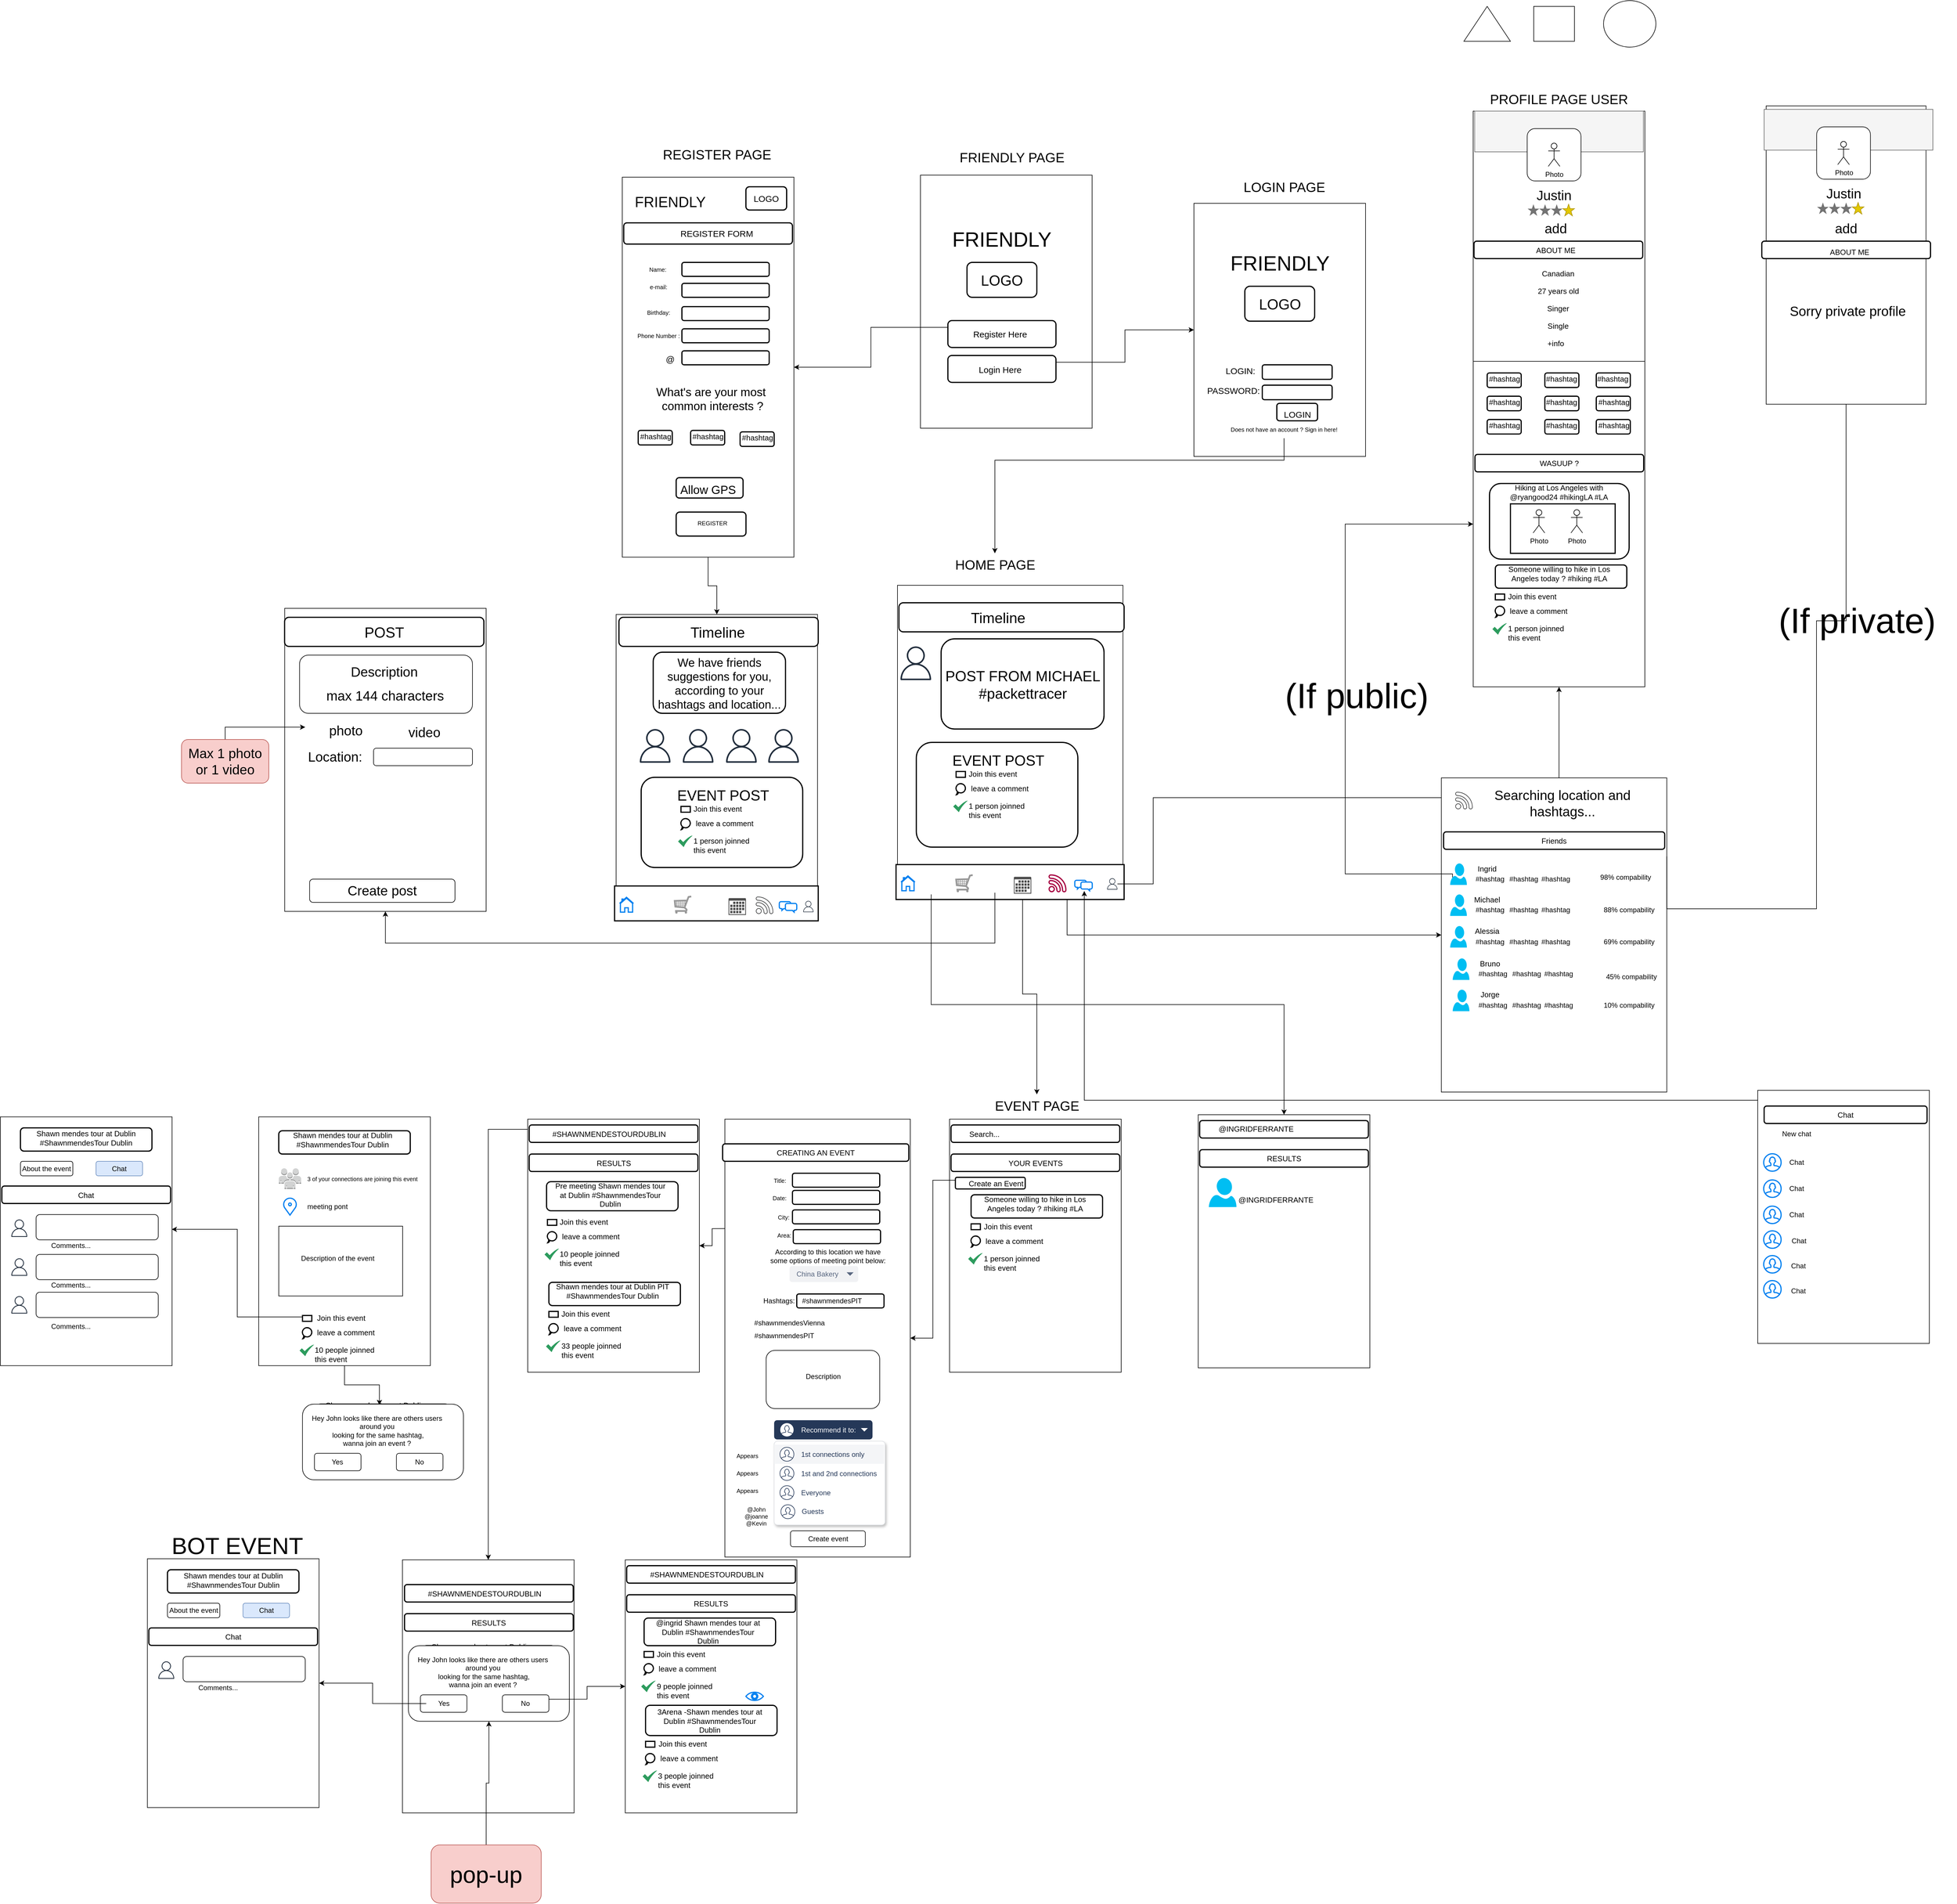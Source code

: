 <mxfile version="15.9.1" type="github" pages="4"><diagram id="aKKrRpZpw4VfRFiy9qzZ" name="Ingrid"><mxGraphModel dx="5710" dy="2023" grid="1" gridSize="10" guides="1" tooltips="1" connect="1" arrows="1" fold="1" page="1" pageScale="1" pageWidth="827" pageHeight="1169" math="0" shadow="0"><root><mxCell id="0"/><mxCell id="1" parent="0"/><mxCell id="fPszN-WIJHItx0rWDS5C-127" style="edgeStyle=orthogonalEdgeStyle;rounded=0;orthogonalLoop=1;jettySize=auto;html=1;exitX=1;exitY=0.5;exitDx=0;exitDy=0;entryX=0.478;entryY=0.012;entryDx=0;entryDy=0;entryPerimeter=0;fontSize=10;" parent="1" source="E8zKTnzVtVm66eeKnFKL-86" target="fPszN-WIJHItx0rWDS5C-121" edge="1"><mxGeometry relative="1" as="geometry"/></mxCell><mxCell id="E8zKTnzVtVm66eeKnFKL-86" value="" style="rounded=0;whiteSpace=wrap;html=1;rotation=90;" parent="1" vertex="1"><mxGeometry x="-1893.68" y="2174.94" width="427.63" height="295" as="geometry"/></mxCell><mxCell id="pmj5gUJ3a4hnh12498Hu-62" value="" style="rounded=0;whiteSpace=wrap;html=1;" parent="1" vertex="1"><mxGeometry x="-1792.87" y="2296.5" width="212.87" height="120" as="geometry"/></mxCell><mxCell id="E8zKTnzVtVm66eeKnFKL-20" style="edgeStyle=orthogonalEdgeStyle;rounded=0;orthogonalLoop=1;jettySize=auto;html=1;exitX=1;exitY=0.5;exitDx=0;exitDy=0;fontSize=20;fontColor=#000000;" parent="1" source="wbLFoq9Fx9TnoXRWw9vC-26" target="E8zKTnzVtVm66eeKnFKL-1" edge="1"><mxGeometry relative="1" as="geometry"/></mxCell><mxCell id="wbLFoq9Fx9TnoXRWw9vC-26" value="" style="rounded=0;whiteSpace=wrap;html=1;rotation=90;" parent="1" vertex="1"><mxGeometry x="-1381.55" y="672.57" width="653.12" height="295" as="geometry"/></mxCell><mxCell id="wbLFoq9Fx9TnoXRWw9vC-31" value="" style="rounded=1;whiteSpace=wrap;html=1;fontSize=15;fontColor=#000000;strokeWidth=2;" parent="1" vertex="1"><mxGeometry x="-1200" y="572" width="290" height="36.5" as="geometry"/></mxCell><mxCell id="Ni_Tcdow6YoytI9wg0Xk-4" value="" style="rounded=0;whiteSpace=wrap;html=1;rotation=90;" parent="1" vertex="1"><mxGeometry x="190" y="450" width="435" height="295" as="geometry"/></mxCell><mxCell id="Ni_Tcdow6YoytI9wg0Xk-56" value="" style="rounded=1;whiteSpace=wrap;html=1;fontSize=13;strokeWidth=2;" parent="1" vertex="1"><mxGeometry x="261.38" y="603.5" width="290" height="30" as="geometry"/></mxCell><mxCell id="Ni_Tcdow6YoytI9wg0Xk-29" value="" style="rounded=0;whiteSpace=wrap;html=1;rotation=90;" parent="1" vertex="1"><mxGeometry x="127.75" y="942.25" width="559.5" height="295" as="geometry"/></mxCell><mxCell id="Ds3iS3_CV7s5Jr2emGgM-2" value="" style="rounded=0;whiteSpace=wrap;html=1;" parent="1" vertex="1"><mxGeometry x="364" y="200" width="70" height="60" as="geometry"/></mxCell><mxCell id="dkblKUOpaEZVVdIDr9Qf-2" value="" style="triangle;whiteSpace=wrap;html=1;rotation=-90;" parent="1" vertex="1"><mxGeometry x="254" y="190" width="60" height="80" as="geometry"/></mxCell><mxCell id="Ni_Tcdow6YoytI9wg0Xk-1" value="" style="ellipse;whiteSpace=wrap;html=1;" parent="1" vertex="1"><mxGeometry x="484" y="190" width="90" height="80" as="geometry"/></mxCell><mxCell id="Ni_Tcdow6YoytI9wg0Xk-5" value="" style="rounded=0;whiteSpace=wrap;html=1;fillColor=#f5f5f5;fontColor=#333333;strokeColor=#666666;" parent="1" vertex="1"><mxGeometry x="262.5" y="380" width="290" height="70" as="geometry"/></mxCell><mxCell id="Ni_Tcdow6YoytI9wg0Xk-6" value="" style="rounded=1;whiteSpace=wrap;html=1;" parent="1" vertex="1"><mxGeometry x="352.75" y="410" width="92.5" height="90" as="geometry"/></mxCell><mxCell id="Ni_Tcdow6YoytI9wg0Xk-7" value="Photo" style="shape=umlActor;verticalLabelPosition=bottom;verticalAlign=top;html=1;outlineConnect=0;" parent="1" vertex="1"><mxGeometry x="389" y="435" width="20" height="40" as="geometry"/></mxCell><mxCell id="Ni_Tcdow6YoytI9wg0Xk-8" value="Justin" style="text;html=1;strokeColor=none;fillColor=none;align=center;verticalAlign=middle;whiteSpace=wrap;rounded=0;strokeWidth=2;fontSize=23;" parent="1" vertex="1"><mxGeometry x="369" y="510" width="60" height="30" as="geometry"/></mxCell><mxCell id="Ni_Tcdow6YoytI9wg0Xk-11" value="" style="dashed=0;aspect=fixed;verticalLabelPosition=bottom;verticalAlign=top;align=center;shape=mxgraph.gmdl.star;strokeColor=none;fillColor=#737373;shadow=0;sketch=0;fontSize=23;" parent="1" vertex="1"><mxGeometry x="373.5" y="540" width="20" height="20" as="geometry"/></mxCell><mxCell id="Ni_Tcdow6YoytI9wg0Xk-12" value="" style="dashed=0;aspect=fixed;verticalLabelPosition=bottom;verticalAlign=top;align=center;shape=mxgraph.gmdl.star;strokeColor=none;fillColor=#737373;shadow=0;sketch=0;fontSize=23;" parent="1" vertex="1"><mxGeometry x="353.5" y="540" width="20" height="20" as="geometry"/></mxCell><mxCell id="Ni_Tcdow6YoytI9wg0Xk-13" value="" style="dashed=0;aspect=fixed;verticalLabelPosition=bottom;verticalAlign=top;align=center;shape=mxgraph.gmdl.star;strokeColor=#B09500;fillColor=#e3c800;shadow=0;sketch=0;fontSize=23;fontColor=#000000;" parent="1" vertex="1"><mxGeometry x="414" y="540" width="20" height="20" as="geometry"/></mxCell><mxCell id="Ni_Tcdow6YoytI9wg0Xk-14" value="" style="dashed=0;aspect=fixed;verticalLabelPosition=bottom;verticalAlign=top;align=center;shape=mxgraph.gmdl.star;strokeColor=none;fillColor=#737373;shadow=0;sketch=0;fontSize=23;" parent="1" vertex="1"><mxGeometry x="393.5" y="540" width="20" height="20" as="geometry"/></mxCell><mxCell id="Ni_Tcdow6YoytI9wg0Xk-15" value="PROFILE PAGE USER" style="text;html=1;strokeColor=none;fillColor=none;align=center;verticalAlign=middle;whiteSpace=wrap;rounded=0;fontSize=23;" parent="1" vertex="1"><mxGeometry x="270.12" y="340" width="274.75" height="40" as="geometry"/></mxCell><mxCell id="Ni_Tcdow6YoytI9wg0Xk-17" value="ABOUT ME" style="text;html=1;strokeColor=none;fillColor=none;align=center;verticalAlign=middle;whiteSpace=wrap;rounded=0;fontSize=13;" parent="1" vertex="1"><mxGeometry x="322.38" y="603.5" width="160" height="30" as="geometry"/></mxCell><mxCell id="Ni_Tcdow6YoytI9wg0Xk-18" value="" style="rounded=1;whiteSpace=wrap;html=1;fontSize=13;strokeWidth=2;" parent="1" vertex="1"><mxGeometry x="288" y="1020" width="240" height="130" as="geometry"/></mxCell><mxCell id="Ni_Tcdow6YoytI9wg0Xk-19" value="Hiking at Los Angeles with @ryangood24 #hikingLA #LA" style="text;html=1;strokeColor=none;fillColor=none;align=center;verticalAlign=middle;whiteSpace=wrap;rounded=0;fontSize=13;" parent="1" vertex="1"><mxGeometry x="294" y="1020" width="226.5" height="30" as="geometry"/></mxCell><mxCell id="Ni_Tcdow6YoytI9wg0Xk-20" value="" style="rounded=0;whiteSpace=wrap;html=1;fontSize=13;strokeWidth=2;" parent="1" vertex="1"><mxGeometry x="324" y="1055" width="180" height="85" as="geometry"/></mxCell><mxCell id="Ni_Tcdow6YoytI9wg0Xk-21" value="Photo" style="shape=umlActor;verticalLabelPosition=bottom;verticalAlign=top;html=1;outlineConnect=0;" parent="1" vertex="1"><mxGeometry x="363" y="1065" width="20" height="40" as="geometry"/></mxCell><mxCell id="Ni_Tcdow6YoytI9wg0Xk-22" value="Photo" style="shape=umlActor;verticalLabelPosition=bottom;verticalAlign=top;html=1;outlineConnect=0;" parent="1" vertex="1"><mxGeometry x="428" y="1065" width="20" height="40" as="geometry"/></mxCell><mxCell id="Ni_Tcdow6YoytI9wg0Xk-24" value="Canadian" style="text;html=1;strokeColor=none;fillColor=none;align=center;verticalAlign=middle;whiteSpace=wrap;rounded=0;fontSize=13;" parent="1" vertex="1"><mxGeometry x="375.88" y="643.5" width="60" height="30" as="geometry"/></mxCell><mxCell id="Ni_Tcdow6YoytI9wg0Xk-25" value="27 years old" style="text;html=1;strokeColor=none;fillColor=none;align=center;verticalAlign=middle;whiteSpace=wrap;rounded=0;fontSize=13;" parent="1" vertex="1"><mxGeometry x="369.63" y="673.5" width="72.5" height="30" as="geometry"/></mxCell><mxCell id="Ni_Tcdow6YoytI9wg0Xk-26" value="Singer" style="text;html=1;strokeColor=none;fillColor=none;align=center;verticalAlign=middle;whiteSpace=wrap;rounded=0;fontSize=13;" parent="1" vertex="1"><mxGeometry x="375.87" y="703.5" width="60" height="30" as="geometry"/></mxCell><mxCell id="Ni_Tcdow6YoytI9wg0Xk-27" value="Single" style="text;html=1;strokeColor=none;fillColor=none;align=center;verticalAlign=middle;whiteSpace=wrap;rounded=0;fontSize=13;" parent="1" vertex="1"><mxGeometry x="375.87" y="733.5" width="60" height="30" as="geometry"/></mxCell><mxCell id="Ni_Tcdow6YoytI9wg0Xk-28" value="+info" style="text;html=1;strokeColor=none;fillColor=none;align=center;verticalAlign=middle;whiteSpace=wrap;rounded=0;fontSize=13;" parent="1" vertex="1"><mxGeometry x="371.88" y="763.5" width="60" height="30" as="geometry"/></mxCell><mxCell id="Ni_Tcdow6YoytI9wg0Xk-36" value="" style="rounded=1;whiteSpace=wrap;html=1;fontSize=13;strokeWidth=2;" parent="1" vertex="1"><mxGeometry x="284" y="830" width="58.5" height="25" as="geometry"/></mxCell><mxCell id="Ni_Tcdow6YoytI9wg0Xk-37" value="" style="rounded=1;whiteSpace=wrap;html=1;fontSize=13;strokeWidth=2;" parent="1" vertex="1"><mxGeometry x="284" y="870" width="58.5" height="25" as="geometry"/></mxCell><mxCell id="Ni_Tcdow6YoytI9wg0Xk-38" value="" style="rounded=1;whiteSpace=wrap;html=1;fontSize=13;strokeWidth=2;" parent="1" vertex="1"><mxGeometry x="284" y="910" width="58.5" height="25" as="geometry"/></mxCell><mxCell id="Ni_Tcdow6YoytI9wg0Xk-39" value="" style="rounded=1;whiteSpace=wrap;html=1;fontSize=13;strokeWidth=2;" parent="1" vertex="1"><mxGeometry x="383.13" y="830" width="58.5" height="25" as="geometry"/></mxCell><mxCell id="Ni_Tcdow6YoytI9wg0Xk-40" value="" style="rounded=1;whiteSpace=wrap;html=1;fontSize=13;strokeWidth=2;" parent="1" vertex="1"><mxGeometry x="383.13" y="870" width="58.5" height="25" as="geometry"/></mxCell><mxCell id="Ni_Tcdow6YoytI9wg0Xk-41" value="" style="rounded=1;whiteSpace=wrap;html=1;fontSize=13;strokeWidth=2;" parent="1" vertex="1"><mxGeometry x="383.13" y="910" width="58.5" height="25" as="geometry"/></mxCell><mxCell id="Ni_Tcdow6YoytI9wg0Xk-42" value="" style="rounded=1;whiteSpace=wrap;html=1;fontSize=13;strokeWidth=2;" parent="1" vertex="1"><mxGeometry x="471.5" y="830" width="58.5" height="25" as="geometry"/></mxCell><mxCell id="Ni_Tcdow6YoytI9wg0Xk-43" value="" style="rounded=1;whiteSpace=wrap;html=1;fontSize=13;strokeWidth=2;" parent="1" vertex="1"><mxGeometry x="471.5" y="870" width="58.5" height="25" as="geometry"/></mxCell><mxCell id="Ni_Tcdow6YoytI9wg0Xk-45" value="" style="rounded=1;whiteSpace=wrap;html=1;fontSize=13;strokeWidth=2;" parent="1" vertex="1"><mxGeometry x="471.5" y="910" width="58.5" height="25" as="geometry"/></mxCell><mxCell id="Ni_Tcdow6YoytI9wg0Xk-46" value="#hashtag" style="text;html=1;strokeColor=none;fillColor=none;align=center;verticalAlign=middle;whiteSpace=wrap;rounded=0;fontSize=13;" parent="1" vertex="1"><mxGeometry x="284" y="865" width="60" height="30" as="geometry"/></mxCell><mxCell id="Ni_Tcdow6YoytI9wg0Xk-47" value="#hashtag" style="text;html=1;strokeColor=none;fillColor=none;align=center;verticalAlign=middle;whiteSpace=wrap;rounded=0;fontSize=13;" parent="1" vertex="1"><mxGeometry x="284.12" y="825" width="60" height="30" as="geometry"/></mxCell><mxCell id="Ni_Tcdow6YoytI9wg0Xk-48" value="#hashtag" style="text;html=1;strokeColor=none;fillColor=none;align=center;verticalAlign=middle;whiteSpace=wrap;rounded=0;fontSize=13;" parent="1" vertex="1"><mxGeometry x="284" y="905" width="60" height="30" as="geometry"/></mxCell><mxCell id="Ni_Tcdow6YoytI9wg0Xk-49" value="#hashtag" style="text;html=1;strokeColor=none;fillColor=none;align=center;verticalAlign=middle;whiteSpace=wrap;rounded=0;fontSize=13;" parent="1" vertex="1"><mxGeometry x="382.38" y="825" width="60" height="30" as="geometry"/></mxCell><mxCell id="Ni_Tcdow6YoytI9wg0Xk-50" value="#hashtag" style="text;html=1;strokeColor=none;fillColor=none;align=center;verticalAlign=middle;whiteSpace=wrap;rounded=0;fontSize=13;" parent="1" vertex="1"><mxGeometry x="382.38" y="865" width="60" height="30" as="geometry"/></mxCell><mxCell id="Ni_Tcdow6YoytI9wg0Xk-51" value="#hashtag" style="text;html=1;strokeColor=none;fillColor=none;align=center;verticalAlign=middle;whiteSpace=wrap;rounded=0;fontSize=13;" parent="1" vertex="1"><mxGeometry x="381.63" y="905" width="60" height="30" as="geometry"/></mxCell><mxCell id="Ni_Tcdow6YoytI9wg0Xk-52" value="#hashtag" style="text;html=1;strokeColor=none;fillColor=none;align=center;verticalAlign=middle;whiteSpace=wrap;rounded=0;fontSize=13;" parent="1" vertex="1"><mxGeometry x="470" y="825" width="60" height="30" as="geometry"/></mxCell><mxCell id="Ni_Tcdow6YoytI9wg0Xk-53" value="#hashtag" style="text;html=1;strokeColor=none;fillColor=none;align=center;verticalAlign=middle;whiteSpace=wrap;rounded=0;fontSize=13;" parent="1" vertex="1"><mxGeometry x="471.5" y="865" width="60" height="30" as="geometry"/></mxCell><mxCell id="Ni_Tcdow6YoytI9wg0Xk-54" value="#hashtag" style="text;html=1;strokeColor=none;fillColor=none;align=center;verticalAlign=middle;whiteSpace=wrap;rounded=0;fontSize=13;" parent="1" vertex="1"><mxGeometry x="471.5" y="905" width="60" height="30" as="geometry"/></mxCell><mxCell id="Ni_Tcdow6YoytI9wg0Xk-57" value="" style="rounded=1;whiteSpace=wrap;html=1;fontSize=13;strokeWidth=2;" parent="1" vertex="1"><mxGeometry x="263" y="970" width="290" height="30" as="geometry"/></mxCell><mxCell id="Ni_Tcdow6YoytI9wg0Xk-58" value="WASUUP ?" style="text;html=1;strokeColor=none;fillColor=none;align=center;verticalAlign=middle;whiteSpace=wrap;rounded=0;fontSize=13;" parent="1" vertex="1"><mxGeometry x="328" y="970" width="160" height="30" as="geometry"/></mxCell><mxCell id="Ni_Tcdow6YoytI9wg0Xk-59" value="" style="rounded=1;whiteSpace=wrap;html=1;fontSize=13;strokeWidth=2;" parent="1" vertex="1"><mxGeometry x="298" y="1160" width="226" height="40" as="geometry"/></mxCell><mxCell id="Ni_Tcdow6YoytI9wg0Xk-60" value="&lt;span class=&quot;JsGRdQ&quot;&gt;Someone willing to hike in Los Angeles today ? #hiking #LA&lt;/span&gt;" style="text;html=1;strokeColor=none;fillColor=none;align=center;verticalAlign=middle;whiteSpace=wrap;rounded=0;fontSize=13;" parent="1" vertex="1"><mxGeometry x="308" y="1175" width="200" as="geometry"/></mxCell><mxCell id="Ni_Tcdow6YoytI9wg0Xk-61" value="" style="rounded=0;whiteSpace=wrap;html=1;fontSize=13;fontColor=#000000;strokeWidth=2;" parent="1" vertex="1"><mxGeometry x="298" y="1210" width="16" height="10" as="geometry"/></mxCell><mxCell id="Ni_Tcdow6YoytI9wg0Xk-62" value="" style="whiteSpace=wrap;html=1;shape=mxgraph.basic.oval_callout;fontSize=13;fontColor=#000000;strokeWidth=2;" parent="1" vertex="1"><mxGeometry x="297" y="1230" width="18" height="20" as="geometry"/></mxCell><mxCell id="Ni_Tcdow6YoytI9wg0Xk-63" value="" style="sketch=0;html=1;aspect=fixed;strokeColor=none;shadow=0;align=center;verticalAlign=top;fillColor=#2D9C5E;shape=mxgraph.gcp2.check;fontSize=13;fontColor=#000000;" parent="1" vertex="1"><mxGeometry x="293" y="1260" width="25" height="20" as="geometry"/></mxCell><mxCell id="Ni_Tcdow6YoytI9wg0Xk-65" value="&lt;span class=&quot;JsGRdQ&quot; style=&quot;font-style: normal; font-weight: 400; letter-spacing: normal; text-indent: 0px; text-transform: none; word-spacing: 0px; text-decoration: none; color: rgb(0, 0, 0);&quot;&gt;Join this event&lt;/span&gt;&lt;span class=&quot;JsGRdQ white-space-prewrap&quot; style=&quot;font-style: normal; font-weight: 400; letter-spacing: normal; text-indent: 0px; text-transform: none; word-spacing: 0px; text-decoration: none; color: rgb(0, 0, 0);&quot;&gt;&lt;/span&gt;" style="text;whiteSpace=wrap;html=1;fontSize=13;fontColor=#000000;" parent="1" vertex="1"><mxGeometry x="318" y="1200" width="110" height="30" as="geometry"/></mxCell><mxCell id="Ni_Tcdow6YoytI9wg0Xk-66" value="&lt;span class=&quot;JsGRdQ&quot; style=&quot;font-style: normal; font-weight: 400; letter-spacing: normal; text-indent: 0px; text-transform: none; word-spacing: 0px; text-decoration: none; color: rgb(0, 0, 0);&quot;&gt;1 person joinned this event&lt;/span&gt;&lt;span class=&quot;JsGRdQ white-space-prewrap&quot; style=&quot;font-style: normal; font-weight: 400; letter-spacing: normal; text-indent: 0px; text-transform: none; word-spacing: 0px; text-decoration: none; color: rgb(0, 0, 0);&quot;&gt;&lt;/span&gt;" style="text;whiteSpace=wrap;html=1;fontSize=13;fontColor=#000000;" parent="1" vertex="1"><mxGeometry x="317.5" y="1255" width="120" height="30" as="geometry"/></mxCell><mxCell id="Ni_Tcdow6YoytI9wg0Xk-67" value="&lt;span class=&quot;JsGRdQ&quot; style=&quot;font-style: normal; font-weight: 400; letter-spacing: normal; text-indent: 0px; text-transform: none; word-spacing: 0px; text-decoration: none; color: rgb(0, 0, 0);&quot;&gt;leave a comment&lt;/span&gt;" style="text;whiteSpace=wrap;html=1;fontSize=13;fontColor=#000000;" parent="1" vertex="1"><mxGeometry x="321.49" y="1225" width="120" height="30" as="geometry"/></mxCell><mxCell id="Ni_Tcdow6YoytI9wg0Xk-68" value="" style="rounded=0;whiteSpace=wrap;html=1;rotation=90;" parent="1" vertex="1"><mxGeometry x="-710" y="2182.5" width="435" height="295" as="geometry"/></mxCell><mxCell id="Ni_Tcdow6YoytI9wg0Xk-69" value="YOUR EVENTS" style="rounded=1;whiteSpace=wrap;html=1;fontSize=13;strokeWidth=2;" parent="1" vertex="1"><mxGeometry x="-637.5" y="2172.5" width="290" height="30" as="geometry"/></mxCell><mxCell id="Ni_Tcdow6YoytI9wg0Xk-70" value="" style="rounded=1;whiteSpace=wrap;html=1;fontSize=13;fontColor=#000000;strokeWidth=2;" parent="1" vertex="1"><mxGeometry x="-637.5" y="2122.5" width="290" height="30" as="geometry"/></mxCell><mxCell id="Ni_Tcdow6YoytI9wg0Xk-71" value="Search..." style="text;html=1;strokeColor=none;fillColor=none;align=center;verticalAlign=middle;whiteSpace=wrap;rounded=0;fontSize=13;fontColor=#000000;" parent="1" vertex="1"><mxGeometry x="-610" y="2122.5" width="60" height="30" as="geometry"/></mxCell><mxCell id="Ni_Tcdow6YoytI9wg0Xk-72" value="" style="shape=image;html=1;verticalAlign=top;verticalLabelPosition=bottom;labelBackgroundColor=#ffffff;imageAspect=0;aspect=fixed;image=https://cdn1.iconfinder.com/data/icons/marketplace-stuff-1/32/05-128.png;fontSize=13;fontColor=#000000;strokeWidth=2;" parent="1" vertex="1"><mxGeometry x="-637.5" y="2120" width="35" height="35" as="geometry"/></mxCell><mxCell id="Ni_Tcdow6YoytI9wg0Xk-73" value="" style="rounded=1;whiteSpace=wrap;html=1;fontSize=13;strokeWidth=2;" parent="1" vertex="1"><mxGeometry x="-603" y="2242.5" width="226" height="40" as="geometry"/></mxCell><mxCell id="Ni_Tcdow6YoytI9wg0Xk-74" value="&lt;span class=&quot;JsGRdQ&quot;&gt;Someone willing to hike in Los Angeles today ? #hiking #LA&lt;/span&gt;" style="text;html=1;strokeColor=none;fillColor=none;align=center;verticalAlign=middle;whiteSpace=wrap;rounded=0;fontSize=13;" parent="1" vertex="1"><mxGeometry x="-593" y="2257.5" width="200" as="geometry"/></mxCell><mxCell id="Ni_Tcdow6YoytI9wg0Xk-75" value="" style="rounded=0;whiteSpace=wrap;html=1;fontSize=13;fontColor=#000000;strokeWidth=2;" parent="1" vertex="1"><mxGeometry x="-603" y="2292.5" width="16" height="10" as="geometry"/></mxCell><mxCell id="Ni_Tcdow6YoytI9wg0Xk-76" value="" style="whiteSpace=wrap;html=1;shape=mxgraph.basic.oval_callout;fontSize=13;fontColor=#000000;strokeWidth=2;" parent="1" vertex="1"><mxGeometry x="-604" y="2312.5" width="18" height="20" as="geometry"/></mxCell><mxCell id="Ni_Tcdow6YoytI9wg0Xk-77" value="" style="sketch=0;html=1;aspect=fixed;strokeColor=none;shadow=0;align=center;verticalAlign=top;fillColor=#2D9C5E;shape=mxgraph.gcp2.check;fontSize=13;fontColor=#000000;" parent="1" vertex="1"><mxGeometry x="-608" y="2342.5" width="25" height="20" as="geometry"/></mxCell><mxCell id="Ni_Tcdow6YoytI9wg0Xk-78" value="&lt;span class=&quot;JsGRdQ&quot; style=&quot;font-style: normal; font-weight: 400; letter-spacing: normal; text-indent: 0px; text-transform: none; word-spacing: 0px; text-decoration: none; color: rgb(0, 0, 0);&quot;&gt;Join this event&lt;/span&gt;&lt;span class=&quot;JsGRdQ white-space-prewrap&quot; style=&quot;font-style: normal; font-weight: 400; letter-spacing: normal; text-indent: 0px; text-transform: none; word-spacing: 0px; text-decoration: none; color: rgb(0, 0, 0);&quot;&gt;&lt;/span&gt;" style="text;whiteSpace=wrap;html=1;fontSize=13;fontColor=#000000;" parent="1" vertex="1"><mxGeometry x="-583" y="2282.5" width="110" height="30" as="geometry"/></mxCell><mxCell id="Ni_Tcdow6YoytI9wg0Xk-79" value="&lt;span class=&quot;JsGRdQ&quot; style=&quot;font-style: normal; font-weight: 400; letter-spacing: normal; text-indent: 0px; text-transform: none; word-spacing: 0px; text-decoration: none; color: rgb(0, 0, 0);&quot;&gt;1 person joinned this event&lt;/span&gt;&lt;span class=&quot;JsGRdQ white-space-prewrap&quot; style=&quot;font-style: normal; font-weight: 400; letter-spacing: normal; text-indent: 0px; text-transform: none; word-spacing: 0px; text-decoration: none; color: rgb(0, 0, 0);&quot;&gt;&lt;/span&gt;" style="text;whiteSpace=wrap;html=1;fontSize=13;fontColor=#000000;" parent="1" vertex="1"><mxGeometry x="-583.5" y="2337.5" width="120" height="30" as="geometry"/></mxCell><mxCell id="Ni_Tcdow6YoytI9wg0Xk-80" value="&lt;span class=&quot;JsGRdQ&quot; style=&quot;font-style: normal; font-weight: 400; letter-spacing: normal; text-indent: 0px; text-transform: none; word-spacing: 0px; text-decoration: none; color: rgb(0, 0, 0);&quot;&gt;leave a comment&lt;/span&gt;" style="text;whiteSpace=wrap;html=1;fontSize=13;fontColor=#000000;" parent="1" vertex="1"><mxGeometry x="-579.51" y="2307.5" width="120" height="30" as="geometry"/></mxCell><mxCell id="Ni_Tcdow6YoytI9wg0Xk-81" value="" style="rounded=1;whiteSpace=wrap;html=1;fontSize=13;fontColor=#000000;strokeWidth=2;" parent="1" vertex="1"><mxGeometry x="-630" y="2212.5" width="120" height="20" as="geometry"/></mxCell><mxCell id="pmj5gUJ3a4hnh12498Hu-2" style="edgeStyle=orthogonalEdgeStyle;rounded=0;orthogonalLoop=1;jettySize=auto;html=1;exitX=0;exitY=0.25;exitDx=0;exitDy=0;" parent="1" source="Ni_Tcdow6YoytI9wg0Xk-82" target="pmj5gUJ3a4hnh12498Hu-1" edge="1"><mxGeometry relative="1" as="geometry"/></mxCell><mxCell id="Ni_Tcdow6YoytI9wg0Xk-82" value="" style="shape=image;html=1;verticalAlign=top;verticalLabelPosition=bottom;labelBackgroundColor=#ffffff;imageAspect=0;aspect=fixed;image=https://cdn0.iconfinder.com/data/icons/mobile-basic-vol-1/32/Circle_Plus-128.png;fontSize=13;fontColor=#000000;strokeWidth=2;" parent="1" vertex="1"><mxGeometry x="-630" y="2212.5" width="20" height="20" as="geometry"/></mxCell><mxCell id="Ni_Tcdow6YoytI9wg0Xk-84" value="Create an Event" style="text;html=1;strokeColor=none;fillColor=none;align=center;verticalAlign=middle;whiteSpace=wrap;rounded=0;fontSize=13;fontColor=#000000;" parent="1" vertex="1"><mxGeometry x="-620" y="2207.5" width="120" height="30" as="geometry"/></mxCell><mxCell id="Ni_Tcdow6YoytI9wg0Xk-85" value="" style="rounded=0;whiteSpace=wrap;html=1;rotation=90;" parent="1" vertex="1"><mxGeometry x="-290" y="608.5" width="435" height="295" as="geometry"/></mxCell><mxCell id="Ni_Tcdow6YoytI9wg0Xk-86" value="FRIENDLY" style="text;html=1;strokeColor=none;fillColor=none;align=center;verticalAlign=middle;whiteSpace=wrap;rounded=0;fontSize=35;fontColor=#000000;" parent="1" vertex="1"><mxGeometry x="-102.5" y="626" width="60" height="30" as="geometry"/></mxCell><mxCell id="Ni_Tcdow6YoytI9wg0Xk-87" value="" style="rounded=1;whiteSpace=wrap;html=1;fontSize=35;fontColor=#000000;strokeWidth=2;" parent="1" vertex="1"><mxGeometry x="-132.5" y="681" width="120" height="60" as="geometry"/></mxCell><mxCell id="Ni_Tcdow6YoytI9wg0Xk-88" value="LOGO" style="text;html=1;strokeColor=none;fillColor=none;align=center;verticalAlign=middle;whiteSpace=wrap;rounded=0;fontSize=25;fontColor=#000000;" parent="1" vertex="1"><mxGeometry x="-102.5" y="696" width="60" height="30" as="geometry"/></mxCell><mxCell id="Ni_Tcdow6YoytI9wg0Xk-90" value="" style="rounded=1;whiteSpace=wrap;html=1;fontSize=35;fontColor=#000000;strokeWidth=2;" parent="1" vertex="1"><mxGeometry x="-102.5" y="816" width="120" height="25" as="geometry"/></mxCell><mxCell id="Ni_Tcdow6YoytI9wg0Xk-91" value="" style="rounded=1;whiteSpace=wrap;html=1;fontSize=35;fontColor=#000000;strokeWidth=2;" parent="1" vertex="1"><mxGeometry x="-102.5" y="851" width="120" height="25" as="geometry"/></mxCell><mxCell id="Ni_Tcdow6YoytI9wg0Xk-94" value="LOGIN:" style="text;html=1;strokeColor=none;fillColor=none;align=center;verticalAlign=middle;whiteSpace=wrap;rounded=0;fontSize=15;fontColor=#000000;" parent="1" vertex="1"><mxGeometry x="-170" y="811" width="60" height="30" as="geometry"/></mxCell><mxCell id="Ni_Tcdow6YoytI9wg0Xk-96" value="PASSWORD:" style="text;html=1;strokeColor=none;fillColor=none;align=center;verticalAlign=middle;whiteSpace=wrap;rounded=0;fontSize=15;fontColor=#000000;" parent="1" vertex="1"><mxGeometry x="-202.5" y="846" width="100" height="27.5" as="geometry"/></mxCell><mxCell id="wbLFoq9Fx9TnoXRWw9vC-68" style="edgeStyle=orthogonalEdgeStyle;rounded=0;orthogonalLoop=1;jettySize=auto;html=1;entryX=0.5;entryY=0;entryDx=0;entryDy=0;fontSize=20;fontColor=#000000;" parent="1" source="Ni_Tcdow6YoytI9wg0Xk-97" target="Ni_Tcdow6YoytI9wg0Xk-104" edge="1"><mxGeometry relative="1" as="geometry"><Array as="points"><mxPoint x="-65" y="980"/><mxPoint x="-562" y="980"/></Array></mxGeometry></mxCell><mxCell id="Ni_Tcdow6YoytI9wg0Xk-97" value="Does not have an account ? Sign in here!" style="text;html=1;strokeColor=none;fillColor=none;align=center;verticalAlign=middle;whiteSpace=wrap;rounded=0;fontSize=10;fontColor=#000000;" parent="1" vertex="1"><mxGeometry x="-170.13" y="912.25" width="210" height="30" as="geometry"/></mxCell><mxCell id="Ni_Tcdow6YoytI9wg0Xk-98" value="LOGIN PAGE" style="text;html=1;strokeColor=none;fillColor=none;align=center;verticalAlign=middle;whiteSpace=wrap;rounded=0;fontSize=23;" parent="1" vertex="1"><mxGeometry x="-202.5" y="491" width="274.75" height="40" as="geometry"/></mxCell><mxCell id="Ni_Tcdow6YoytI9wg0Xk-99" value="EVENT PAGE" style="text;html=1;strokeColor=none;fillColor=none;align=center;verticalAlign=middle;whiteSpace=wrap;rounded=0;fontSize=23;" parent="1" vertex="1"><mxGeometry x="-627.37" y="2070" width="274.75" height="40" as="geometry"/></mxCell><mxCell id="Ni_Tcdow6YoytI9wg0Xk-103" value="" style="rounded=0;whiteSpace=wrap;html=1;rotation=90;" parent="1" vertex="1"><mxGeometry x="-805.75" y="1271.25" width="540" height="387.5" as="geometry"/></mxCell><mxCell id="Ni_Tcdow6YoytI9wg0Xk-104" value="HOME PAGE" style="text;html=1;strokeColor=none;fillColor=none;align=center;verticalAlign=middle;whiteSpace=wrap;rounded=0;fontSize=23;" parent="1" vertex="1"><mxGeometry x="-699.5" y="1140" width="274.75" height="40" as="geometry"/></mxCell><mxCell id="E8zKTnzVtVm66eeKnFKL-48" style="edgeStyle=orthogonalEdgeStyle;rounded=0;orthogonalLoop=1;jettySize=auto;html=1;fontSize=20;fontColor=#000000;" parent="1" source="3l8ol8LgfvVSfCzzNWhv-6" target="Ni_Tcdow6YoytI9wg0Xk-99" edge="1"><mxGeometry relative="1" as="geometry"/></mxCell><mxCell id="pmj5gUJ3a4hnh12498Hu-96" style="edgeStyle=orthogonalEdgeStyle;rounded=0;orthogonalLoop=1;jettySize=auto;html=1;exitX=0.75;exitY=1;exitDx=0;exitDy=0;entryX=0.5;entryY=1;entryDx=0;entryDy=0;" parent="1" source="3l8ol8LgfvVSfCzzNWhv-1" target="pmj5gUJ3a4hnh12498Hu-94" edge="1"><mxGeometry relative="1" as="geometry"/></mxCell><mxCell id="3l8ol8LgfvVSfCzzNWhv-1" value="" style="rounded=0;whiteSpace=wrap;html=1;fontSize=25;fontColor=#000000;strokeWidth=2;" parent="1" vertex="1"><mxGeometry x="-732" y="1675" width="392" height="60" as="geometry"/></mxCell><mxCell id="3l8ol8LgfvVSfCzzNWhv-2" value="" style="html=1;verticalLabelPosition=bottom;align=center;labelBackgroundColor=#ffffff;verticalAlign=top;strokeWidth=2;strokeColor=#0080F0;shadow=0;dashed=0;shape=mxgraph.ios7.icons.home;fontSize=25;fontColor=#000000;" parent="1" vertex="1"><mxGeometry x="-723.5" y="1694.5" width="24" height="25.5" as="geometry"/></mxCell><mxCell id="pmj5gUJ3a4hnh12498Hu-201" style="edgeStyle=orthogonalEdgeStyle;rounded=0;orthogonalLoop=1;jettySize=auto;html=1;exitX=0.5;exitY=1;exitDx=0;exitDy=0;entryX=1;entryY=0.5;entryDx=0;entryDy=0;fontSize=23;" parent="1" source="3l8ol8LgfvVSfCzzNWhv-3" target="pmj5gUJ3a4hnh12498Hu-186" edge="1"><mxGeometry relative="1" as="geometry"><Array as="points"><mxPoint x="-562" y="1810"/><mxPoint x="-1610" y="1810"/></Array></mxGeometry></mxCell><mxCell id="3l8ol8LgfvVSfCzzNWhv-3" value="" style="shape=image;html=1;verticalAlign=top;verticalLabelPosition=bottom;labelBackgroundColor=#ffffff;imageAspect=0;aspect=fixed;image=https://cdn0.iconfinder.com/data/icons/mobile-basic-vol-1/32/Circle_Plus-128.png;fontSize=25;fontColor=#000000;strokeWidth=2;" parent="1" vertex="1"><mxGeometry x="-577.12" y="1693.25" width="30" height="30" as="geometry"/></mxCell><mxCell id="3l8ol8LgfvVSfCzzNWhv-4" value="" style="verticalLabelPosition=bottom;shadow=0;dashed=0;align=center;html=1;verticalAlign=top;strokeWidth=1;shape=mxgraph.mockup.misc.shoppingCart;strokeColor=#999999;fontSize=25;fontColor=#000000;" parent="1" vertex="1"><mxGeometry x="-629.5" y="1692.25" width="30" height="30" as="geometry"/></mxCell><mxCell id="pmj5gUJ3a4hnh12498Hu-185" style="edgeStyle=orthogonalEdgeStyle;rounded=0;orthogonalLoop=1;jettySize=auto;html=1;exitX=0.25;exitY=1;exitDx=0;exitDy=0;fontSize=23;entryX=0;entryY=0.5;entryDx=0;entryDy=0;" parent="1" source="3l8ol8LgfvVSfCzzNWhv-5" target="E8zKTnzVtVm66eeKnFKL-49" edge="1"><mxGeometry relative="1" as="geometry"><mxPoint x="-70" y="2080" as="targetPoint"/></mxGeometry></mxCell><mxCell id="3l8ol8LgfvVSfCzzNWhv-5" value="" style="shape=image;html=1;verticalAlign=top;verticalLabelPosition=bottom;labelBackgroundColor=#ffffff;imageAspect=0;aspect=fixed;image=https://cdn1.iconfinder.com/data/icons/marketplace-stuff-1/32/05-128.png;fontSize=25;fontColor=#000000;strokeWidth=2;" parent="1" vertex="1"><mxGeometry x="-679.5" y="1694.5" width="31.75" height="31.75" as="geometry"/></mxCell><mxCell id="3l8ol8LgfvVSfCzzNWhv-6" value="" style="sketch=0;pointerEvents=1;shadow=0;dashed=0;html=1;strokeColor=none;fillColor=#505050;labelPosition=center;verticalLabelPosition=bottom;verticalAlign=top;outlineConnect=0;align=center;shape=mxgraph.office.concepts.calendar;fontSize=25;fontColor=#000000;" parent="1" vertex="1"><mxGeometry x="-529.5" y="1696" width="30" height="29" as="geometry"/></mxCell><mxCell id="3l8ol8LgfvVSfCzzNWhv-8" value="" style="html=1;verticalLabelPosition=bottom;align=center;labelBackgroundColor=#ffffff;verticalAlign=top;strokeWidth=2;strokeColor=#0080F0;shadow=0;dashed=0;shape=mxgraph.ios7.icons.chat;fontSize=25;fontColor=#000000;" parent="1" vertex="1"><mxGeometry x="-424.75" y="1702" width="30" height="18" as="geometry"/></mxCell><mxCell id="3l8ol8LgfvVSfCzzNWhv-9" value="" style="sketch=0;pointerEvents=1;shadow=0;dashed=0;html=1;aspect=fixed;labelPosition=center;verticalLabelPosition=bottom;verticalAlign=top;align=center;outlineConnect=0;shape=mxgraph.vvd.wi_fi;fontSize=25;fillColor=#d80073;fontColor=#ffffff;strokeColor=#A50040;" parent="1" vertex="1"><mxGeometry x="-469.5" y="1692.25" width="30" height="30" as="geometry"/></mxCell><mxCell id="wbLFoq9Fx9TnoXRWw9vC-1" value="" style="rounded=1;whiteSpace=wrap;html=1;fontSize=25;fontColor=#000000;strokeWidth=2;" parent="1" vertex="1"><mxGeometry x="-727" y="1225" width="387" height="50" as="geometry"/></mxCell><mxCell id="wbLFoq9Fx9TnoXRWw9vC-2" value="Timeline" style="text;html=1;strokeColor=none;fillColor=none;align=center;verticalAlign=middle;whiteSpace=wrap;rounded=0;fontSize=25;fontColor=#000000;" parent="1" vertex="1"><mxGeometry x="-618.31" y="1237.5" width="122.62" height="25" as="geometry"/></mxCell><mxCell id="wbLFoq9Fx9TnoXRWw9vC-3" value="POST FROM MICHAEL #packettracer" style="rounded=1;whiteSpace=wrap;html=1;fontSize=25;fontColor=#000000;strokeWidth=2;" parent="1" vertex="1"><mxGeometry x="-654.5" y="1287" width="280" height="155" as="geometry"/></mxCell><mxCell id="wbLFoq9Fx9TnoXRWw9vC-4" value="" style="rounded=1;whiteSpace=wrap;html=1;fontSize=25;fontColor=#000000;strokeWidth=2;" parent="1" vertex="1"><mxGeometry x="-697.12" y="1465" width="277.62" height="180" as="geometry"/></mxCell><mxCell id="wbLFoq9Fx9TnoXRWw9vC-6" value="EVENT POST" style="text;html=1;strokeColor=none;fillColor=none;align=center;verticalAlign=middle;whiteSpace=wrap;rounded=0;fontSize=25;fontColor=#000000;" parent="1" vertex="1"><mxGeometry x="-675.75" y="1475" width="240" height="40" as="geometry"/></mxCell><mxCell id="wbLFoq9Fx9TnoXRWw9vC-7" value="" style="rounded=0;whiteSpace=wrap;html=1;fontSize=13;fontColor=#000000;strokeWidth=2;" parent="1" vertex="1"><mxGeometry x="-628.74" y="1515" width="16" height="10" as="geometry"/></mxCell><mxCell id="wbLFoq9Fx9TnoXRWw9vC-8" value="" style="whiteSpace=wrap;html=1;shape=mxgraph.basic.oval_callout;fontSize=13;fontColor=#000000;strokeWidth=2;" parent="1" vertex="1"><mxGeometry x="-629.74" y="1535" width="18" height="20" as="geometry"/></mxCell><mxCell id="wbLFoq9Fx9TnoXRWw9vC-9" value="" style="sketch=0;html=1;aspect=fixed;strokeColor=none;shadow=0;align=center;verticalAlign=top;fillColor=#2D9C5E;shape=mxgraph.gcp2.check;fontSize=13;fontColor=#000000;" parent="1" vertex="1"><mxGeometry x="-633.74" y="1565" width="25" height="20" as="geometry"/></mxCell><mxCell id="wbLFoq9Fx9TnoXRWw9vC-10" value="&lt;span class=&quot;JsGRdQ&quot; style=&quot;font-style: normal; font-weight: 400; letter-spacing: normal; text-indent: 0px; text-transform: none; word-spacing: 0px; text-decoration: none; color: rgb(0, 0, 0);&quot;&gt;Join this event&lt;/span&gt;&lt;span class=&quot;JsGRdQ white-space-prewrap&quot; style=&quot;font-style: normal; font-weight: 400; letter-spacing: normal; text-indent: 0px; text-transform: none; word-spacing: 0px; text-decoration: none; color: rgb(0, 0, 0);&quot;&gt;&lt;/span&gt;" style="text;whiteSpace=wrap;html=1;fontSize=13;fontColor=#000000;" parent="1" vertex="1"><mxGeometry x="-608.74" y="1505" width="110" height="30" as="geometry"/></mxCell><mxCell id="wbLFoq9Fx9TnoXRWw9vC-11" value="&lt;span class=&quot;JsGRdQ&quot; style=&quot;font-style: normal; font-weight: 400; letter-spacing: normal; text-indent: 0px; text-transform: none; word-spacing: 0px; text-decoration: none; color: rgb(0, 0, 0);&quot;&gt;1 person joinned this event&lt;/span&gt;&lt;span class=&quot;JsGRdQ white-space-prewrap&quot; style=&quot;font-style: normal; font-weight: 400; letter-spacing: normal; text-indent: 0px; text-transform: none; word-spacing: 0px; text-decoration: none; color: rgb(0, 0, 0);&quot;&gt;&lt;/span&gt;" style="text;whiteSpace=wrap;html=1;fontSize=13;fontColor=#000000;" parent="1" vertex="1"><mxGeometry x="-609.24" y="1560" width="120" height="30" as="geometry"/></mxCell><mxCell id="wbLFoq9Fx9TnoXRWw9vC-12" value="&lt;span class=&quot;JsGRdQ&quot; style=&quot;font-style: normal; font-weight: 400; letter-spacing: normal; text-indent: 0px; text-transform: none; word-spacing: 0px; text-decoration: none; color: rgb(0, 0, 0);&quot;&gt;leave a comment&lt;/span&gt;" style="text;whiteSpace=wrap;html=1;fontSize=13;fontColor=#000000;" parent="1" vertex="1"><mxGeometry x="-605.25" y="1530" width="120" height="30" as="geometry"/></mxCell><mxCell id="wbLFoq9Fx9TnoXRWw9vC-13" value="&lt;font style=&quot;font-size: 15px&quot;&gt;LOGIN&lt;/font&gt;" style="rounded=1;whiteSpace=wrap;html=1;fontSize=25;fontColor=#000000;strokeWidth=2;" parent="1" vertex="1"><mxGeometry x="-77.5" y="882.25" width="70" height="30" as="geometry"/></mxCell><mxCell id="wbLFoq9Fx9TnoXRWw9vC-14" value="" style="rounded=0;whiteSpace=wrap;html=1;rotation=90;" parent="1" vertex="1"><mxGeometry x="-760" y="560" width="435" height="295" as="geometry"/></mxCell><mxCell id="wbLFoq9Fx9TnoXRWw9vC-15" value="FRIENDLY" style="text;html=1;strokeColor=none;fillColor=none;align=center;verticalAlign=middle;whiteSpace=wrap;rounded=0;fontSize=35;fontColor=#000000;" parent="1" vertex="1"><mxGeometry x="-580" y="585" width="60" height="30" as="geometry"/></mxCell><mxCell id="wbLFoq9Fx9TnoXRWw9vC-16" value="" style="rounded=1;whiteSpace=wrap;html=1;fontSize=35;fontColor=#000000;strokeWidth=2;" parent="1" vertex="1"><mxGeometry x="-610" y="640" width="120" height="60" as="geometry"/></mxCell><mxCell id="wbLFoq9Fx9TnoXRWw9vC-17" value="LOGO" style="text;html=1;strokeColor=none;fillColor=none;align=center;verticalAlign=middle;whiteSpace=wrap;rounded=0;fontSize=25;fontColor=#000000;" parent="1" vertex="1"><mxGeometry x="-580" y="655" width="60" height="30" as="geometry"/></mxCell><mxCell id="wbLFoq9Fx9TnoXRWw9vC-59" style="edgeStyle=orthogonalEdgeStyle;rounded=0;orthogonalLoop=1;jettySize=auto;html=1;exitX=0;exitY=0.25;exitDx=0;exitDy=0;entryX=0.5;entryY=0;entryDx=0;entryDy=0;fontSize=20;fontColor=#000000;" parent="1" source="wbLFoq9Fx9TnoXRWw9vC-18" target="wbLFoq9Fx9TnoXRWw9vC-26" edge="1"><mxGeometry relative="1" as="geometry"/></mxCell><mxCell id="wbLFoq9Fx9TnoXRWw9vC-18" value="" style="rounded=1;whiteSpace=wrap;html=1;fontSize=15;fontColor=#000000;strokeWidth=2;" parent="1" vertex="1"><mxGeometry x="-642.87" y="740" width="185.75" height="46.25" as="geometry"/></mxCell><mxCell id="wbLFoq9Fx9TnoXRWw9vC-19" value="Register Here" style="text;html=1;strokeColor=none;fillColor=none;align=center;verticalAlign=middle;whiteSpace=wrap;rounded=0;fontSize=15;fontColor=#000000;" parent="1" vertex="1"><mxGeometry x="-612.63" y="748.12" width="120" height="30" as="geometry"/></mxCell><mxCell id="wbLFoq9Fx9TnoXRWw9vC-61" style="edgeStyle=orthogonalEdgeStyle;rounded=0;orthogonalLoop=1;jettySize=auto;html=1;exitX=1;exitY=0.25;exitDx=0;exitDy=0;fontSize=20;fontColor=#000000;" parent="1" source="wbLFoq9Fx9TnoXRWw9vC-23" target="Ni_Tcdow6YoytI9wg0Xk-85" edge="1"><mxGeometry relative="1" as="geometry"/></mxCell><mxCell id="wbLFoq9Fx9TnoXRWw9vC-23" value="" style="rounded=1;whiteSpace=wrap;html=1;fontSize=15;fontColor=#000000;strokeWidth=2;" parent="1" vertex="1"><mxGeometry x="-642.87" y="800" width="185.75" height="46.25" as="geometry"/></mxCell><mxCell id="wbLFoq9Fx9TnoXRWw9vC-24" value="Login Here" style="text;html=1;strokeColor=none;fillColor=none;align=center;verticalAlign=middle;whiteSpace=wrap;rounded=0;fontSize=15;fontColor=#000000;" parent="1" vertex="1"><mxGeometry x="-612.63" y="808.75" width="120" height="30" as="geometry"/></mxCell><mxCell id="wbLFoq9Fx9TnoXRWw9vC-25" value="FRIENDLY PAGE" style="text;html=1;strokeColor=none;fillColor=none;align=center;verticalAlign=middle;whiteSpace=wrap;rounded=0;fontSize=23;" parent="1" vertex="1"><mxGeometry x="-669.75" y="440" width="274.75" height="40" as="geometry"/></mxCell><mxCell id="wbLFoq9Fx9TnoXRWw9vC-27" value="FRIENDLY" style="text;html=1;strokeColor=none;fillColor=none;align=center;verticalAlign=middle;whiteSpace=wrap;rounded=0;fontSize=25;fontColor=#000000;" parent="1" vertex="1"><mxGeometry x="-1150" y="520" width="60" height="30" as="geometry"/></mxCell><mxCell id="wbLFoq9Fx9TnoXRWw9vC-28" value="" style="rounded=1;whiteSpace=wrap;html=1;fontSize=35;fontColor=#000000;strokeWidth=2;" parent="1" vertex="1"><mxGeometry x="-990" y="510" width="70" height="40" as="geometry"/></mxCell><mxCell id="wbLFoq9Fx9TnoXRWw9vC-29" value="LOGO" style="text;html=1;strokeColor=none;fillColor=none;align=center;verticalAlign=middle;whiteSpace=wrap;rounded=0;fontSize=15;fontColor=#000000;" parent="1" vertex="1"><mxGeometry x="-1000" y="503" width="90" height="54" as="geometry"/></mxCell><mxCell id="wbLFoq9Fx9TnoXRWw9vC-30" value="REGISTER FORM" style="text;html=1;strokeColor=none;fillColor=none;align=center;verticalAlign=middle;whiteSpace=wrap;rounded=0;fontSize=15;fontColor=#000000;" parent="1" vertex="1"><mxGeometry x="-1137" y="570" width="194" height="39" as="geometry"/></mxCell><mxCell id="wbLFoq9Fx9TnoXRWw9vC-33" value="" style="rounded=1;whiteSpace=wrap;html=1;fontSize=15;fontColor=#000000;strokeWidth=2;" parent="1" vertex="1"><mxGeometry x="-1100" y="640" width="150" height="24" as="geometry"/></mxCell><mxCell id="wbLFoq9Fx9TnoXRWw9vC-34" value="" style="rounded=1;whiteSpace=wrap;html=1;fontSize=15;fontColor=#000000;strokeWidth=2;" parent="1" vertex="1"><mxGeometry x="-1100" y="676" width="150" height="24" as="geometry"/></mxCell><mxCell id="wbLFoq9Fx9TnoXRWw9vC-35" value="" style="rounded=1;whiteSpace=wrap;html=1;fontSize=15;fontColor=#000000;strokeWidth=2;" parent="1" vertex="1"><mxGeometry x="-1100" y="716" width="150" height="24" as="geometry"/></mxCell><mxCell id="wbLFoq9Fx9TnoXRWw9vC-36" value="" style="rounded=1;whiteSpace=wrap;html=1;fontSize=15;fontColor=#000000;strokeWidth=2;" parent="1" vertex="1"><mxGeometry x="-1100" y="754.12" width="150" height="24" as="geometry"/></mxCell><mxCell id="wbLFoq9Fx9TnoXRWw9vC-37" value="Name:&amp;nbsp;" style="text;html=1;strokeColor=none;fillColor=none;align=center;verticalAlign=middle;whiteSpace=wrap;rounded=0;fontSize=10;fontColor=#000000;" parent="1" vertex="1"><mxGeometry x="-1170" y="637" width="60" height="30" as="geometry"/></mxCell><mxCell id="wbLFoq9Fx9TnoXRWw9vC-38" value="e-mail:" style="text;html=1;strokeColor=none;fillColor=none;align=center;verticalAlign=middle;whiteSpace=wrap;rounded=0;fontSize=10;fontColor=#000000;" parent="1" vertex="1"><mxGeometry x="-1170" y="667" width="60" height="30" as="geometry"/></mxCell><mxCell id="wbLFoq9Fx9TnoXRWw9vC-39" value="Birthday:" style="text;html=1;strokeColor=none;fillColor=none;align=center;verticalAlign=middle;whiteSpace=wrap;rounded=0;fontSize=10;fontColor=#000000;" parent="1" vertex="1"><mxGeometry x="-1170" y="711" width="60" height="30" as="geometry"/></mxCell><mxCell id="wbLFoq9Fx9TnoXRWw9vC-40" value="Phone Number :" style="text;html=1;strokeColor=none;fillColor=none;align=center;verticalAlign=middle;whiteSpace=wrap;rounded=0;fontSize=10;fontColor=#000000;" parent="1" vertex="1"><mxGeometry x="-1180" y="751.68" width="80" height="28.88" as="geometry"/></mxCell><mxCell id="wbLFoq9Fx9TnoXRWw9vC-41" value="" style="rounded=1;whiteSpace=wrap;html=1;fontSize=10;fontColor=#000000;strokeWidth=2;" parent="1" vertex="1"><mxGeometry x="-1109.88" y="1069.13" width="120" height="41.25" as="geometry"/></mxCell><mxCell id="wbLFoq9Fx9TnoXRWw9vC-42" value="REGISTER" style="text;html=1;strokeColor=none;fillColor=none;align=center;verticalAlign=middle;whiteSpace=wrap;rounded=0;fontSize=10;fontColor=#000000;" parent="1" vertex="1"><mxGeometry x="-1074.88" y="1072.88" width="55" height="30" as="geometry"/></mxCell><mxCell id="wbLFoq9Fx9TnoXRWw9vC-43" value="REGISTER PAGE" style="text;html=1;strokeColor=none;fillColor=none;align=center;verticalAlign=middle;whiteSpace=wrap;rounded=0;fontSize=23;" parent="1" vertex="1"><mxGeometry x="-1177.37" y="435" width="274.75" height="40" as="geometry"/></mxCell><mxCell id="wbLFoq9Fx9TnoXRWw9vC-44" value="" style="rounded=1;whiteSpace=wrap;html=1;fontSize=15;fontColor=#000000;strokeWidth=2;" parent="1" vertex="1"><mxGeometry x="-1100" y="792" width="150" height="24" as="geometry"/></mxCell><mxCell id="wbLFoq9Fx9TnoXRWw9vC-45" value="@" style="text;html=1;strokeColor=none;fillColor=none;align=center;verticalAlign=middle;whiteSpace=wrap;rounded=0;fontSize=15;fontColor=#000000;" parent="1" vertex="1"><mxGeometry x="-1140" y="792" width="40" height="28.88" as="geometry"/></mxCell><mxCell id="-Kp1Xe70x8ijRjCwbggo-1" value="What's are your most&lt;br&gt;&amp;nbsp;common interests ?" style="text;html=1;strokeColor=none;fillColor=none;align=center;verticalAlign=middle;whiteSpace=wrap;rounded=0;fontSize=20;fontColor=#000000;" parent="1" vertex="1"><mxGeometry x="-1200" y="838.75" width="300" height="70" as="geometry"/></mxCell><mxCell id="-Kp1Xe70x8ijRjCwbggo-2" value="" style="rounded=1;whiteSpace=wrap;html=1;fontSize=13;strokeWidth=2;" parent="1" vertex="1"><mxGeometry x="-1175.12" y="928.75" width="58.5" height="25" as="geometry"/></mxCell><mxCell id="-Kp1Xe70x8ijRjCwbggo-3" value="#hashtag" style="text;html=1;strokeColor=none;fillColor=none;align=center;verticalAlign=middle;whiteSpace=wrap;rounded=0;fontSize=13;" parent="1" vertex="1"><mxGeometry x="-1175" y="923.75" width="60" height="30" as="geometry"/></mxCell><mxCell id="-Kp1Xe70x8ijRjCwbggo-4" value="" style="rounded=1;whiteSpace=wrap;html=1;fontSize=13;strokeWidth=2;" parent="1" vertex="1"><mxGeometry x="-1085" y="928.75" width="58.5" height="25" as="geometry"/></mxCell><mxCell id="-Kp1Xe70x8ijRjCwbggo-5" value="#hashtag" style="text;html=1;strokeColor=none;fillColor=none;align=center;verticalAlign=middle;whiteSpace=wrap;rounded=0;fontSize=13;" parent="1" vertex="1"><mxGeometry x="-1084.88" y="923.75" width="60" height="30" as="geometry"/></mxCell><mxCell id="-Kp1Xe70x8ijRjCwbggo-6" value="" style="rounded=1;whiteSpace=wrap;html=1;fontSize=13;strokeWidth=2;" parent="1" vertex="1"><mxGeometry x="-1000.0" y="931.25" width="58.5" height="25" as="geometry"/></mxCell><mxCell id="-Kp1Xe70x8ijRjCwbggo-7" value="#hashtag" style="text;html=1;strokeColor=none;fillColor=none;align=center;verticalAlign=middle;whiteSpace=wrap;rounded=0;fontSize=13;" parent="1" vertex="1"><mxGeometry x="-999.88" y="926.25" width="60" height="30" as="geometry"/></mxCell><mxCell id="1Xw3mJpQeiLJeqmLbjTS-1" value="" style="rounded=1;whiteSpace=wrap;html=1;fontSize=20;fontColor=#000000;strokeWidth=2;" parent="1" vertex="1"><mxGeometry x="-1109.88" y="1010" width="115" height="35" as="geometry"/></mxCell><mxCell id="1Xw3mJpQeiLJeqmLbjTS-2" value="Allow GPS" style="text;html=1;strokeColor=none;fillColor=none;align=center;verticalAlign=middle;whiteSpace=wrap;rounded=0;fontSize=20;fontColor=#000000;" parent="1" vertex="1"><mxGeometry x="-1114.88" y="1017.5" width="120" height="25" as="geometry"/></mxCell><mxCell id="E8zKTnzVtVm66eeKnFKL-1" value="" style="rounded=0;whiteSpace=wrap;html=1;rotation=90;" parent="1" vertex="1"><mxGeometry x="-1300.4" y="1332.43" width="520.81" height="346.19" as="geometry"/></mxCell><mxCell id="E8zKTnzVtVm66eeKnFKL-2" value="" style="rounded=0;whiteSpace=wrap;html=1;fontSize=25;fontColor=#000000;strokeWidth=2;" parent="1" vertex="1"><mxGeometry x="-1215.71" y="1711.75" width="350" height="60" as="geometry"/></mxCell><mxCell id="E8zKTnzVtVm66eeKnFKL-3" value="" style="html=1;verticalLabelPosition=bottom;align=center;labelBackgroundColor=#ffffff;verticalAlign=top;strokeWidth=2;strokeColor=#0080F0;shadow=0;dashed=0;shape=mxgraph.ios7.icons.home;fontSize=25;fontColor=#000000;" parent="1" vertex="1"><mxGeometry x="-1207.21" y="1731.25" width="24" height="25.5" as="geometry"/></mxCell><mxCell id="E8zKTnzVtVm66eeKnFKL-4" value="" style="shape=image;html=1;verticalAlign=top;verticalLabelPosition=bottom;labelBackgroundColor=#ffffff;imageAspect=0;aspect=fixed;image=https://cdn0.iconfinder.com/data/icons/mobile-basic-vol-1/32/Circle_Plus-128.png;fontSize=25;fontColor=#000000;strokeWidth=2;" parent="1" vertex="1"><mxGeometry x="-1060.83" y="1730" width="30" height="30" as="geometry"/></mxCell><mxCell id="E8zKTnzVtVm66eeKnFKL-5" value="" style="verticalLabelPosition=bottom;shadow=0;dashed=0;align=center;html=1;verticalAlign=top;strokeWidth=1;shape=mxgraph.mockup.misc.shoppingCart;strokeColor=#999999;fontSize=25;fontColor=#000000;" parent="1" vertex="1"><mxGeometry x="-1113.21" y="1729" width="30" height="30" as="geometry"/></mxCell><mxCell id="E8zKTnzVtVm66eeKnFKL-6" value="" style="shape=image;html=1;verticalAlign=top;verticalLabelPosition=bottom;labelBackgroundColor=#ffffff;imageAspect=0;aspect=fixed;image=https://cdn1.iconfinder.com/data/icons/marketplace-stuff-1/32/05-128.png;fontSize=25;fontColor=#000000;strokeWidth=2;" parent="1" vertex="1"><mxGeometry x="-1163.21" y="1731.25" width="31.75" height="31.75" as="geometry"/></mxCell><mxCell id="E8zKTnzVtVm66eeKnFKL-7" value="" style="sketch=0;pointerEvents=1;shadow=0;dashed=0;html=1;strokeColor=none;fillColor=#505050;labelPosition=center;verticalLabelPosition=bottom;verticalAlign=top;outlineConnect=0;align=center;shape=mxgraph.office.concepts.calendar;fontSize=25;fontColor=#000000;" parent="1" vertex="1"><mxGeometry x="-1019.88" y="1732.62" width="30" height="29" as="geometry"/></mxCell><mxCell id="E8zKTnzVtVm66eeKnFKL-8" value="" style="html=1;verticalLabelPosition=bottom;align=center;labelBackgroundColor=#ffffff;verticalAlign=top;strokeWidth=2;strokeColor=#0080F0;shadow=0;dashed=0;shape=mxgraph.ios7.icons.chat;fontSize=25;fontColor=#000000;" parent="1" vertex="1"><mxGeometry x="-932.62" y="1738.75" width="30" height="18" as="geometry"/></mxCell><mxCell id="E8zKTnzVtVm66eeKnFKL-9" value="" style="sketch=0;pointerEvents=1;shadow=0;dashed=0;html=1;strokeColor=none;fillColor=#434445;aspect=fixed;labelPosition=center;verticalLabelPosition=bottom;verticalAlign=top;align=center;outlineConnect=0;shape=mxgraph.vvd.wi_fi;fontSize=25;fontColor=#000000;" parent="1" vertex="1"><mxGeometry x="-973" y="1730" width="30" height="30" as="geometry"/></mxCell><mxCell id="E8zKTnzVtVm66eeKnFKL-10" value="We have friends suggestions for you, according to your hashtags and location..." style="rounded=1;whiteSpace=wrap;html=1;fontSize=20;fontColor=#000000;strokeWidth=2;" parent="1" vertex="1"><mxGeometry x="-1149.31" y="1310" width="227.37" height="105" as="geometry"/></mxCell><mxCell id="E8zKTnzVtVm66eeKnFKL-11" value="" style="rounded=1;whiteSpace=wrap;html=1;fontSize=25;fontColor=#000000;strokeWidth=2;" parent="1" vertex="1"><mxGeometry x="-1208.21" y="1250" width="342.5" height="50" as="geometry"/></mxCell><mxCell id="E8zKTnzVtVm66eeKnFKL-12" value="Timeline" style="text;html=1;strokeColor=none;fillColor=none;align=center;verticalAlign=middle;whiteSpace=wrap;rounded=0;fontSize=25;fontColor=#000000;" parent="1" vertex="1"><mxGeometry x="-1099.52" y="1262.5" width="122.62" height="25" as="geometry"/></mxCell><mxCell id="E8zKTnzVtVm66eeKnFKL-13" value="" style="sketch=0;outlineConnect=0;fontColor=#232F3E;gradientColor=none;fillColor=#232F3E;strokeColor=none;dashed=0;verticalLabelPosition=bottom;verticalAlign=top;align=center;html=1;fontSize=12;fontStyle=0;aspect=fixed;pointerEvents=1;shape=mxgraph.aws4.user;" parent="1" vertex="1"><mxGeometry x="-1175" y="1442" width="58" height="58" as="geometry"/></mxCell><mxCell id="E8zKTnzVtVm66eeKnFKL-14" value="" style="sketch=0;outlineConnect=0;fontColor=#232F3E;gradientColor=none;fillColor=#232F3E;strokeColor=none;dashed=0;verticalLabelPosition=bottom;verticalAlign=top;align=center;html=1;fontSize=12;fontStyle=0;aspect=fixed;pointerEvents=1;shape=mxgraph.aws4.user;" parent="1" vertex="1"><mxGeometry x="-1101.13" y="1442" width="58" height="58" as="geometry"/></mxCell><mxCell id="E8zKTnzVtVm66eeKnFKL-15" value="" style="sketch=0;outlineConnect=0;fontColor=#232F3E;gradientColor=none;fillColor=#232F3E;strokeColor=none;dashed=0;verticalLabelPosition=bottom;verticalAlign=top;align=center;html=1;fontSize=12;fontStyle=0;aspect=fixed;pointerEvents=1;shape=mxgraph.aws4.user;" parent="1" vertex="1"><mxGeometry x="-1026.75" y="1442" width="58" height="58" as="geometry"/></mxCell><mxCell id="E8zKTnzVtVm66eeKnFKL-16" value="" style="sketch=0;outlineConnect=0;fontColor=#232F3E;gradientColor=none;fillColor=#232F3E;strokeColor=none;dashed=0;verticalLabelPosition=bottom;verticalAlign=top;align=center;html=1;fontSize=12;fontStyle=0;aspect=fixed;pointerEvents=1;shape=mxgraph.aws4.user;" parent="1" vertex="1"><mxGeometry x="-954.25" y="1442" width="58" height="58" as="geometry"/></mxCell><mxCell id="E8zKTnzVtVm66eeKnFKL-37" value="" style="rounded=1;whiteSpace=wrap;html=1;fontSize=25;fontColor=#000000;strokeWidth=2;" parent="1" vertex="1"><mxGeometry x="-1170" y="1525" width="277.62" height="155" as="geometry"/></mxCell><mxCell id="E8zKTnzVtVm66eeKnFKL-38" value="EVENT POST" style="text;html=1;strokeColor=none;fillColor=none;align=center;verticalAlign=middle;whiteSpace=wrap;rounded=0;fontSize=25;fontColor=#000000;" parent="1" vertex="1"><mxGeometry x="-1148.63" y="1535" width="240" height="40" as="geometry"/></mxCell><mxCell id="E8zKTnzVtVm66eeKnFKL-39" value="" style="rounded=0;whiteSpace=wrap;html=1;fontSize=13;fontColor=#000000;strokeWidth=2;" parent="1" vertex="1"><mxGeometry x="-1101.62" y="1575" width="16" height="10" as="geometry"/></mxCell><mxCell id="E8zKTnzVtVm66eeKnFKL-40" value="" style="whiteSpace=wrap;html=1;shape=mxgraph.basic.oval_callout;fontSize=13;fontColor=#000000;strokeWidth=2;" parent="1" vertex="1"><mxGeometry x="-1102.62" y="1595" width="18" height="20" as="geometry"/></mxCell><mxCell id="E8zKTnzVtVm66eeKnFKL-41" value="" style="sketch=0;html=1;aspect=fixed;strokeColor=none;shadow=0;align=center;verticalAlign=top;fillColor=#2D9C5E;shape=mxgraph.gcp2.check;fontSize=13;fontColor=#000000;" parent="1" vertex="1"><mxGeometry x="-1106.62" y="1625" width="25" height="20" as="geometry"/></mxCell><mxCell id="E8zKTnzVtVm66eeKnFKL-42" value="&lt;span class=&quot;JsGRdQ&quot; style=&quot;font-style: normal; font-weight: 400; letter-spacing: normal; text-indent: 0px; text-transform: none; word-spacing: 0px; text-decoration: none; color: rgb(0, 0, 0);&quot;&gt;Join this event&lt;/span&gt;&lt;span class=&quot;JsGRdQ white-space-prewrap&quot; style=&quot;font-style: normal; font-weight: 400; letter-spacing: normal; text-indent: 0px; text-transform: none; word-spacing: 0px; text-decoration: none; color: rgb(0, 0, 0);&quot;&gt;&lt;/span&gt;" style="text;whiteSpace=wrap;html=1;fontSize=13;fontColor=#000000;" parent="1" vertex="1"><mxGeometry x="-1081.62" y="1565" width="110" height="30" as="geometry"/></mxCell><mxCell id="E8zKTnzVtVm66eeKnFKL-43" value="&lt;span class=&quot;JsGRdQ&quot; style=&quot;font-style: normal; font-weight: 400; letter-spacing: normal; text-indent: 0px; text-transform: none; word-spacing: 0px; text-decoration: none; color: rgb(0, 0, 0);&quot;&gt;1 person joinned this event&lt;/span&gt;&lt;span class=&quot;JsGRdQ white-space-prewrap&quot; style=&quot;font-style: normal; font-weight: 400; letter-spacing: normal; text-indent: 0px; text-transform: none; word-spacing: 0px; text-decoration: none; color: rgb(0, 0, 0);&quot;&gt;&lt;/span&gt;" style="text;whiteSpace=wrap;html=1;fontSize=13;fontColor=#000000;" parent="1" vertex="1"><mxGeometry x="-1082.12" y="1620" width="120" height="30" as="geometry"/></mxCell><mxCell id="E8zKTnzVtVm66eeKnFKL-44" value="&lt;span class=&quot;JsGRdQ&quot; style=&quot;font-style: normal; font-weight: 400; letter-spacing: normal; text-indent: 0px; text-transform: none; word-spacing: 0px; text-decoration: none; color: rgb(0, 0, 0);&quot;&gt;leave a comment&lt;/span&gt;" style="text;whiteSpace=wrap;html=1;fontSize=13;fontColor=#000000;" parent="1" vertex="1"><mxGeometry x="-1078.13" y="1590" width="120" height="30" as="geometry"/></mxCell><mxCell id="E8zKTnzVtVm66eeKnFKL-45" value="" style="sketch=0;outlineConnect=0;fontColor=#232F3E;gradientColor=none;fillColor=#232F3E;strokeColor=none;dashed=0;verticalLabelPosition=bottom;verticalAlign=top;align=center;html=1;fontSize=12;fontStyle=0;aspect=fixed;pointerEvents=1;shape=mxgraph.aws4.user;" parent="1" vertex="1"><mxGeometry x="-892.38" y="1737.37" width="19.38" height="19.38" as="geometry"/></mxCell><mxCell id="E8zKTnzVtVm66eeKnFKL-47" style="edgeStyle=orthogonalEdgeStyle;rounded=0;orthogonalLoop=1;jettySize=auto;html=1;entryX=1;entryY=0.5;entryDx=0;entryDy=0;fontSize=20;fontColor=#000000;" parent="1" source="E8zKTnzVtVm66eeKnFKL-46" target="Ni_Tcdow6YoytI9wg0Xk-29" edge="1"><mxGeometry relative="1" as="geometry"><Array as="points"><mxPoint x="-290" y="1708"/><mxPoint x="-290" y="1560"/><mxPoint x="407" y="1560"/></Array></mxGeometry></mxCell><mxCell id="E8zKTnzVtVm66eeKnFKL-46" value="" style="sketch=0;outlineConnect=0;fontColor=#232F3E;gradientColor=none;fillColor=#232F3E;strokeColor=none;dashed=0;verticalLabelPosition=bottom;verticalAlign=top;align=center;html=1;fontSize=12;fontStyle=0;aspect=fixed;pointerEvents=1;shape=mxgraph.aws4.user;" parent="1" vertex="1"><mxGeometry x="-370" y="1698.56" width="19.38" height="19.38" as="geometry"/></mxCell><mxCell id="E8zKTnzVtVm66eeKnFKL-49" value="" style="rounded=0;whiteSpace=wrap;html=1;rotation=90;" parent="1" vertex="1"><mxGeometry x="-282.63" y="2174.94" width="435" height="295" as="geometry"/></mxCell><mxCell id="E8zKTnzVtVm66eeKnFKL-50" value="RESULTS" style="rounded=1;whiteSpace=wrap;html=1;fontSize=13;strokeWidth=2;" parent="1" vertex="1"><mxGeometry x="-210.13" y="2164.94" width="290" height="30" as="geometry"/></mxCell><mxCell id="E8zKTnzVtVm66eeKnFKL-51" value="" style="rounded=1;whiteSpace=wrap;html=1;fontSize=13;fontColor=#000000;strokeWidth=2;" parent="1" vertex="1"><mxGeometry x="-210.13" y="2114.94" width="290" height="30" as="geometry"/></mxCell><mxCell id="E8zKTnzVtVm66eeKnFKL-52" value="@INGRIDFERRANTE" style="text;html=1;strokeColor=none;fillColor=none;align=center;verticalAlign=middle;whiteSpace=wrap;rounded=0;fontSize=13;fontColor=#000000;" parent="1" vertex="1"><mxGeometry x="-142.88" y="2113.69" width="60" height="30" as="geometry"/></mxCell><mxCell id="E8zKTnzVtVm66eeKnFKL-53" value="" style="shape=image;html=1;verticalAlign=top;verticalLabelPosition=bottom;labelBackgroundColor=#ffffff;imageAspect=0;aspect=fixed;image=https://cdn1.iconfinder.com/data/icons/marketplace-stuff-1/32/05-128.png;fontSize=13;fontColor=#000000;strokeWidth=2;" parent="1" vertex="1"><mxGeometry x="-210.13" y="2112.44" width="35" height="35" as="geometry"/></mxCell><mxCell id="E8zKTnzVtVm66eeKnFKL-67" value="" style="verticalLabelPosition=bottom;html=1;verticalAlign=top;align=center;strokeColor=none;fillColor=#00BEF2;shape=mxgraph.azure.user;fontSize=20;fontColor=#000000;" parent="1" vertex="1"><mxGeometry x="-194.38" y="2213.69" width="47.5" height="50" as="geometry"/></mxCell><mxCell id="E8zKTnzVtVm66eeKnFKL-68" value="@INGRIDFERRANTE" style="text;html=1;strokeColor=none;fillColor=none;align=center;verticalAlign=middle;whiteSpace=wrap;rounded=0;fontSize=13;fontColor=#000000;" parent="1" vertex="1"><mxGeometry x="-108.51" y="2236.19" width="60" height="30" as="geometry"/></mxCell><mxCell id="E8zKTnzVtVm66eeKnFKL-69" value="" style="rounded=0;whiteSpace=wrap;html=1;rotation=90;" parent="1" vertex="1"><mxGeometry x="-1435" y="2182.5" width="435" height="295" as="geometry"/></mxCell><mxCell id="E8zKTnzVtVm66eeKnFKL-70" value="RESULTS" style="rounded=1;whiteSpace=wrap;html=1;fontSize=13;strokeWidth=2;" parent="1" vertex="1"><mxGeometry x="-1362.5" y="2172.5" width="290" height="30" as="geometry"/></mxCell><mxCell id="E8zKTnzVtVm66eeKnFKL-71" value="" style="rounded=1;whiteSpace=wrap;html=1;fontSize=13;fontColor=#000000;strokeWidth=2;" parent="1" vertex="1"><mxGeometry x="-1362.5" y="2122.5" width="290" height="30" as="geometry"/></mxCell><mxCell id="fPszN-WIJHItx0rWDS5C-2" style="edgeStyle=orthogonalEdgeStyle;rounded=0;orthogonalLoop=1;jettySize=auto;html=1;exitX=0;exitY=0.25;exitDx=0;exitDy=0;entryX=0;entryY=0.5;entryDx=0;entryDy=0;" parent="1" source="E8zKTnzVtVm66eeKnFKL-72" target="fPszN-WIJHItx0rWDS5C-1" edge="1"><mxGeometry relative="1" as="geometry"/></mxCell><mxCell id="E8zKTnzVtVm66eeKnFKL-72" value="#SHAWNMENDESTOURDUBLIN" style="text;html=1;strokeColor=none;fillColor=none;align=center;verticalAlign=middle;whiteSpace=wrap;rounded=0;fontSize=13;fontColor=#000000;" parent="1" vertex="1"><mxGeometry x="-1364.62" y="2122.5" width="280" height="30" as="geometry"/></mxCell><mxCell id="E8zKTnzVtVm66eeKnFKL-73" value="" style="shape=image;html=1;verticalAlign=top;verticalLabelPosition=bottom;labelBackgroundColor=#ffffff;imageAspect=0;aspect=fixed;image=https://cdn1.iconfinder.com/data/icons/marketplace-stuff-1/32/05-128.png;fontSize=13;fontColor=#000000;strokeWidth=2;" parent="1" vertex="1"><mxGeometry x="-1362.5" y="2120" width="35" height="35" as="geometry"/></mxCell><mxCell id="E8zKTnzVtVm66eeKnFKL-76" value="" style="rounded=1;whiteSpace=wrap;html=1;fontSize=13;strokeWidth=2;" parent="1" vertex="1"><mxGeometry x="-1332.62" y="2220" width="226" height="50" as="geometry"/></mxCell><mxCell id="E8zKTnzVtVm66eeKnFKL-77" value="&lt;span class=&quot;JsGRdQ&quot;&gt;Pre meeting Shawn mendes tour at Dublin #ShawnmendesTour Dublin&lt;/span&gt;" style="text;html=1;strokeColor=none;fillColor=none;align=center;verticalAlign=middle;whiteSpace=wrap;rounded=0;fontSize=13;" parent="1" vertex="1"><mxGeometry x="-1322.62" y="2235" width="200" height="15" as="geometry"/></mxCell><mxCell id="E8zKTnzVtVm66eeKnFKL-78" value="" style="rounded=0;whiteSpace=wrap;html=1;fontSize=13;fontColor=#000000;strokeWidth=2;" parent="1" vertex="1"><mxGeometry x="-1331.12" y="2285" width="16" height="10" as="geometry"/></mxCell><mxCell id="E8zKTnzVtVm66eeKnFKL-79" value="" style="whiteSpace=wrap;html=1;shape=mxgraph.basic.oval_callout;fontSize=13;fontColor=#000000;strokeWidth=2;" parent="1" vertex="1"><mxGeometry x="-1332.12" y="2305" width="18" height="20" as="geometry"/></mxCell><mxCell id="E8zKTnzVtVm66eeKnFKL-80" value="" style="sketch=0;html=1;aspect=fixed;strokeColor=none;shadow=0;align=center;verticalAlign=top;fillColor=#2D9C5E;shape=mxgraph.gcp2.check;fontSize=13;fontColor=#000000;" parent="1" vertex="1"><mxGeometry x="-1336.12" y="2335" width="25" height="20" as="geometry"/></mxCell><mxCell id="E8zKTnzVtVm66eeKnFKL-81" value="&lt;span class=&quot;JsGRdQ&quot; style=&quot;font-style: normal; font-weight: 400; letter-spacing: normal; text-indent: 0px; text-transform: none; word-spacing: 0px; text-decoration: none; color: rgb(0, 0, 0);&quot;&gt;Join this event&lt;/span&gt;&lt;span class=&quot;JsGRdQ white-space-prewrap&quot; style=&quot;font-style: normal; font-weight: 400; letter-spacing: normal; text-indent: 0px; text-transform: none; word-spacing: 0px; text-decoration: none; color: rgb(0, 0, 0);&quot;&gt;&lt;/span&gt;" style="text;whiteSpace=wrap;html=1;fontSize=13;fontColor=#000000;" parent="1" vertex="1"><mxGeometry x="-1311.62" y="2275" width="110" height="30" as="geometry"/></mxCell><mxCell id="E8zKTnzVtVm66eeKnFKL-82" value="&lt;span class=&quot;JsGRdQ&quot; style=&quot;font-style: normal ; font-weight: 400 ; letter-spacing: normal ; text-indent: 0px ; text-transform: none ; word-spacing: 0px ; text-decoration: none ; color: rgb(0 , 0 , 0)&quot;&gt;10 people joinned this event&lt;/span&gt;&lt;span class=&quot;JsGRdQ white-space-prewrap&quot; style=&quot;font-style: normal ; font-weight: 400 ; letter-spacing: normal ; text-indent: 0px ; text-transform: none ; word-spacing: 0px ; text-decoration: none ; color: rgb(0 , 0 , 0)&quot;&gt;&lt;/span&gt;" style="text;whiteSpace=wrap;html=1;fontSize=13;fontColor=#000000;" parent="1" vertex="1"><mxGeometry x="-1311.62" y="2330" width="120" height="30" as="geometry"/></mxCell><mxCell id="E8zKTnzVtVm66eeKnFKL-83" value="&lt;span class=&quot;JsGRdQ&quot; style=&quot;font-style: normal; font-weight: 400; letter-spacing: normal; text-indent: 0px; text-transform: none; word-spacing: 0px; text-decoration: none; color: rgb(0, 0, 0);&quot;&gt;leave a comment&lt;/span&gt;" style="text;whiteSpace=wrap;html=1;fontSize=13;fontColor=#000000;" parent="1" vertex="1"><mxGeometry x="-1307.63" y="2300" width="120" height="30" as="geometry"/></mxCell><mxCell id="E8zKTnzVtVm66eeKnFKL-89" value="" style="rounded=1;whiteSpace=wrap;html=1;fontSize=13;strokeWidth=2;" parent="1" vertex="1"><mxGeometry x="-1792.87" y="2132.5" width="226" height="40" as="geometry"/></mxCell><mxCell id="E8zKTnzVtVm66eeKnFKL-90" value="&lt;span class=&quot;JsGRdQ&quot;&gt;Shawn mendes tour at Dublin #ShawnmendesTour Dublin&lt;/span&gt;" style="text;html=1;strokeColor=none;fillColor=none;align=center;verticalAlign=middle;whiteSpace=wrap;rounded=0;fontSize=13;" parent="1" vertex="1"><mxGeometry x="-1782.87" y="2147.5" width="200" as="geometry"/></mxCell><mxCell id="E8zKTnzVtVm66eeKnFKL-91" value="" style="outlineConnect=0;dashed=0;verticalLabelPosition=bottom;verticalAlign=top;align=center;html=1;shape=mxgraph.aws3.users;fillColor=#D2D3D3;gradientColor=none;fontSize=20;fontColor=#000000;strokeWidth=2;" parent="1" vertex="1"><mxGeometry x="-1792.87" y="2197" width="38.5" height="35.5" as="geometry"/></mxCell><mxCell id="E8zKTnzVtVm66eeKnFKL-92" value="3 of your connections are joining this event" style="text;html=1;strokeColor=none;fillColor=none;align=center;verticalAlign=middle;whiteSpace=wrap;rounded=0;fontSize=10;fontColor=#000000;" parent="1" vertex="1"><mxGeometry x="-1754.37" y="2208.5" width="210" height="12.5" as="geometry"/></mxCell><mxCell id="pmj5gUJ3a4hnh12498Hu-66" style="edgeStyle=orthogonalEdgeStyle;rounded=0;orthogonalLoop=1;jettySize=auto;html=1;exitX=0;exitY=0.25;exitDx=0;exitDy=0;entryX=0.452;entryY=0.002;entryDx=0;entryDy=0;entryPerimeter=0;" parent="1" source="E8zKTnzVtVm66eeKnFKL-97" target="pmj5gUJ3a4hnh12498Hu-73" edge="1"><mxGeometry relative="1" as="geometry"><mxPoint x="-1961.57" y="2408.466" as="targetPoint"/></mxGeometry></mxCell><mxCell id="E8zKTnzVtVm66eeKnFKL-97" value="" style="rounded=0;whiteSpace=wrap;html=1;fontSize=13;fontColor=#000000;strokeWidth=2;" parent="1" vertex="1"><mxGeometry x="-1752.11" y="2450" width="16" height="10" as="geometry"/></mxCell><mxCell id="E8zKTnzVtVm66eeKnFKL-98" value="" style="whiteSpace=wrap;html=1;shape=mxgraph.basic.oval_callout;fontSize=13;fontColor=#000000;strokeWidth=2;" parent="1" vertex="1"><mxGeometry x="-1753.11" y="2470" width="18" height="20" as="geometry"/></mxCell><mxCell id="E8zKTnzVtVm66eeKnFKL-99" value="" style="sketch=0;html=1;aspect=fixed;strokeColor=none;shadow=0;align=center;verticalAlign=top;fillColor=#2D9C5E;shape=mxgraph.gcp2.check;fontSize=13;fontColor=#000000;" parent="1" vertex="1"><mxGeometry x="-1757.11" y="2500" width="25" height="20" as="geometry"/></mxCell><mxCell id="E8zKTnzVtVm66eeKnFKL-100" value="&lt;span class=&quot;JsGRdQ&quot; style=&quot;font-style: normal ; font-weight: 400 ; letter-spacing: normal ; text-indent: 0px ; text-transform: none ; word-spacing: 0px ; text-decoration: none ; color: rgb(0 , 0 , 0)&quot;&gt;10 people joinned this event&lt;/span&gt;&lt;span class=&quot;JsGRdQ white-space-prewrap&quot; style=&quot;font-style: normal ; font-weight: 400 ; letter-spacing: normal ; text-indent: 0px ; text-transform: none ; word-spacing: 0px ; text-decoration: none ; color: rgb(0 , 0 , 0)&quot;&gt;&lt;/span&gt;" style="text;whiteSpace=wrap;html=1;fontSize=13;fontColor=#000000;" parent="1" vertex="1"><mxGeometry x="-1732.61" y="2495" width="120" height="30" as="geometry"/></mxCell><mxCell id="E8zKTnzVtVm66eeKnFKL-101" value="&lt;span class=&quot;JsGRdQ&quot; style=&quot;font-style: normal; font-weight: 400; letter-spacing: normal; text-indent: 0px; text-transform: none; word-spacing: 0px; text-decoration: none; color: rgb(0, 0, 0);&quot;&gt;leave a comment&lt;/span&gt;" style="text;whiteSpace=wrap;html=1;fontSize=13;fontColor=#000000;" parent="1" vertex="1"><mxGeometry x="-1728.62" y="2465" width="120" height="30" as="geometry"/></mxCell><mxCell id="E8zKTnzVtVm66eeKnFKL-102" value="&lt;span class=&quot;JsGRdQ&quot; style=&quot;font-style: normal; font-weight: 400; letter-spacing: normal; text-indent: 0px; text-transform: none; word-spacing: 0px; text-decoration: none; color: rgb(0, 0, 0);&quot;&gt;Join this event&lt;/span&gt;&lt;span class=&quot;JsGRdQ white-space-prewrap&quot; style=&quot;font-style: normal; font-weight: 400; letter-spacing: normal; text-indent: 0px; text-transform: none; word-spacing: 0px; text-decoration: none; color: rgb(0, 0, 0);&quot;&gt;&lt;/span&gt;" style="text;whiteSpace=wrap;html=1;fontSize=13;fontColor=#000000;" parent="1" vertex="1"><mxGeometry x="-1728.62" y="2440" width="110" height="30" as="geometry"/></mxCell><mxCell id="XQLkfFDhoDhUakZ27O2C-1" value="" style="html=1;verticalLabelPosition=bottom;align=center;labelBackgroundColor=#ffffff;verticalAlign=top;strokeWidth=2;strokeColor=#0080F0;shadow=0;dashed=0;shape=mxgraph.ios7.icons.location;" parent="1" vertex="1"><mxGeometry x="-1785.62" y="2247.5" width="24" height="30" as="geometry"/></mxCell><mxCell id="XQLkfFDhoDhUakZ27O2C-2" value="meeting pont" style="text;html=1;strokeColor=none;fillColor=none;align=center;verticalAlign=middle;whiteSpace=wrap;rounded=0;" parent="1" vertex="1"><mxGeometry x="-1752.11" y="2247.5" width="86" height="30" as="geometry"/></mxCell><mxCell id="pmj5gUJ3a4hnh12498Hu-4" style="edgeStyle=orthogonalEdgeStyle;rounded=0;orthogonalLoop=1;jettySize=auto;html=1;exitX=0.25;exitY=1;exitDx=0;exitDy=0;" parent="1" source="pmj5gUJ3a4hnh12498Hu-1" target="E8zKTnzVtVm66eeKnFKL-69" edge="1"><mxGeometry relative="1" as="geometry"/></mxCell><mxCell id="pmj5gUJ3a4hnh12498Hu-1" value="" style="rounded=0;whiteSpace=wrap;html=1;rotation=90;" parent="1" vertex="1"><mxGeometry x="-1243.14" y="2329.5" width="752.64" height="318.67" as="geometry"/></mxCell><mxCell id="pmj5gUJ3a4hnh12498Hu-3" value="CREATING AN EVENT" style="rounded=1;whiteSpace=wrap;html=1;fontSize=13;strokeWidth=2;" parent="1" vertex="1"><mxGeometry x="-1030" y="2155" width="320" height="30" as="geometry"/></mxCell><mxCell id="pmj5gUJ3a4hnh12498Hu-5" value="" style="rounded=1;whiteSpace=wrap;html=1;fontSize=15;fontColor=#000000;strokeWidth=2;" parent="1" vertex="1"><mxGeometry x="-910" y="2205.5" width="150" height="24" as="geometry"/></mxCell><mxCell id="pmj5gUJ3a4hnh12498Hu-6" value="Title:&amp;nbsp;" style="text;html=1;strokeColor=none;fillColor=none;align=center;verticalAlign=middle;whiteSpace=wrap;rounded=0;fontSize=10;fontColor=#000000;" parent="1" vertex="1"><mxGeometry x="-960" y="2202.5" width="60" height="30" as="geometry"/></mxCell><mxCell id="pmj5gUJ3a4hnh12498Hu-7" value="Date:" style="text;html=1;strokeColor=none;fillColor=none;align=center;verticalAlign=middle;whiteSpace=wrap;rounded=0;fontSize=10;fontColor=#000000;" parent="1" vertex="1"><mxGeometry x="-962.12" y="2232.5" width="60" height="30" as="geometry"/></mxCell><mxCell id="pmj5gUJ3a4hnh12498Hu-8" value="City:" style="text;html=1;strokeColor=none;fillColor=none;align=center;verticalAlign=middle;whiteSpace=wrap;rounded=0;fontSize=10;fontColor=#000000;" parent="1" vertex="1"><mxGeometry x="-955.25" y="2265.5" width="60" height="30" as="geometry"/></mxCell><mxCell id="pmj5gUJ3a4hnh12498Hu-9" value="" style="rounded=1;whiteSpace=wrap;html=1;fontSize=15;fontColor=#000000;strokeWidth=2;" parent="1" vertex="1"><mxGeometry x="-910" y="2235" width="150" height="24" as="geometry"/></mxCell><mxCell id="pmj5gUJ3a4hnh12498Hu-10" value="" style="rounded=1;whiteSpace=wrap;html=1;fontSize=15;fontColor=#000000;strokeWidth=2;" parent="1" vertex="1"><mxGeometry x="-910" y="2268.5" width="150" height="24" as="geometry"/></mxCell><mxCell id="pmj5gUJ3a4hnh12498Hu-11" value="According to this location we have some options of meeting point below:" style="text;html=1;strokeColor=none;fillColor=none;align=center;verticalAlign=middle;whiteSpace=wrap;rounded=0;" parent="1" vertex="1"><mxGeometry x="-955.25" y="2332.5" width="212.38" height="30" as="geometry"/></mxCell><mxCell id="pmj5gUJ3a4hnh12498Hu-12" value="China Bakery" style="rounded=1;fillColor=#F1F2F4;strokeColor=none;html=1;fontColor=#596780;align=left;fontSize=12;spacingLeft=10;sketch=0;" parent="1" vertex="1"><mxGeometry x="-915.03" y="2365" width="118.06" height="27.5" as="geometry"/></mxCell><mxCell id="pmj5gUJ3a4hnh12498Hu-13" value="" style="shape=triangle;direction=south;fillColor=#596780;strokeColor=none;html=1;sketch=0;" parent="pmj5gUJ3a4hnh12498Hu-12" vertex="1"><mxGeometry x="1" y="0.5" width="12" height="6" relative="1" as="geometry"><mxPoint x="-20" y="-3" as="offset"/></mxGeometry></mxCell><mxCell id="pmj5gUJ3a4hnh12498Hu-14" value="" style="rounded=1;whiteSpace=wrap;html=1;fontSize=15;fontColor=#000000;strokeWidth=2;" parent="1" vertex="1"><mxGeometry x="-908.63" y="2302.5" width="150" height="24" as="geometry"/></mxCell><mxCell id="pmj5gUJ3a4hnh12498Hu-15" value="Area:" style="text;html=1;strokeColor=none;fillColor=none;align=center;verticalAlign=middle;whiteSpace=wrap;rounded=0;fontSize=10;fontColor=#000000;" parent="1" vertex="1"><mxGeometry x="-954.25" y="2296.5" width="60" height="30" as="geometry"/></mxCell><mxCell id="pmj5gUJ3a4hnh12498Hu-16" value="Create event" style="rounded=1;whiteSpace=wrap;html=1;" parent="1" vertex="1"><mxGeometry x="-913.37" y="2820" width="128.63" height="27.5" as="geometry"/></mxCell><mxCell id="pmj5gUJ3a4hnh12498Hu-42" value="" style="rounded=1;fillColor=#253858;strokeColor=none;html=1;" parent="1" vertex="1"><mxGeometry x="-941.5" y="2630" width="169.06" height="33" as="geometry"/></mxCell><mxCell id="pmj5gUJ3a4hnh12498Hu-43" value="" style="shape=triangle;direction=south;fillColor=#ffffff;strokeColor=none;html=1" parent="pmj5gUJ3a4hnh12498Hu-42" vertex="1"><mxGeometry x="1" y="0.5" width="12" height="6" relative="1" as="geometry"><mxPoint x="-20" y="-3" as="offset"/></mxGeometry></mxCell><mxCell id="pmj5gUJ3a4hnh12498Hu-44" value="Recommend it to:" style="shape=mxgraph.ios7.icons.user;fillColor=#ffffff;strokeColor=#253858;html=1;fontColor=#ffffff;align=left;fontSize=12;spacingLeft=10;labelPosition=right;verticalLabelPosition=middle;verticalAlign=middle;" parent="pmj5gUJ3a4hnh12498Hu-42" vertex="1"><mxGeometry y="0.5" width="24" height="24" relative="1" as="geometry"><mxPoint x="10" y="-12" as="offset"/></mxGeometry></mxCell><mxCell id="pmj5gUJ3a4hnh12498Hu-45" value="" style="rounded=1;fillColor=#ffffff;strokeColor=#DFE1E5;shadow=1;html=1;arcSize=4" parent="1" vertex="1"><mxGeometry x="-941.5" y="2666" width="190.68" height="144" as="geometry"/></mxCell><mxCell id="pmj5gUJ3a4hnh12498Hu-46" value="" style="rounded=0;fillColor=#F4F5F7;strokeColor=none;shadow=0;html=1;align=left;fontSize=12;spacingLeft=10;fontColor=#253858;resizeWidth=1" parent="pmj5gUJ3a4hnh12498Hu-45" vertex="1"><mxGeometry width="189.06" height="33" relative="1" as="geometry"><mxPoint y="6" as="offset"/></mxGeometry></mxCell><mxCell id="pmj5gUJ3a4hnh12498Hu-47" value="1st connections only" style="shape=mxgraph.ios7.icons.user;fillColor=#ffffff;strokeColor=#253858;html=1;fontColor=#253858;align=left;fontSize=12;spacingLeft=10;labelPosition=right;verticalLabelPosition=middle;verticalAlign=middle;" parent="pmj5gUJ3a4hnh12498Hu-46" vertex="1"><mxGeometry y="0.5" width="24" height="24" relative="1" as="geometry"><mxPoint x="10" y="-12" as="offset"/></mxGeometry></mxCell><mxCell id="pmj5gUJ3a4hnh12498Hu-48" value="" style="rounded=0;fillColor=none;strokeColor=none;shadow=0;html=1;align=left;fontSize=12;spacingLeft=10;fontColor=#253858;resizeWidth=1" parent="pmj5gUJ3a4hnh12498Hu-45" vertex="1"><mxGeometry width="189.06" height="33" relative="1" as="geometry"><mxPoint y="39" as="offset"/></mxGeometry></mxCell><mxCell id="pmj5gUJ3a4hnh12498Hu-49" value="1st and 2nd connections" style="shape=mxgraph.ios7.icons.user;fillColor=#ffffff;strokeColor=#253858;html=1;fontColor=#253858;align=left;fontSize=12;spacingLeft=10;labelPosition=right;verticalLabelPosition=middle;verticalAlign=middle;" parent="pmj5gUJ3a4hnh12498Hu-48" vertex="1"><mxGeometry y="0.5" width="24" height="24" relative="1" as="geometry"><mxPoint x="10" y="-12" as="offset"/></mxGeometry></mxCell><mxCell id="pmj5gUJ3a4hnh12498Hu-50" value="" style="rounded=0;fillColor=none;strokeColor=none;shadow=0;html=1;align=left;fontSize=12;spacingLeft=10;fontColor=#253858;resizeWidth=1" parent="pmj5gUJ3a4hnh12498Hu-45" vertex="1"><mxGeometry width="189.06" height="33" relative="1" as="geometry"><mxPoint y="72" as="offset"/></mxGeometry></mxCell><mxCell id="pmj5gUJ3a4hnh12498Hu-51" value="Everyone" style="shape=mxgraph.ios7.icons.user;fillColor=#ffffff;strokeColor=#253858;html=1;fontColor=#253858;align=left;fontSize=12;spacingLeft=10;labelPosition=right;verticalLabelPosition=middle;verticalAlign=middle;" parent="pmj5gUJ3a4hnh12498Hu-50" vertex="1"><mxGeometry y="0.5" width="24" height="24" relative="1" as="geometry"><mxPoint x="10" y="-12" as="offset"/></mxGeometry></mxCell><mxCell id="fPszN-WIJHItx0rWDS5C-86" value="" style="rounded=0;fillColor=none;strokeColor=none;shadow=0;html=1;align=left;fontSize=12;spacingLeft=10;fontColor=#253858;resizeWidth=1" parent="pmj5gUJ3a4hnh12498Hu-45" vertex="1"><mxGeometry x="1.62" y="105.827" width="189.06" height="30.857" as="geometry"/></mxCell><mxCell id="fPszN-WIJHItx0rWDS5C-87" value="Guests" style="shape=mxgraph.ios7.icons.user;fillColor=#ffffff;strokeColor=#253858;html=1;fontColor=#253858;align=left;fontSize=12;spacingLeft=10;labelPosition=right;verticalLabelPosition=middle;verticalAlign=middle;" parent="fPszN-WIJHItx0rWDS5C-86" vertex="1"><mxGeometry y="0.5" width="24" height="24" relative="1" as="geometry"><mxPoint x="10" y="-12" as="offset"/></mxGeometry></mxCell><mxCell id="pmj5gUJ3a4hnh12498Hu-56" value="Hashtags:" style="text;html=1;strokeColor=none;fillColor=none;align=center;verticalAlign=middle;whiteSpace=wrap;rounded=0;" parent="1" vertex="1"><mxGeometry x="-962.62" y="2410" width="60" height="30" as="geometry"/></mxCell><mxCell id="pmj5gUJ3a4hnh12498Hu-57" value="" style="rounded=1;whiteSpace=wrap;html=1;fontSize=15;fontColor=#000000;strokeWidth=2;" parent="1" vertex="1"><mxGeometry x="-902.62" y="2413" width="150" height="24" as="geometry"/></mxCell><mxCell id="pmj5gUJ3a4hnh12498Hu-58" value="#shawnmendesVienna" style="text;html=1;strokeColor=none;fillColor=none;align=center;verticalAlign=middle;whiteSpace=wrap;rounded=0;" parent="1" vertex="1"><mxGeometry x="-960" y="2447.5" width="90" height="30" as="geometry"/></mxCell><mxCell id="pmj5gUJ3a4hnh12498Hu-59" value="#shawnmendesPIT" style="text;html=1;strokeColor=none;fillColor=none;align=center;verticalAlign=middle;whiteSpace=wrap;rounded=0;" parent="1" vertex="1"><mxGeometry x="-968.75" y="2469.94" width="90" height="30" as="geometry"/></mxCell><mxCell id="pmj5gUJ3a4hnh12498Hu-60" value="#shawnmendesPIT" style="text;html=1;strokeColor=none;fillColor=none;align=center;verticalAlign=middle;whiteSpace=wrap;rounded=0;" parent="1" vertex="1"><mxGeometry x="-886.97" y="2410" width="90" height="30" as="geometry"/></mxCell><mxCell id="pmj5gUJ3a4hnh12498Hu-61" value="Description of the event" style="text;html=1;strokeColor=none;fillColor=none;align=center;verticalAlign=middle;whiteSpace=wrap;rounded=0;" parent="1" vertex="1"><mxGeometry x="-1785.62" y="2336.5" width="188.62" height="30" as="geometry"/></mxCell><mxCell id="pmj5gUJ3a4hnh12498Hu-64" value="" style="rounded=1;whiteSpace=wrap;html=1;" parent="1" vertex="1"><mxGeometry x="-955.25" y="2510" width="195.25" height="100" as="geometry"/></mxCell><mxCell id="pmj5gUJ3a4hnh12498Hu-65" value="Description" style="text;html=1;strokeColor=none;fillColor=none;align=center;verticalAlign=middle;whiteSpace=wrap;rounded=0;" parent="1" vertex="1"><mxGeometry x="-887" y="2540" width="60" height="30" as="geometry"/></mxCell><mxCell id="pmj5gUJ3a4hnh12498Hu-73" value="" style="rounded=0;whiteSpace=wrap;html=1;rotation=90;" parent="1" vertex="1"><mxGeometry x="-2337.63" y="2174.94" width="427.63" height="295" as="geometry"/></mxCell><mxCell id="pmj5gUJ3a4hnh12498Hu-74" value="" style="rounded=1;whiteSpace=wrap;html=1;fontSize=13;strokeWidth=2;" parent="1" vertex="1"><mxGeometry x="-2236.82" y="2127.5" width="226" height="40" as="geometry"/></mxCell><mxCell id="pmj5gUJ3a4hnh12498Hu-75" value="&lt;span class=&quot;JsGRdQ&quot;&gt;Shawn mendes tour at Dublin #ShawnmendesTour Dublin&lt;/span&gt;" style="text;html=1;strokeColor=none;fillColor=none;align=center;verticalAlign=middle;whiteSpace=wrap;rounded=0;fontSize=13;" parent="1" vertex="1"><mxGeometry x="-2223.82" y="2144.94" width="200" as="geometry"/></mxCell><mxCell id="pmj5gUJ3a4hnh12498Hu-76" value="About the event" style="rounded=1;whiteSpace=wrap;html=1;" parent="1" vertex="1"><mxGeometry x="-2236.82" y="2185" width="90" height="25" as="geometry"/></mxCell><mxCell id="pmj5gUJ3a4hnh12498Hu-77" value="Chat" style="rounded=1;whiteSpace=wrap;html=1;fillColor=#dae8fc;strokeColor=#6c8ebf;" parent="1" vertex="1"><mxGeometry x="-2107" y="2185" width="80" height="25" as="geometry"/></mxCell><mxCell id="pmj5gUJ3a4hnh12498Hu-78" value="Chat" style="rounded=1;whiteSpace=wrap;html=1;fontSize=13;strokeWidth=2;" parent="1" vertex="1"><mxGeometry x="-2268.82" y="2227.5" width="290" height="30" as="geometry"/></mxCell><mxCell id="pmj5gUJ3a4hnh12498Hu-79" value="" style="rounded=1;whiteSpace=wrap;html=1;" parent="1" vertex="1"><mxGeometry x="-2210" y="2276.5" width="210" height="43.5" as="geometry"/></mxCell><mxCell id="pmj5gUJ3a4hnh12498Hu-81" value="" style="rounded=1;whiteSpace=wrap;html=1;" parent="1" vertex="1"><mxGeometry x="-2210" y="2345" width="210" height="43.5" as="geometry"/></mxCell><mxCell id="pmj5gUJ3a4hnh12498Hu-82" value="" style="rounded=1;whiteSpace=wrap;html=1;" parent="1" vertex="1"><mxGeometry x="-2210" y="2410" width="210" height="43.5" as="geometry"/></mxCell><mxCell id="pmj5gUJ3a4hnh12498Hu-83" value="" style="shape=image;html=1;verticalAlign=top;verticalLabelPosition=bottom;labelBackgroundColor=#ffffff;imageAspect=0;aspect=fixed;image=https://cdn0.iconfinder.com/data/icons/free-daily-icon-set/512/Comments-128.png" parent="1" vertex="1"><mxGeometry x="-2210" y="2317.5" width="25" height="25" as="geometry"/></mxCell><mxCell id="pmj5gUJ3a4hnh12498Hu-84" value="Comments..." style="text;html=1;strokeColor=none;fillColor=none;align=center;verticalAlign=middle;whiteSpace=wrap;rounded=0;" parent="1" vertex="1"><mxGeometry x="-2180" y="2315" width="60" height="30" as="geometry"/></mxCell><mxCell id="pmj5gUJ3a4hnh12498Hu-85" value="" style="sketch=0;outlineConnect=0;fontColor=#232F3E;gradientColor=none;fillColor=#232F3E;strokeColor=none;dashed=0;verticalLabelPosition=bottom;verticalAlign=top;align=center;html=1;fontSize=12;fontStyle=0;aspect=fixed;pointerEvents=1;shape=mxgraph.aws4.user;" parent="1" vertex="1"><mxGeometry x="-2253.82" y="2285" width="30" height="30" as="geometry"/></mxCell><mxCell id="pmj5gUJ3a4hnh12498Hu-86" value="" style="sketch=0;outlineConnect=0;fontColor=#232F3E;gradientColor=none;fillColor=#232F3E;strokeColor=none;dashed=0;verticalLabelPosition=bottom;verticalAlign=top;align=center;html=1;fontSize=12;fontStyle=0;aspect=fixed;pointerEvents=1;shape=mxgraph.aws4.user;" parent="1" vertex="1"><mxGeometry x="-2253.82" y="2351.75" width="30" height="30" as="geometry"/></mxCell><mxCell id="pmj5gUJ3a4hnh12498Hu-87" value="" style="sketch=0;outlineConnect=0;fontColor=#232F3E;gradientColor=none;fillColor=#232F3E;strokeColor=none;dashed=0;verticalLabelPosition=bottom;verticalAlign=top;align=center;html=1;fontSize=12;fontStyle=0;aspect=fixed;pointerEvents=1;shape=mxgraph.aws4.user;" parent="1" vertex="1"><mxGeometry x="-2253.82" y="2416.75" width="30" height="30" as="geometry"/></mxCell><mxCell id="pmj5gUJ3a4hnh12498Hu-89" value="" style="shape=image;html=1;verticalAlign=top;verticalLabelPosition=bottom;labelBackgroundColor=#ffffff;imageAspect=0;aspect=fixed;image=https://cdn0.iconfinder.com/data/icons/free-daily-icon-set/512/Comments-128.png" parent="1" vertex="1"><mxGeometry x="-2210" y="2385.5" width="25" height="25" as="geometry"/></mxCell><mxCell id="pmj5gUJ3a4hnh12498Hu-90" value="Comments..." style="text;html=1;strokeColor=none;fillColor=none;align=center;verticalAlign=middle;whiteSpace=wrap;rounded=0;" parent="1" vertex="1"><mxGeometry x="-2180" y="2383" width="60" height="30" as="geometry"/></mxCell><mxCell id="pmj5gUJ3a4hnh12498Hu-91" value="" style="shape=image;html=1;verticalAlign=top;verticalLabelPosition=bottom;labelBackgroundColor=#ffffff;imageAspect=0;aspect=fixed;image=https://cdn0.iconfinder.com/data/icons/free-daily-icon-set/512/Comments-128.png" parent="1" vertex="1"><mxGeometry x="-2210" y="2456" width="25" height="25" as="geometry"/></mxCell><mxCell id="pmj5gUJ3a4hnh12498Hu-92" value="Comments..." style="text;html=1;strokeColor=none;fillColor=none;align=center;verticalAlign=middle;whiteSpace=wrap;rounded=0;" parent="1" vertex="1"><mxGeometry x="-2180" y="2453.5" width="60" height="30" as="geometry"/></mxCell><mxCell id="pmj5gUJ3a4hnh12498Hu-93" value="" style="sketch=0;outlineConnect=0;fontColor=#232F3E;gradientColor=none;fillColor=#232F3E;strokeColor=none;dashed=0;verticalLabelPosition=bottom;verticalAlign=top;align=center;html=1;fontSize=12;fontStyle=0;aspect=fixed;pointerEvents=1;shape=mxgraph.aws4.user;" parent="1" vertex="1"><mxGeometry x="-727" y="1300" width="58" height="58" as="geometry"/></mxCell><mxCell id="pmj5gUJ3a4hnh12498Hu-94" value="" style="rounded=0;whiteSpace=wrap;html=1;rotation=90;" parent="1" vertex="1"><mxGeometry x="129" y="1602.25" width="540" height="387.5" as="geometry"/></mxCell><mxCell id="pmj5gUJ3a4hnh12498Hu-95" value="" style="sketch=0;pointerEvents=1;shadow=0;dashed=0;html=1;strokeColor=none;fillColor=#434445;aspect=fixed;labelPosition=center;verticalLabelPosition=bottom;verticalAlign=top;align=center;outlineConnect=0;shape=mxgraph.vvd.wi_fi;fontSize=25;fontColor=#000000;" parent="1" vertex="1"><mxGeometry x="229.13" y="1550" width="30" height="30" as="geometry"/></mxCell><mxCell id="pmj5gUJ3a4hnh12498Hu-97" value="Searching location and hashtags..." style="text;html=1;strokeColor=none;fillColor=none;align=center;verticalAlign=middle;whiteSpace=wrap;rounded=0;fontSize=23;" parent="1" vertex="1"><mxGeometry x="258.38" y="1555" width="310.75" height="30" as="geometry"/></mxCell><mxCell id="pmj5gUJ3a4hnh12498Hu-98" value="Friends" style="rounded=1;whiteSpace=wrap;html=1;fontSize=13;strokeWidth=2;" parent="1" vertex="1"><mxGeometry x="209.13" y="1618.75" width="380" height="30" as="geometry"/></mxCell><mxCell id="pmj5gUJ3a4hnh12498Hu-163" style="edgeStyle=orthogonalEdgeStyle;rounded=0;orthogonalLoop=1;jettySize=auto;html=1;exitX=0.14;exitY=0.65;exitDx=0;exitDy=0;exitPerimeter=0;entryX=0.5;entryY=1;entryDx=0;entryDy=0;fontSize=60;" parent="1" source="pmj5gUJ3a4hnh12498Hu-99" target="Ni_Tcdow6YoytI9wg0Xk-29" edge="1"><mxGeometry relative="1" as="geometry"><Array as="points"><mxPoint x="224" y="1691"/><mxPoint x="40" y="1691"/><mxPoint x="40" y="1090"/></Array></mxGeometry></mxCell><mxCell id="pmj5gUJ3a4hnh12498Hu-99" value="" style="verticalLabelPosition=bottom;html=1;verticalAlign=top;align=center;strokeColor=none;fillColor=#00BEF2;shape=mxgraph.azure.user;fontSize=20;fontColor=#000000;" parent="1" vertex="1"><mxGeometry x="220.38" y="1673" width="28.75" height="37" as="geometry"/></mxCell><mxCell id="pmj5gUJ3a4hnh12498Hu-100" value="Ingrid" style="text;html=1;strokeColor=none;fillColor=none;align=center;verticalAlign=middle;whiteSpace=wrap;rounded=0;fontSize=13;fontColor=#000000;" parent="1" vertex="1"><mxGeometry x="254.13" y="1666.75" width="60" height="30" as="geometry"/></mxCell><mxCell id="pmj5gUJ3a4hnh12498Hu-101" value="#hashtag" style="text;html=1;strokeColor=none;fillColor=none;align=center;verticalAlign=middle;whiteSpace=wrap;rounded=0;fontSize=12;" parent="1" vertex="1"><mxGeometry x="254.13" y="1690" width="70" height="20" as="geometry"/></mxCell><mxCell id="pmj5gUJ3a4hnh12498Hu-102" value="#hashtag" style="text;html=1;strokeColor=none;fillColor=none;align=center;verticalAlign=middle;whiteSpace=wrap;rounded=0;fontSize=12;" parent="1" vertex="1"><mxGeometry x="312.13" y="1690" width="70" height="20" as="geometry"/></mxCell><mxCell id="pmj5gUJ3a4hnh12498Hu-103" value="#hashtag" style="text;html=1;strokeColor=none;fillColor=none;align=center;verticalAlign=middle;whiteSpace=wrap;rounded=0;fontSize=12;" parent="1" vertex="1"><mxGeometry x="367.13" y="1690" width="70" height="20" as="geometry"/></mxCell><mxCell id="pmj5gUJ3a4hnh12498Hu-114" value="" style="verticalLabelPosition=bottom;html=1;verticalAlign=top;align=center;strokeColor=none;fillColor=#00BEF2;shape=mxgraph.azure.user;fontSize=20;fontColor=#000000;" parent="1" vertex="1"><mxGeometry x="220.38" y="1726.25" width="28.75" height="37" as="geometry"/></mxCell><mxCell id="pmj5gUJ3a4hnh12498Hu-115" value="Michael" style="text;html=1;strokeColor=none;fillColor=none;align=center;verticalAlign=middle;whiteSpace=wrap;rounded=0;fontSize=13;fontColor=#000000;" parent="1" vertex="1"><mxGeometry x="254.13" y="1720" width="60" height="30" as="geometry"/></mxCell><mxCell id="pmj5gUJ3a4hnh12498Hu-116" value="#hashtag" style="text;html=1;strokeColor=none;fillColor=none;align=center;verticalAlign=middle;whiteSpace=wrap;rounded=0;fontSize=12;" parent="1" vertex="1"><mxGeometry x="254.13" y="1743.25" width="70" height="20" as="geometry"/></mxCell><mxCell id="pmj5gUJ3a4hnh12498Hu-117" value="#hashtag" style="text;html=1;strokeColor=none;fillColor=none;align=center;verticalAlign=middle;whiteSpace=wrap;rounded=0;fontSize=12;" parent="1" vertex="1"><mxGeometry x="312.13" y="1743.25" width="70" height="20" as="geometry"/></mxCell><mxCell id="pmj5gUJ3a4hnh12498Hu-118" value="#hashtag" style="text;html=1;strokeColor=none;fillColor=none;align=center;verticalAlign=middle;whiteSpace=wrap;rounded=0;fontSize=12;" parent="1" vertex="1"><mxGeometry x="367.13" y="1743.25" width="70" height="20" as="geometry"/></mxCell><mxCell id="pmj5gUJ3a4hnh12498Hu-119" value="" style="verticalLabelPosition=bottom;html=1;verticalAlign=top;align=center;strokeColor=none;fillColor=#00BEF2;shape=mxgraph.azure.user;fontSize=20;fontColor=#000000;" parent="1" vertex="1"><mxGeometry x="220.38" y="1780.63" width="28.75" height="37" as="geometry"/></mxCell><mxCell id="pmj5gUJ3a4hnh12498Hu-120" value="Alessia" style="text;html=1;strokeColor=none;fillColor=none;align=center;verticalAlign=middle;whiteSpace=wrap;rounded=0;fontSize=13;fontColor=#000000;" parent="1" vertex="1"><mxGeometry x="254.13" y="1774.38" width="60" height="30" as="geometry"/></mxCell><mxCell id="pmj5gUJ3a4hnh12498Hu-121" value="#hashtag" style="text;html=1;strokeColor=none;fillColor=none;align=center;verticalAlign=middle;whiteSpace=wrap;rounded=0;fontSize=12;" parent="1" vertex="1"><mxGeometry x="254.13" y="1797.63" width="70" height="20" as="geometry"/></mxCell><mxCell id="pmj5gUJ3a4hnh12498Hu-122" value="#hashtag" style="text;html=1;strokeColor=none;fillColor=none;align=center;verticalAlign=middle;whiteSpace=wrap;rounded=0;fontSize=12;" parent="1" vertex="1"><mxGeometry x="312.13" y="1797.63" width="70" height="20" as="geometry"/></mxCell><mxCell id="pmj5gUJ3a4hnh12498Hu-123" value="#hashtag" style="text;html=1;strokeColor=none;fillColor=none;align=center;verticalAlign=middle;whiteSpace=wrap;rounded=0;fontSize=12;" parent="1" vertex="1"><mxGeometry x="367.13" y="1797.63" width="70" height="20" as="geometry"/></mxCell><mxCell id="pmj5gUJ3a4hnh12498Hu-124" value="" style="verticalLabelPosition=bottom;html=1;verticalAlign=top;align=center;strokeColor=none;fillColor=#00BEF2;shape=mxgraph.azure.user;fontSize=20;fontColor=#000000;" parent="1" vertex="1"><mxGeometry x="224.76" y="1836.25" width="28.75" height="37" as="geometry"/></mxCell><mxCell id="pmj5gUJ3a4hnh12498Hu-125" value="Bruno" style="text;html=1;strokeColor=none;fillColor=none;align=center;verticalAlign=middle;whiteSpace=wrap;rounded=0;fontSize=13;fontColor=#000000;" parent="1" vertex="1"><mxGeometry x="258.51" y="1830" width="60" height="30" as="geometry"/></mxCell><mxCell id="pmj5gUJ3a4hnh12498Hu-126" value="#hashtag" style="text;html=1;strokeColor=none;fillColor=none;align=center;verticalAlign=middle;whiteSpace=wrap;rounded=0;fontSize=12;" parent="1" vertex="1"><mxGeometry x="258.51" y="1853.25" width="70" height="20" as="geometry"/></mxCell><mxCell id="pmj5gUJ3a4hnh12498Hu-127" value="#hashtag" style="text;html=1;strokeColor=none;fillColor=none;align=center;verticalAlign=middle;whiteSpace=wrap;rounded=0;fontSize=12;" parent="1" vertex="1"><mxGeometry x="316.51" y="1853.25" width="70" height="20" as="geometry"/></mxCell><mxCell id="pmj5gUJ3a4hnh12498Hu-128" value="#hashtag" style="text;html=1;strokeColor=none;fillColor=none;align=center;verticalAlign=middle;whiteSpace=wrap;rounded=0;fontSize=12;" parent="1" vertex="1"><mxGeometry x="371.51" y="1853.25" width="70" height="20" as="geometry"/></mxCell><mxCell id="pmj5gUJ3a4hnh12498Hu-146" value="" style="verticalLabelPosition=bottom;html=1;verticalAlign=top;align=center;strokeColor=none;fillColor=#00BEF2;shape=mxgraph.azure.user;fontSize=20;fontColor=#000000;" parent="1" vertex="1"><mxGeometry x="224.76" y="1890" width="28.75" height="37" as="geometry"/></mxCell><mxCell id="pmj5gUJ3a4hnh12498Hu-147" value="#hashtag" style="text;html=1;strokeColor=none;fillColor=none;align=center;verticalAlign=middle;whiteSpace=wrap;rounded=0;fontSize=12;" parent="1" vertex="1"><mxGeometry x="258.51" y="1907" width="70" height="20" as="geometry"/></mxCell><mxCell id="pmj5gUJ3a4hnh12498Hu-148" value="#hashtag" style="text;html=1;strokeColor=none;fillColor=none;align=center;verticalAlign=middle;whiteSpace=wrap;rounded=0;fontSize=12;" parent="1" vertex="1"><mxGeometry x="316.51" y="1907" width="70" height="20" as="geometry"/></mxCell><mxCell id="pmj5gUJ3a4hnh12498Hu-149" value="#hashtag" style="text;html=1;strokeColor=none;fillColor=none;align=center;verticalAlign=middle;whiteSpace=wrap;rounded=0;fontSize=12;" parent="1" vertex="1"><mxGeometry x="371.51" y="1907" width="70" height="20" as="geometry"/></mxCell><mxCell id="pmj5gUJ3a4hnh12498Hu-150" value="98% compability" style="text;html=1;strokeColor=none;fillColor=none;align=center;verticalAlign=middle;whiteSpace=wrap;rounded=0;fontSize=12;" parent="1" vertex="1"><mxGeometry x="477.13" y="1681.75" width="90" height="30" as="geometry"/></mxCell><mxCell id="pmj5gUJ3a4hnh12498Hu-151" value="88% compability" style="text;html=1;strokeColor=none;fillColor=none;align=center;verticalAlign=middle;whiteSpace=wrap;rounded=0;fontSize=12;" parent="1" vertex="1"><mxGeometry x="482.63" y="1738.25" width="90" height="30" as="geometry"/></mxCell><mxCell id="pmj5gUJ3a4hnh12498Hu-152" value="69% compability" style="text;html=1;strokeColor=none;fillColor=none;align=center;verticalAlign=middle;whiteSpace=wrap;rounded=0;fontSize=12;" parent="1" vertex="1"><mxGeometry x="483.13" y="1792.63" width="90" height="30" as="geometry"/></mxCell><mxCell id="pmj5gUJ3a4hnh12498Hu-153" value="45% compability" style="text;html=1;strokeColor=none;fillColor=none;align=center;verticalAlign=middle;whiteSpace=wrap;rounded=0;fontSize=12;" parent="1" vertex="1"><mxGeometry x="486.62" y="1853.25" width="90" height="30" as="geometry"/></mxCell><mxCell id="pmj5gUJ3a4hnh12498Hu-154" value="10% compability" style="text;html=1;strokeColor=none;fillColor=none;align=center;verticalAlign=middle;whiteSpace=wrap;rounded=0;fontSize=12;" parent="1" vertex="1"><mxGeometry x="482.63" y="1902" width="90" height="30" as="geometry"/></mxCell><mxCell id="pmj5gUJ3a4hnh12498Hu-155" value="Jorge" style="text;html=1;strokeColor=none;fillColor=none;align=center;verticalAlign=middle;whiteSpace=wrap;rounded=0;fontSize=13;fontColor=#000000;" parent="1" vertex="1"><mxGeometry x="259.25" y="1883.25" width="60" height="30" as="geometry"/></mxCell><mxCell id="pmj5gUJ3a4hnh12498Hu-156" value="" style="shape=image;html=1;verticalAlign=top;verticalLabelPosition=bottom;labelBackgroundColor=#ffffff;imageAspect=0;aspect=fixed;image=https://cdn0.iconfinder.com/data/icons/mobile-basic-vol-1/32/Circle_Plus-128.png;fontSize=12;" parent="1" vertex="1"><mxGeometry x="303.13" y="1672" width="18" height="18" as="geometry"/></mxCell><mxCell id="pmj5gUJ3a4hnh12498Hu-157" value="" style="shape=image;html=1;verticalAlign=top;verticalLabelPosition=bottom;labelBackgroundColor=#ffffff;imageAspect=0;aspect=fixed;image=https://cdn0.iconfinder.com/data/icons/mobile-basic-vol-1/32/Circle_Plus-128.png;fontSize=12;" parent="1" vertex="1"><mxGeometry x="310.51" y="1726.25" width="18" height="18" as="geometry"/></mxCell><mxCell id="pmj5gUJ3a4hnh12498Hu-158" value="" style="shape=image;html=1;verticalAlign=top;verticalLabelPosition=bottom;labelBackgroundColor=#ffffff;imageAspect=0;aspect=fixed;image=https://cdn0.iconfinder.com/data/icons/mobile-basic-vol-1/32/Circle_Plus-128.png;fontSize=12;" parent="1" vertex="1"><mxGeometry x="310.51" y="1780.63" width="18" height="18" as="geometry"/></mxCell><mxCell id="pmj5gUJ3a4hnh12498Hu-159" value="" style="shape=image;html=1;verticalAlign=top;verticalLabelPosition=bottom;labelBackgroundColor=#ffffff;imageAspect=0;aspect=fixed;image=https://cdn0.iconfinder.com/data/icons/mobile-basic-vol-1/32/Circle_Plus-128.png;fontSize=12;" parent="1" vertex="1"><mxGeometry x="312.13" y="1836" width="18" height="18" as="geometry"/></mxCell><mxCell id="pmj5gUJ3a4hnh12498Hu-160" value="" style="shape=image;html=1;verticalAlign=top;verticalLabelPosition=bottom;labelBackgroundColor=#ffffff;imageAspect=0;aspect=fixed;image=https://cdn0.iconfinder.com/data/icons/mobile-basic-vol-1/32/Circle_Plus-128.png;fontSize=12;" parent="1" vertex="1"><mxGeometry x="311.63" y="1890" width="18" height="18" as="geometry"/></mxCell><mxCell id="pmj5gUJ3a4hnh12498Hu-162" value="&lt;font style=&quot;font-size: 60px;&quot;&gt;(If public)&lt;/font&gt;" style="text;html=1;strokeColor=none;fillColor=none;align=center;verticalAlign=middle;whiteSpace=wrap;rounded=0;fontSize=60;" parent="1" vertex="1"><mxGeometry x="-110" y="1370" width="340" height="30" as="geometry"/></mxCell><mxCell id="pmj5gUJ3a4hnh12498Hu-164" value="" style="rounded=0;whiteSpace=wrap;html=1;rotation=90;" parent="1" vertex="1"><mxGeometry x="644.5" y="490" width="512.75" height="274.75" as="geometry"/></mxCell><mxCell id="pmj5gUJ3a4hnh12498Hu-166" value="&lt;font style=&quot;font-size: 60px&quot;&gt;(If private)&lt;/font&gt;" style="text;html=1;strokeColor=none;fillColor=none;align=center;verticalAlign=middle;whiteSpace=wrap;rounded=0;fontSize=60;" parent="1" vertex="1"><mxGeometry x="750" y="1241.25" width="340" height="30" as="geometry"/></mxCell><mxCell id="pmj5gUJ3a4hnh12498Hu-167" value="" style="edgeStyle=orthogonalEdgeStyle;rounded=0;orthogonalLoop=1;jettySize=auto;html=1;exitX=0.25;exitY=0;exitDx=0;exitDy=0;entryX=1;entryY=0.5;entryDx=0;entryDy=0;fontSize=60;endArrow=none;" parent="1" source="pmj5gUJ3a4hnh12498Hu-94" target="pmj5gUJ3a4hnh12498Hu-164" edge="1"><mxGeometry relative="1" as="geometry"><mxPoint x="543.62" y="1751.0" as="sourcePoint"/><mxPoint x="900.875" y="883.75" as="targetPoint"/><Array as="points"><mxPoint x="850" y="1751"/><mxPoint x="850" y="1256"/><mxPoint x="901" y="1256"/></Array></mxGeometry></mxCell><mxCell id="pmj5gUJ3a4hnh12498Hu-168" value="" style="rounded=0;whiteSpace=wrap;html=1;fillColor=#f5f5f5;fontColor=#333333;strokeColor=#666666;" parent="1" vertex="1"><mxGeometry x="760" y="377" width="290" height="70" as="geometry"/></mxCell><mxCell id="pmj5gUJ3a4hnh12498Hu-169" value="" style="rounded=1;whiteSpace=wrap;html=1;" parent="1" vertex="1"><mxGeometry x="850.25" y="407" width="92.5" height="90" as="geometry"/></mxCell><mxCell id="pmj5gUJ3a4hnh12498Hu-170" value="Photo" style="shape=umlActor;verticalLabelPosition=bottom;verticalAlign=top;html=1;outlineConnect=0;" parent="1" vertex="1"><mxGeometry x="886.5" y="432" width="20" height="40" as="geometry"/></mxCell><mxCell id="pmj5gUJ3a4hnh12498Hu-171" value="Justin" style="text;html=1;strokeColor=none;fillColor=none;align=center;verticalAlign=middle;whiteSpace=wrap;rounded=0;strokeWidth=2;fontSize=23;" parent="1" vertex="1"><mxGeometry x="866.5" y="507" width="60" height="30" as="geometry"/></mxCell><mxCell id="pmj5gUJ3a4hnh12498Hu-172" value="" style="dashed=0;aspect=fixed;verticalLabelPosition=bottom;verticalAlign=top;align=center;shape=mxgraph.gmdl.star;strokeColor=none;fillColor=#737373;shadow=0;sketch=0;fontSize=23;" parent="1" vertex="1"><mxGeometry x="871" y="537" width="20" height="20" as="geometry"/></mxCell><mxCell id="pmj5gUJ3a4hnh12498Hu-173" value="" style="dashed=0;aspect=fixed;verticalLabelPosition=bottom;verticalAlign=top;align=center;shape=mxgraph.gmdl.star;strokeColor=none;fillColor=#737373;shadow=0;sketch=0;fontSize=23;" parent="1" vertex="1"><mxGeometry x="851" y="537" width="20" height="20" as="geometry"/></mxCell><mxCell id="pmj5gUJ3a4hnh12498Hu-174" value="" style="dashed=0;aspect=fixed;verticalLabelPosition=bottom;verticalAlign=top;align=center;shape=mxgraph.gmdl.star;strokeColor=#B09500;fillColor=#e3c800;shadow=0;sketch=0;fontSize=23;fontColor=#000000;" parent="1" vertex="1"><mxGeometry x="911.5" y="537" width="20" height="20" as="geometry"/></mxCell><mxCell id="pmj5gUJ3a4hnh12498Hu-175" value="" style="dashed=0;aspect=fixed;verticalLabelPosition=bottom;verticalAlign=top;align=center;shape=mxgraph.gmdl.star;strokeColor=none;fillColor=#737373;shadow=0;sketch=0;fontSize=23;" parent="1" vertex="1"><mxGeometry x="891" y="537" width="20" height="20" as="geometry"/></mxCell><mxCell id="pmj5gUJ3a4hnh12498Hu-176" value="" style="rounded=1;whiteSpace=wrap;html=1;fontSize=13;strokeWidth=2;" parent="1" vertex="1"><mxGeometry x="756" y="603.5" width="290" height="30" as="geometry"/></mxCell><mxCell id="pmj5gUJ3a4hnh12498Hu-177" value="ABOUT ME" style="text;html=1;strokeColor=none;fillColor=none;align=center;verticalAlign=middle;whiteSpace=wrap;rounded=0;fontSize=13;" parent="1" vertex="1"><mxGeometry x="827" y="607" width="160" height="30" as="geometry"/></mxCell><mxCell id="pmj5gUJ3a4hnh12498Hu-178" value="&lt;font style=&quot;font-size: 23px&quot;&gt;Sorry private profile&amp;nbsp;&lt;/font&gt;" style="text;html=1;strokeColor=none;fillColor=none;align=center;verticalAlign=middle;whiteSpace=wrap;rounded=0;fontSize=60;" parent="1" vertex="1"><mxGeometry x="787" y="673.5" width="240" height="75" as="geometry"/></mxCell><mxCell id="pmj5gUJ3a4hnh12498Hu-180" value="" style="shape=image;html=1;verticalAlign=top;verticalLabelPosition=bottom;labelBackgroundColor=#ffffff;imageAspect=0;aspect=fixed;image=https://cdn4.iconfinder.com/data/icons/wirecons-free-vector-icons/32/add-128.png;fontSize=23;" parent="1" vertex="1"><mxGeometry x="348.87" y="570" width="27" height="27" as="geometry"/></mxCell><mxCell id="pmj5gUJ3a4hnh12498Hu-181" value="" style="shape=image;html=1;verticalAlign=top;verticalLabelPosition=bottom;labelBackgroundColor=#ffffff;imageAspect=0;aspect=fixed;image=https://cdn4.iconfinder.com/data/icons/wirecons-free-vector-icons/32/add-128.png;fontSize=23;" parent="1" vertex="1"><mxGeometry x="847.5" y="570" width="27" height="27" as="geometry"/></mxCell><mxCell id="pmj5gUJ3a4hnh12498Hu-183" value="add" style="text;html=1;strokeColor=none;fillColor=none;align=center;verticalAlign=middle;whiteSpace=wrap;rounded=0;fontSize=23;" parent="1" vertex="1"><mxGeometry x="371.88" y="567" width="60" height="30" as="geometry"/></mxCell><mxCell id="pmj5gUJ3a4hnh12498Hu-184" value="add" style="text;html=1;strokeColor=none;fillColor=none;align=center;verticalAlign=middle;whiteSpace=wrap;rounded=0;fontSize=23;" parent="1" vertex="1"><mxGeometry x="870.87" y="567" width="60" height="30" as="geometry"/></mxCell><mxCell id="pmj5gUJ3a4hnh12498Hu-186" value="" style="rounded=0;whiteSpace=wrap;html=1;rotation=90;" parent="1" vertex="1"><mxGeometry x="-1870" y="1321.9" width="520.81" height="346.19" as="geometry"/></mxCell><mxCell id="pmj5gUJ3a4hnh12498Hu-187" value="POST" style="rounded=1;whiteSpace=wrap;html=1;fontSize=25;fontColor=#000000;strokeWidth=2;" parent="1" vertex="1"><mxGeometry x="-1782.87" y="1250" width="342.5" height="50" as="geometry"/></mxCell><mxCell id="pmj5gUJ3a4hnh12498Hu-188" value="" style="rounded=1;whiteSpace=wrap;html=1;fontSize=23;" parent="1" vertex="1"><mxGeometry x="-1757.11" y="1315" width="297.11" height="100" as="geometry"/></mxCell><mxCell id="pmj5gUJ3a4hnh12498Hu-189" value="max 144 characters" style="text;html=1;strokeColor=none;fillColor=none;align=center;verticalAlign=middle;whiteSpace=wrap;rounded=0;fontSize=23;" parent="1" vertex="1"><mxGeometry x="-1724.59" y="1370" width="230" height="30" as="geometry"/></mxCell><mxCell id="pmj5gUJ3a4hnh12498Hu-190" value="Description" style="text;html=1;strokeColor=none;fillColor=none;align=center;verticalAlign=middle;whiteSpace=wrap;rounded=0;fontSize=23;" parent="1" vertex="1"><mxGeometry x="-1673.06" y="1332.43" width="122.87" height="22.43" as="geometry"/></mxCell><mxCell id="pmj5gUJ3a4hnh12498Hu-192" value="" style="shape=image;html=1;verticalAlign=top;verticalLabelPosition=bottom;labelBackgroundColor=#ffffff;imageAspect=0;aspect=fixed;image=https://cdn0.iconfinder.com/data/icons/mobile-basic-vol-1/32/Circle_Plus-128.png;fontSize=23;" parent="1" vertex="1"><mxGeometry x="-1747.37" y="1430" width="35" height="35" as="geometry"/></mxCell><mxCell id="pmj5gUJ3a4hnh12498Hu-193" value="photo" style="text;html=1;strokeColor=none;fillColor=none;align=center;verticalAlign=middle;whiteSpace=wrap;rounded=0;fontSize=23;" parent="1" vertex="1"><mxGeometry x="-1711.62" y="1430" width="68.62" height="30" as="geometry"/></mxCell><mxCell id="pmj5gUJ3a4hnh12498Hu-194" value="" style="shape=image;html=1;verticalAlign=top;verticalLabelPosition=bottom;labelBackgroundColor=#ffffff;imageAspect=0;aspect=fixed;image=https://cdn0.iconfinder.com/data/icons/mobile-basic-vol-1/32/Circle_Plus-128.png;fontSize=23;" parent="1" vertex="1"><mxGeometry x="-1611.62" y="1430" width="35" height="35" as="geometry"/></mxCell><mxCell id="pmj5gUJ3a4hnh12498Hu-195" value="video" style="text;html=1;strokeColor=none;fillColor=none;align=center;verticalAlign=middle;whiteSpace=wrap;rounded=0;fontSize=23;" parent="1" vertex="1"><mxGeometry x="-1576.62" y="1432.5" width="68.62" height="30" as="geometry"/></mxCell><mxCell id="pmj5gUJ3a4hnh12498Hu-196" value="" style="rounded=1;whiteSpace=wrap;html=1;fontSize=23;" parent="1" vertex="1"><mxGeometry x="-1630" y="1475" width="170" height="30" as="geometry"/></mxCell><mxCell id="pmj5gUJ3a4hnh12498Hu-197" value="Location:" style="text;html=1;strokeColor=none;fillColor=none;align=center;verticalAlign=middle;whiteSpace=wrap;rounded=0;fontSize=23;" parent="1" vertex="1"><mxGeometry x="-1726.11" y="1475" width="60" height="30" as="geometry"/></mxCell><mxCell id="pmj5gUJ3a4hnh12498Hu-198" value="Create post" style="rounded=1;whiteSpace=wrap;html=1;fontSize=23;" parent="1" vertex="1"><mxGeometry x="-1739.87" y="1700" width="249.87" height="40" as="geometry"/></mxCell><mxCell id="pmj5gUJ3a4hnh12498Hu-200" style="edgeStyle=orthogonalEdgeStyle;rounded=0;orthogonalLoop=1;jettySize=auto;html=1;exitX=0.5;exitY=0;exitDx=0;exitDy=0;entryX=0;entryY=0.25;entryDx=0;entryDy=0;fontSize=23;" parent="1" source="pmj5gUJ3a4hnh12498Hu-199" target="pmj5gUJ3a4hnh12498Hu-192" edge="1"><mxGeometry relative="1" as="geometry"/></mxCell><mxCell id="pmj5gUJ3a4hnh12498Hu-199" value="Max 1 photo or 1 video" style="rounded=1;whiteSpace=wrap;html=1;fontSize=23;fillColor=#f8cecc;strokeColor=#b85450;" parent="1" vertex="1"><mxGeometry x="-1960" y="1460" width="150" height="75" as="geometry"/></mxCell><mxCell id="pmj5gUJ3a4hnh12498Hu-219" style="edgeStyle=orthogonalEdgeStyle;rounded=0;orthogonalLoop=1;jettySize=auto;html=1;exitX=0.25;exitY=1;exitDx=0;exitDy=0;entryX=0.544;entryY=1.024;entryDx=0;entryDy=0;entryPerimeter=0;fontSize=12;" parent="1" source="pmj5gUJ3a4hnh12498Hu-202" target="3l8ol8LgfvVSfCzzNWhv-8" edge="1"><mxGeometry relative="1" as="geometry"><Array as="points"><mxPoint x="749" y="2080"/><mxPoint x="-408" y="2080"/></Array></mxGeometry></mxCell><mxCell id="pmj5gUJ3a4hnh12498Hu-202" value="" style="rounded=0;whiteSpace=wrap;html=1;rotation=90;" parent="1" vertex="1"><mxGeometry x="679" y="2133" width="435" height="295" as="geometry"/></mxCell><mxCell id="pmj5gUJ3a4hnh12498Hu-203" value="Chat" style="rounded=1;whiteSpace=wrap;html=1;fontSize=13;strokeWidth=2;" parent="1" vertex="1"><mxGeometry x="760" y="2090" width="280" height="30" as="geometry"/></mxCell><mxCell id="pmj5gUJ3a4hnh12498Hu-204" value="" style="html=1;verticalLabelPosition=bottom;align=center;labelBackgroundColor=#ffffff;verticalAlign=top;strokeWidth=2;strokeColor=#0080F0;shadow=0;dashed=0;shape=mxgraph.ios7.icons.user;fontSize=23;" parent="1" vertex="1"><mxGeometry x="759.25" y="2172" width="30" height="30" as="geometry"/></mxCell><mxCell id="pmj5gUJ3a4hnh12498Hu-205" value="" style="html=1;verticalLabelPosition=bottom;align=center;labelBackgroundColor=#ffffff;verticalAlign=top;strokeWidth=2;strokeColor=#0080F0;shadow=0;dashed=0;shape=mxgraph.ios7.icons.user;fontSize=23;" parent="1" vertex="1"><mxGeometry x="759.25" y="2217" width="30" height="30" as="geometry"/></mxCell><mxCell id="pmj5gUJ3a4hnh12498Hu-206" value="" style="html=1;verticalLabelPosition=bottom;align=center;labelBackgroundColor=#ffffff;verticalAlign=top;strokeWidth=2;strokeColor=#0080F0;shadow=0;dashed=0;shape=mxgraph.ios7.icons.user;fontSize=23;" parent="1" vertex="1"><mxGeometry x="759.25" y="2262" width="30" height="30" as="geometry"/></mxCell><mxCell id="pmj5gUJ3a4hnh12498Hu-207" value="" style="html=1;verticalLabelPosition=bottom;align=center;labelBackgroundColor=#ffffff;verticalAlign=top;strokeWidth=2;strokeColor=#0080F0;shadow=0;dashed=0;shape=mxgraph.ios7.icons.user;fontSize=23;" parent="1" vertex="1"><mxGeometry x="759.25" y="2304.5" width="30" height="30" as="geometry"/></mxCell><mxCell id="pmj5gUJ3a4hnh12498Hu-208" value="" style="html=1;verticalLabelPosition=bottom;align=center;labelBackgroundColor=#ffffff;verticalAlign=top;strokeWidth=2;strokeColor=#0080F0;shadow=0;dashed=0;shape=mxgraph.ios7.icons.user;fontSize=23;" parent="1" vertex="1"><mxGeometry x="759.25" y="2347" width="30" height="30" as="geometry"/></mxCell><mxCell id="pmj5gUJ3a4hnh12498Hu-209" value="" style="html=1;verticalLabelPosition=bottom;align=center;labelBackgroundColor=#ffffff;verticalAlign=top;strokeWidth=2;strokeColor=#0080F0;shadow=0;dashed=0;shape=mxgraph.ios7.icons.user;fontSize=23;" parent="1" vertex="1"><mxGeometry x="759.25" y="2390" width="30" height="30" as="geometry"/></mxCell><mxCell id="pmj5gUJ3a4hnh12498Hu-211" value="Chat" style="text;html=1;strokeColor=none;fillColor=none;align=center;verticalAlign=middle;whiteSpace=wrap;rounded=0;fontSize=12;" parent="1" vertex="1"><mxGeometry x="786.25" y="2172" width="60" height="30" as="geometry"/></mxCell><mxCell id="pmj5gUJ3a4hnh12498Hu-212" value="Chat" style="text;html=1;strokeColor=none;fillColor=none;align=center;verticalAlign=middle;whiteSpace=wrap;rounded=0;fontSize=12;" parent="1" vertex="1"><mxGeometry x="786.25" y="2217" width="60" height="30" as="geometry"/></mxCell><mxCell id="pmj5gUJ3a4hnh12498Hu-213" value="Chat" style="text;html=1;strokeColor=none;fillColor=none;align=center;verticalAlign=middle;whiteSpace=wrap;rounded=0;fontSize=12;" parent="1" vertex="1"><mxGeometry x="786.25" y="2262" width="60" height="30" as="geometry"/></mxCell><mxCell id="pmj5gUJ3a4hnh12498Hu-214" value="Chat" style="text;html=1;strokeColor=none;fillColor=none;align=center;verticalAlign=middle;whiteSpace=wrap;rounded=0;fontSize=12;" parent="1" vertex="1"><mxGeometry x="790.25" y="2307" width="60" height="30" as="geometry"/></mxCell><mxCell id="pmj5gUJ3a4hnh12498Hu-215" value="Chat" style="text;html=1;strokeColor=none;fillColor=none;align=center;verticalAlign=middle;whiteSpace=wrap;rounded=0;fontSize=12;" parent="1" vertex="1"><mxGeometry x="789.25" y="2349.5" width="60" height="30" as="geometry"/></mxCell><mxCell id="pmj5gUJ3a4hnh12498Hu-216" value="Chat" style="text;html=1;strokeColor=none;fillColor=none;align=center;verticalAlign=middle;whiteSpace=wrap;rounded=0;fontSize=12;" parent="1" vertex="1"><mxGeometry x="789.25" y="2393" width="60" height="30" as="geometry"/></mxCell><mxCell id="pmj5gUJ3a4hnh12498Hu-217" value="" style="shape=image;html=1;verticalAlign=top;verticalLabelPosition=bottom;labelBackgroundColor=#ffffff;imageAspect=0;aspect=fixed;image=https://cdn0.iconfinder.com/data/icons/mobile-basic-vol-1/32/Circle_Plus-128.png;fontSize=12;" parent="1" vertex="1"><mxGeometry x="759.25" y="2125" width="30" height="30" as="geometry"/></mxCell><mxCell id="pmj5gUJ3a4hnh12498Hu-218" value="New chat" style="text;html=1;strokeColor=none;fillColor=none;align=center;verticalAlign=middle;whiteSpace=wrap;rounded=0;fontSize=12;" parent="1" vertex="1"><mxGeometry x="786.25" y="2122.5" width="60" height="30" as="geometry"/></mxCell><mxCell id="fPszN-WIJHItx0rWDS5C-1" value="" style="rounded=0;whiteSpace=wrap;html=1;rotation=90;" parent="1" vertex="1"><mxGeometry x="-1650.3" y="2940" width="435" height="295" as="geometry"/></mxCell><mxCell id="fPszN-WIJHItx0rWDS5C-3" value="RESULTS" style="rounded=1;whiteSpace=wrap;html=1;fontSize=13;strokeWidth=2;" parent="1" vertex="1"><mxGeometry x="-1576.74" y="2962.5" width="290" height="30" as="geometry"/></mxCell><mxCell id="fPszN-WIJHItx0rWDS5C-4" value="" style="rounded=1;whiteSpace=wrap;html=1;fontSize=13;fontColor=#000000;strokeWidth=2;" parent="1" vertex="1"><mxGeometry x="-1576.74" y="2912.5" width="290" height="30" as="geometry"/></mxCell><mxCell id="fPszN-WIJHItx0rWDS5C-5" value="#SHAWNMENDESTOURDUBLIN" style="text;html=1;strokeColor=none;fillColor=none;align=center;verticalAlign=middle;whiteSpace=wrap;rounded=0;fontSize=13;fontColor=#000000;" parent="1" vertex="1"><mxGeometry x="-1578.86" y="2912.5" width="280" height="30" as="geometry"/></mxCell><mxCell id="fPszN-WIJHItx0rWDS5C-6" value="" style="shape=image;html=1;verticalAlign=top;verticalLabelPosition=bottom;labelBackgroundColor=#ffffff;imageAspect=0;aspect=fixed;image=https://cdn1.iconfinder.com/data/icons/marketplace-stuff-1/32/05-128.png;fontSize=13;fontColor=#000000;strokeWidth=2;" parent="1" vertex="1"><mxGeometry x="-1576.74" y="2910" width="35" height="35" as="geometry"/></mxCell><mxCell id="fPszN-WIJHItx0rWDS5C-7" value="" style="rounded=1;whiteSpace=wrap;html=1;fontSize=13;strokeWidth=2;" parent="1" vertex="1"><mxGeometry x="-1544.74" y="3017.5" width="226" height="40" as="geometry"/></mxCell><mxCell id="fPszN-WIJHItx0rWDS5C-8" value="&lt;span class=&quot;JsGRdQ&quot;&gt;Shawn mendes tour at Dublin #ShawnmendesTour Dublin&lt;/span&gt;" style="text;html=1;strokeColor=none;fillColor=none;align=center;verticalAlign=middle;whiteSpace=wrap;rounded=0;fontSize=13;" parent="1" vertex="1"><mxGeometry x="-1544.6" y="3026.94" width="200" as="geometry"/></mxCell><mxCell id="fPszN-WIJHItx0rWDS5C-9" value="" style="rounded=0;whiteSpace=wrap;html=1;fontSize=13;fontColor=#000000;strokeWidth=2;" parent="1" vertex="1"><mxGeometry x="-1554.6" y="3061.94" width="16" height="10" as="geometry"/></mxCell><mxCell id="fPszN-WIJHItx0rWDS5C-10" value="" style="whiteSpace=wrap;html=1;shape=mxgraph.basic.oval_callout;fontSize=13;fontColor=#000000;strokeWidth=2;" parent="1" vertex="1"><mxGeometry x="-1555.6" y="3081.94" width="18" height="20" as="geometry"/></mxCell><mxCell id="fPszN-WIJHItx0rWDS5C-11" value="" style="sketch=0;html=1;aspect=fixed;strokeColor=none;shadow=0;align=center;verticalAlign=top;fillColor=#2D9C5E;shape=mxgraph.gcp2.check;fontSize=13;fontColor=#000000;" parent="1" vertex="1"><mxGeometry x="-1559.6" y="3111.94" width="25" height="20" as="geometry"/></mxCell><mxCell id="fPszN-WIJHItx0rWDS5C-12" value="&lt;span class=&quot;JsGRdQ&quot; style=&quot;font-style: normal; font-weight: 400; letter-spacing: normal; text-indent: 0px; text-transform: none; word-spacing: 0px; text-decoration: none; color: rgb(0, 0, 0);&quot;&gt;Join this event&lt;/span&gt;&lt;span class=&quot;JsGRdQ white-space-prewrap&quot; style=&quot;font-style: normal; font-weight: 400; letter-spacing: normal; text-indent: 0px; text-transform: none; word-spacing: 0px; text-decoration: none; color: rgb(0, 0, 0);&quot;&gt;&lt;/span&gt;" style="text;whiteSpace=wrap;html=1;fontSize=13;fontColor=#000000;" parent="1" vertex="1"><mxGeometry x="-1534.6" y="3051.94" width="110" height="30" as="geometry"/></mxCell><mxCell id="fPszN-WIJHItx0rWDS5C-13" value="&lt;span class=&quot;JsGRdQ&quot; style=&quot;font-style: normal ; font-weight: 400 ; letter-spacing: normal ; text-indent: 0px ; text-transform: none ; word-spacing: 0px ; text-decoration: none ; color: rgb(0 , 0 , 0)&quot;&gt;50 people joinned this event&lt;/span&gt;&lt;span class=&quot;JsGRdQ white-space-prewrap&quot; style=&quot;font-style: normal ; font-weight: 400 ; letter-spacing: normal ; text-indent: 0px ; text-transform: none ; word-spacing: 0px ; text-decoration: none ; color: rgb(0 , 0 , 0)&quot;&gt;&lt;/span&gt;" style="text;whiteSpace=wrap;html=1;fontSize=13;fontColor=#000000;" parent="1" vertex="1"><mxGeometry x="-1535.1" y="3106.94" width="120" height="30" as="geometry"/></mxCell><mxCell id="fPszN-WIJHItx0rWDS5C-14" value="&lt;span class=&quot;JsGRdQ&quot; style=&quot;font-style: normal; font-weight: 400; letter-spacing: normal; text-indent: 0px; text-transform: none; word-spacing: 0px; text-decoration: none; color: rgb(0, 0, 0);&quot;&gt;leave a comment&lt;/span&gt;" style="text;whiteSpace=wrap;html=1;fontSize=13;fontColor=#000000;" parent="1" vertex="1"><mxGeometry x="-1531.11" y="3076.94" width="120" height="30" as="geometry"/></mxCell><mxCell id="fPszN-WIJHItx0rWDS5C-15" value="" style="rounded=1;whiteSpace=wrap;html=1;" parent="1" vertex="1"><mxGeometry x="-1570.05" y="3017.5" width="276.62" height="130" as="geometry"/></mxCell><mxCell id="fPszN-WIJHItx0rWDS5C-16" value="Hey John looks like there are others users around you&lt;br&gt;&amp;nbsp;looking for the same hashtag,&lt;br&gt;wanna join an event ?" style="text;html=1;strokeColor=none;fillColor=none;align=center;verticalAlign=middle;whiteSpace=wrap;rounded=0;" parent="1" vertex="1"><mxGeometry x="-1566.87" y="3026.94" width="250" height="72.5" as="geometry"/></mxCell><mxCell id="fPszN-WIJHItx0rWDS5C-17" value="" style="rounded=1;whiteSpace=wrap;html=1;" parent="1" vertex="1"><mxGeometry x="-1549.48" y="3101.94" width="80" height="30" as="geometry"/></mxCell><mxCell id="fPszN-WIJHItx0rWDS5C-53" style="edgeStyle=orthogonalEdgeStyle;rounded=0;orthogonalLoop=1;jettySize=auto;html=1;exitX=1;exitY=0.25;exitDx=0;exitDy=0;" parent="1" source="fPszN-WIJHItx0rWDS5C-18" target="fPszN-WIJHItx0rWDS5C-40" edge="1"><mxGeometry relative="1" as="geometry"/></mxCell><mxCell id="fPszN-WIJHItx0rWDS5C-18" value="" style="rounded=1;whiteSpace=wrap;html=1;" parent="1" vertex="1"><mxGeometry x="-1408.6" y="3101.94" width="80" height="30" as="geometry"/></mxCell><mxCell id="fPszN-WIJHItx0rWDS5C-39" style="edgeStyle=orthogonalEdgeStyle;rounded=0;orthogonalLoop=1;jettySize=auto;html=1;exitX=0;exitY=0.5;exitDx=0;exitDy=0;" parent="1" source="fPszN-WIJHItx0rWDS5C-19" target="fPszN-WIJHItx0rWDS5C-21" edge="1"><mxGeometry relative="1" as="geometry"/></mxCell><mxCell id="fPszN-WIJHItx0rWDS5C-19" value="Yes" style="text;html=1;strokeColor=none;fillColor=none;align=center;verticalAlign=middle;whiteSpace=wrap;rounded=0;" parent="1" vertex="1"><mxGeometry x="-1539.48" y="3101.94" width="60" height="30" as="geometry"/></mxCell><mxCell id="fPszN-WIJHItx0rWDS5C-20" value="No" style="text;html=1;strokeColor=none;fillColor=none;align=center;verticalAlign=middle;whiteSpace=wrap;rounded=0;" parent="1" vertex="1"><mxGeometry x="-1398.6" y="3101.94" width="60" height="30" as="geometry"/></mxCell><mxCell id="fPszN-WIJHItx0rWDS5C-21" value="" style="rounded=0;whiteSpace=wrap;html=1;rotation=90;" parent="1" vertex="1"><mxGeometry x="-2085.0" y="2934.44" width="427.63" height="295" as="geometry"/></mxCell><mxCell id="fPszN-WIJHItx0rWDS5C-22" value="" style="rounded=1;whiteSpace=wrap;html=1;fontSize=13;strokeWidth=2;" parent="1" vertex="1"><mxGeometry x="-1984.19" y="2887" width="226" height="40" as="geometry"/></mxCell><mxCell id="fPszN-WIJHItx0rWDS5C-23" value="&lt;span class=&quot;JsGRdQ&quot;&gt;Shawn mendes tour at Dublin #ShawnmendesTour Dublin&lt;/span&gt;" style="text;html=1;strokeColor=none;fillColor=none;align=center;verticalAlign=middle;whiteSpace=wrap;rounded=0;fontSize=13;" parent="1" vertex="1"><mxGeometry x="-1971.19" y="2904.44" width="200" as="geometry"/></mxCell><mxCell id="fPszN-WIJHItx0rWDS5C-24" value="About the event" style="rounded=1;whiteSpace=wrap;html=1;" parent="1" vertex="1"><mxGeometry x="-1984.19" y="2944.5" width="90" height="25" as="geometry"/></mxCell><mxCell id="fPszN-WIJHItx0rWDS5C-25" value="Chat" style="rounded=1;whiteSpace=wrap;html=1;fillColor=#dae8fc;strokeColor=#6c8ebf;" parent="1" vertex="1"><mxGeometry x="-1854.37" y="2944.5" width="80" height="25" as="geometry"/></mxCell><mxCell id="fPszN-WIJHItx0rWDS5C-26" value="Chat" style="rounded=1;whiteSpace=wrap;html=1;fontSize=13;strokeWidth=2;" parent="1" vertex="1"><mxGeometry x="-2016.19" y="2987" width="290" height="30" as="geometry"/></mxCell><mxCell id="fPszN-WIJHItx0rWDS5C-27" value="" style="rounded=1;whiteSpace=wrap;html=1;" parent="1" vertex="1"><mxGeometry x="-1957.37" y="3036" width="210" height="43.5" as="geometry"/></mxCell><mxCell id="fPszN-WIJHItx0rWDS5C-30" value="" style="shape=image;html=1;verticalAlign=top;verticalLabelPosition=bottom;labelBackgroundColor=#ffffff;imageAspect=0;aspect=fixed;image=https://cdn0.iconfinder.com/data/icons/free-daily-icon-set/512/Comments-128.png" parent="1" vertex="1"><mxGeometry x="-1957.37" y="3077" width="25" height="25" as="geometry"/></mxCell><mxCell id="fPszN-WIJHItx0rWDS5C-31" value="Comments..." style="text;html=1;strokeColor=none;fillColor=none;align=center;verticalAlign=middle;whiteSpace=wrap;rounded=0;" parent="1" vertex="1"><mxGeometry x="-1927.37" y="3074.5" width="60" height="30" as="geometry"/></mxCell><mxCell id="fPszN-WIJHItx0rWDS5C-32" value="" style="sketch=0;outlineConnect=0;fontColor=#232F3E;gradientColor=none;fillColor=#232F3E;strokeColor=none;dashed=0;verticalLabelPosition=bottom;verticalAlign=top;align=center;html=1;fontSize=12;fontStyle=0;aspect=fixed;pointerEvents=1;shape=mxgraph.aws4.user;" parent="1" vertex="1"><mxGeometry x="-2001.19" y="3044.5" width="30" height="30" as="geometry"/></mxCell><mxCell id="fPszN-WIJHItx0rWDS5C-40" value="" style="rounded=0;whiteSpace=wrap;html=1;rotation=90;" parent="1" vertex="1"><mxGeometry x="-1267.38" y="2940" width="435" height="295" as="geometry"/></mxCell><mxCell id="fPszN-WIJHItx0rWDS5C-41" value="RESULTS" style="rounded=1;whiteSpace=wrap;html=1;fontSize=13;strokeWidth=2;" parent="1" vertex="1"><mxGeometry x="-1194.88" y="2930" width="290" height="30" as="geometry"/></mxCell><mxCell id="fPszN-WIJHItx0rWDS5C-42" value="" style="rounded=1;whiteSpace=wrap;html=1;fontSize=13;fontColor=#000000;strokeWidth=2;" parent="1" vertex="1"><mxGeometry x="-1194.88" y="2880" width="290" height="30" as="geometry"/></mxCell><mxCell id="fPszN-WIJHItx0rWDS5C-43" value="#SHAWNMENDESTOURDUBLIN" style="text;html=1;strokeColor=none;fillColor=none;align=center;verticalAlign=middle;whiteSpace=wrap;rounded=0;fontSize=13;fontColor=#000000;" parent="1" vertex="1"><mxGeometry x="-1197" y="2880" width="280" height="30" as="geometry"/></mxCell><mxCell id="fPszN-WIJHItx0rWDS5C-44" value="" style="shape=image;html=1;verticalAlign=top;verticalLabelPosition=bottom;labelBackgroundColor=#ffffff;imageAspect=0;aspect=fixed;image=https://cdn1.iconfinder.com/data/icons/marketplace-stuff-1/32/05-128.png;fontSize=13;fontColor=#000000;strokeWidth=2;" parent="1" vertex="1"><mxGeometry x="-1194.88" y="2877.5" width="35" height="35" as="geometry"/></mxCell><mxCell id="fPszN-WIJHItx0rWDS5C-45" value="" style="rounded=1;whiteSpace=wrap;html=1;fontSize=13;strokeWidth=2;" parent="1" vertex="1"><mxGeometry x="-1165" y="2970" width="226" height="47.5" as="geometry"/></mxCell><mxCell id="fPszN-WIJHItx0rWDS5C-46" value="&lt;span class=&quot;JsGRdQ&quot;&gt;@ingrid Shawn mendes tour at Dublin #ShawnmendesTour Dublin&lt;/span&gt;" style="text;html=1;strokeColor=none;fillColor=none;align=center;verticalAlign=middle;whiteSpace=wrap;rounded=0;fontSize=13;" parent="1" vertex="1"><mxGeometry x="-1155" y="2990.5" width="200" height="7.5" as="geometry"/></mxCell><mxCell id="fPszN-WIJHItx0rWDS5C-47" value="" style="rounded=0;whiteSpace=wrap;html=1;fontSize=13;fontColor=#000000;strokeWidth=2;" parent="1" vertex="1"><mxGeometry x="-1165" y="3027.5" width="16" height="10" as="geometry"/></mxCell><mxCell id="fPszN-WIJHItx0rWDS5C-48" value="" style="whiteSpace=wrap;html=1;shape=mxgraph.basic.oval_callout;fontSize=13;fontColor=#000000;strokeWidth=2;" parent="1" vertex="1"><mxGeometry x="-1166" y="3047.5" width="18" height="20" as="geometry"/></mxCell><mxCell id="fPszN-WIJHItx0rWDS5C-49" value="" style="sketch=0;html=1;aspect=fixed;strokeColor=none;shadow=0;align=center;verticalAlign=top;fillColor=#2D9C5E;shape=mxgraph.gcp2.check;fontSize=13;fontColor=#000000;" parent="1" vertex="1"><mxGeometry x="-1170" y="3077.5" width="25" height="20" as="geometry"/></mxCell><mxCell id="fPszN-WIJHItx0rWDS5C-50" value="&lt;span class=&quot;JsGRdQ&quot; style=&quot;font-style: normal; font-weight: 400; letter-spacing: normal; text-indent: 0px; text-transform: none; word-spacing: 0px; text-decoration: none; color: rgb(0, 0, 0);&quot;&gt;Join this event&lt;/span&gt;&lt;span class=&quot;JsGRdQ white-space-prewrap&quot; style=&quot;font-style: normal; font-weight: 400; letter-spacing: normal; text-indent: 0px; text-transform: none; word-spacing: 0px; text-decoration: none; color: rgb(0, 0, 0);&quot;&gt;&lt;/span&gt;" style="text;whiteSpace=wrap;html=1;fontSize=13;fontColor=#000000;" parent="1" vertex="1"><mxGeometry x="-1145" y="3017.5" width="110" height="30" as="geometry"/></mxCell><mxCell id="fPszN-WIJHItx0rWDS5C-51" value="&lt;span class=&quot;JsGRdQ&quot; style=&quot;font-style: normal ; font-weight: 400 ; letter-spacing: normal ; text-indent: 0px ; text-transform: none ; word-spacing: 0px ; text-decoration: none ; color: rgb(0 , 0 , 0)&quot;&gt;9 people joinned this event&lt;/span&gt;&lt;span class=&quot;JsGRdQ white-space-prewrap&quot; style=&quot;font-style: normal ; font-weight: 400 ; letter-spacing: normal ; text-indent: 0px ; text-transform: none ; word-spacing: 0px ; text-decoration: none ; color: rgb(0 , 0 , 0)&quot;&gt;&lt;/span&gt;" style="text;whiteSpace=wrap;html=1;fontSize=13;fontColor=#000000;" parent="1" vertex="1"><mxGeometry x="-1145.5" y="3072.5" width="120" height="30" as="geometry"/></mxCell><mxCell id="fPszN-WIJHItx0rWDS5C-52" value="&lt;span class=&quot;JsGRdQ&quot; style=&quot;font-style: normal; font-weight: 400; letter-spacing: normal; text-indent: 0px; text-transform: none; word-spacing: 0px; text-decoration: none; color: rgb(0, 0, 0);&quot;&gt;leave a comment&lt;/span&gt;" style="text;whiteSpace=wrap;html=1;fontSize=13;fontColor=#000000;" parent="1" vertex="1"><mxGeometry x="-1141.51" y="3042.5" width="120" height="30" as="geometry"/></mxCell><mxCell id="fPszN-WIJHItx0rWDS5C-54" value="BOT EVENT" style="text;html=1;strokeColor=none;fillColor=none;align=center;verticalAlign=middle;whiteSpace=wrap;rounded=0;fontSize=40;" parent="1" vertex="1"><mxGeometry x="-1992.61" y="2830" width="257.5" height="30" as="geometry"/></mxCell><mxCell id="fPszN-WIJHItx0rWDS5C-58" style="edgeStyle=orthogonalEdgeStyle;rounded=0;orthogonalLoop=1;jettySize=auto;html=1;exitX=0.5;exitY=0;exitDx=0;exitDy=0;entryX=0.5;entryY=1;entryDx=0;entryDy=0;fontSize=40;" parent="1" source="fPszN-WIJHItx0rWDS5C-55" target="fPszN-WIJHItx0rWDS5C-15" edge="1"><mxGeometry relative="1" as="geometry"/></mxCell><mxCell id="fPszN-WIJHItx0rWDS5C-55" value="pop-up" style="rounded=1;whiteSpace=wrap;html=1;fontSize=40;fillColor=#f8cecc;strokeColor=#b85450;" parent="1" vertex="1"><mxGeometry x="-1531.11" y="3360" width="189.37" height="100" as="geometry"/></mxCell><mxCell id="fPszN-WIJHItx0rWDS5C-59" value="" style="rounded=1;whiteSpace=wrap;html=1;fontSize=13;strokeWidth=2;" parent="1" vertex="1"><mxGeometry x="-1328.62" y="2393" width="226" height="40" as="geometry"/></mxCell><mxCell id="fPszN-WIJHItx0rWDS5C-60" value="&lt;span class=&quot;JsGRdQ&quot;&gt;Shawn mendes tour at Dublin PIT #ShawnmendesTour Dublin&lt;/span&gt;" style="text;html=1;strokeColor=none;fillColor=none;align=center;verticalAlign=middle;whiteSpace=wrap;rounded=0;fontSize=13;" parent="1" vertex="1"><mxGeometry x="-1318.62" y="2408" width="200" as="geometry"/></mxCell><mxCell id="fPszN-WIJHItx0rWDS5C-61" value="" style="rounded=0;whiteSpace=wrap;html=1;fontSize=13;fontColor=#000000;strokeWidth=2;" parent="1" vertex="1"><mxGeometry x="-1328.62" y="2443" width="16" height="10" as="geometry"/></mxCell><mxCell id="fPszN-WIJHItx0rWDS5C-62" value="" style="whiteSpace=wrap;html=1;shape=mxgraph.basic.oval_callout;fontSize=13;fontColor=#000000;strokeWidth=2;" parent="1" vertex="1"><mxGeometry x="-1329.62" y="2463" width="18" height="20" as="geometry"/></mxCell><mxCell id="fPszN-WIJHItx0rWDS5C-63" value="" style="sketch=0;html=1;aspect=fixed;strokeColor=none;shadow=0;align=center;verticalAlign=top;fillColor=#2D9C5E;shape=mxgraph.gcp2.check;fontSize=13;fontColor=#000000;" parent="1" vertex="1"><mxGeometry x="-1333.62" y="2493" width="25" height="20" as="geometry"/></mxCell><mxCell id="fPszN-WIJHItx0rWDS5C-64" value="&lt;span class=&quot;JsGRdQ&quot; style=&quot;font-style: normal; font-weight: 400; letter-spacing: normal; text-indent: 0px; text-transform: none; word-spacing: 0px; text-decoration: none; color: rgb(0, 0, 0);&quot;&gt;Join this event&lt;/span&gt;&lt;span class=&quot;JsGRdQ white-space-prewrap&quot; style=&quot;font-style: normal; font-weight: 400; letter-spacing: normal; text-indent: 0px; text-transform: none; word-spacing: 0px; text-decoration: none; color: rgb(0, 0, 0);&quot;&gt;&lt;/span&gt;" style="text;whiteSpace=wrap;html=1;fontSize=13;fontColor=#000000;" parent="1" vertex="1"><mxGeometry x="-1308.62" y="2433" width="110" height="30" as="geometry"/></mxCell><mxCell id="fPszN-WIJHItx0rWDS5C-65" value="&lt;span class=&quot;JsGRdQ&quot; style=&quot;font-style: normal ; font-weight: 400 ; letter-spacing: normal ; text-indent: 0px ; text-transform: none ; word-spacing: 0px ; text-decoration: none ; color: rgb(0 , 0 , 0)&quot;&gt;33 people joinned this event&lt;/span&gt;&lt;span class=&quot;JsGRdQ white-space-prewrap&quot; style=&quot;font-style: normal ; font-weight: 400 ; letter-spacing: normal ; text-indent: 0px ; text-transform: none ; word-spacing: 0px ; text-decoration: none ; color: rgb(0 , 0 , 0)&quot;&gt;&lt;/span&gt;" style="text;whiteSpace=wrap;html=1;fontSize=13;fontColor=#000000;" parent="1" vertex="1"><mxGeometry x="-1309.12" y="2488" width="120" height="30" as="geometry"/></mxCell><mxCell id="fPszN-WIJHItx0rWDS5C-66" value="&lt;span class=&quot;JsGRdQ&quot; style=&quot;font-style: normal; font-weight: 400; letter-spacing: normal; text-indent: 0px; text-transform: none; word-spacing: 0px; text-decoration: none; color: rgb(0, 0, 0);&quot;&gt;leave a comment&lt;/span&gt;" style="text;whiteSpace=wrap;html=1;fontSize=13;fontColor=#000000;" parent="1" vertex="1"><mxGeometry x="-1305.13" y="2458" width="120" height="30" as="geometry"/></mxCell><mxCell id="fPszN-WIJHItx0rWDS5C-72" value="Appears&amp;nbsp;" style="text;html=1;strokeColor=none;fillColor=none;align=center;verticalAlign=middle;whiteSpace=wrap;rounded=0;fontSize=10;" parent="1" vertex="1"><mxGeometry x="-1014.06" y="2710.58" width="55.93" height="21.83" as="geometry"/></mxCell><mxCell id="fPszN-WIJHItx0rWDS5C-75" value="Appears&amp;nbsp;" style="text;html=1;strokeColor=none;fillColor=none;align=center;verticalAlign=middle;whiteSpace=wrap;rounded=0;fontSize=10;" parent="1" vertex="1"><mxGeometry x="-1014.06" y="2680" width="55.93" height="21.83" as="geometry"/></mxCell><mxCell id="fPszN-WIJHItx0rWDS5C-76" value="Appears&amp;nbsp;" style="text;html=1;strokeColor=none;fillColor=none;align=center;verticalAlign=middle;whiteSpace=wrap;rounded=0;fontSize=10;" parent="1" vertex="1"><mxGeometry x="-1014.06" y="2740" width="55.93" height="21.83" as="geometry"/></mxCell><mxCell id="fPszN-WIJHItx0rWDS5C-91" value="@John&lt;br&gt;@joanne&lt;br&gt;@Kevin" style="text;html=1;strokeColor=none;fillColor=none;align=center;verticalAlign=middle;whiteSpace=wrap;rounded=0;fontSize=10;" parent="1" vertex="1"><mxGeometry x="-1000" y="2780" width="55.93" height="30" as="geometry"/></mxCell><mxCell id="fPszN-WIJHItx0rWDS5C-104" value="" style="rounded=1;whiteSpace=wrap;html=1;fontSize=13;strokeWidth=2;" parent="1" vertex="1"><mxGeometry x="-1162.5" y="3120" width="226" height="51.94" as="geometry"/></mxCell><mxCell id="fPszN-WIJHItx0rWDS5C-105" value="&lt;span class=&quot;JsGRdQ&quot;&gt;3Arena -Shawn mendes tour at Dublin #ShawnmendesTour Dublin&lt;/span&gt;" style="text;html=1;strokeColor=none;fillColor=none;align=center;verticalAlign=middle;whiteSpace=wrap;rounded=0;fontSize=13;" parent="1" vertex="1"><mxGeometry x="-1152.5" y="3146.94" width="200" as="geometry"/></mxCell><mxCell id="fPszN-WIJHItx0rWDS5C-106" value="" style="rounded=0;whiteSpace=wrap;html=1;fontSize=13;fontColor=#000000;strokeWidth=2;" parent="1" vertex="1"><mxGeometry x="-1162.5" y="3181.94" width="16" height="10" as="geometry"/></mxCell><mxCell id="fPszN-WIJHItx0rWDS5C-107" value="" style="whiteSpace=wrap;html=1;shape=mxgraph.basic.oval_callout;fontSize=13;fontColor=#000000;strokeWidth=2;" parent="1" vertex="1"><mxGeometry x="-1163.5" y="3201.94" width="18" height="20" as="geometry"/></mxCell><mxCell id="fPszN-WIJHItx0rWDS5C-108" value="" style="sketch=0;html=1;aspect=fixed;strokeColor=none;shadow=0;align=center;verticalAlign=top;fillColor=#2D9C5E;shape=mxgraph.gcp2.check;fontSize=13;fontColor=#000000;" parent="1" vertex="1"><mxGeometry x="-1167.5" y="3231.94" width="25" height="20" as="geometry"/></mxCell><mxCell id="fPszN-WIJHItx0rWDS5C-109" value="&lt;span class=&quot;JsGRdQ&quot; style=&quot;font-style: normal; font-weight: 400; letter-spacing: normal; text-indent: 0px; text-transform: none; word-spacing: 0px; text-decoration: none; color: rgb(0, 0, 0);&quot;&gt;Join this event&lt;/span&gt;&lt;span class=&quot;JsGRdQ white-space-prewrap&quot; style=&quot;font-style: normal; font-weight: 400; letter-spacing: normal; text-indent: 0px; text-transform: none; word-spacing: 0px; text-decoration: none; color: rgb(0, 0, 0);&quot;&gt;&lt;/span&gt;" style="text;whiteSpace=wrap;html=1;fontSize=13;fontColor=#000000;" parent="1" vertex="1"><mxGeometry x="-1142.5" y="3171.94" width="110" height="30" as="geometry"/></mxCell><mxCell id="fPszN-WIJHItx0rWDS5C-110" value="&lt;span class=&quot;JsGRdQ&quot; style=&quot;font-style: normal ; font-weight: 400 ; letter-spacing: normal ; text-indent: 0px ; text-transform: none ; word-spacing: 0px ; text-decoration: none ; color: rgb(0 , 0 , 0)&quot;&gt;3 people joinned this event&lt;/span&gt;&lt;span class=&quot;JsGRdQ white-space-prewrap&quot; style=&quot;font-style: normal ; font-weight: 400 ; letter-spacing: normal ; text-indent: 0px ; text-transform: none ; word-spacing: 0px ; text-decoration: none ; color: rgb(0 , 0 , 0)&quot;&gt;&lt;/span&gt;" style="text;whiteSpace=wrap;html=1;fontSize=13;fontColor=#000000;" parent="1" vertex="1"><mxGeometry x="-1143" y="3226.94" width="120" height="30" as="geometry"/></mxCell><mxCell id="fPszN-WIJHItx0rWDS5C-111" value="&lt;span class=&quot;JsGRdQ&quot; style=&quot;font-style: normal; font-weight: 400; letter-spacing: normal; text-indent: 0px; text-transform: none; word-spacing: 0px; text-decoration: none; color: rgb(0, 0, 0);&quot;&gt;leave a comment&lt;/span&gt;" style="text;whiteSpace=wrap;html=1;fontSize=13;fontColor=#000000;" parent="1" vertex="1"><mxGeometry x="-1139.01" y="3196.94" width="120" height="30" as="geometry"/></mxCell><mxCell id="fPszN-WIJHItx0rWDS5C-112" value="" style="html=1;verticalLabelPosition=bottom;align=center;labelBackgroundColor=#ffffff;verticalAlign=top;strokeWidth=2;strokeColor=#0080F0;shadow=0;dashed=0;shape=mxgraph.ios7.icons.eye;fontSize=10;" parent="1" vertex="1"><mxGeometry x="-990" y="3097.5" width="30" height="14.1" as="geometry"/></mxCell><mxCell id="fPszN-WIJHItx0rWDS5C-113" value="" style="rounded=1;whiteSpace=wrap;html=1;fontSize=13;strokeWidth=2;" parent="1" vertex="1"><mxGeometry x="-1726.8" y="2602.41" width="226" height="40" as="geometry"/></mxCell><mxCell id="fPszN-WIJHItx0rWDS5C-114" value="&lt;span class=&quot;JsGRdQ&quot;&gt;Shawn mendes tour at Dublin #ShawnmendesTour Dublin&lt;/span&gt;" style="text;html=1;strokeColor=none;fillColor=none;align=center;verticalAlign=middle;whiteSpace=wrap;rounded=0;fontSize=13;" parent="1" vertex="1"><mxGeometry x="-1726.66" y="2611.85" width="200" as="geometry"/></mxCell><mxCell id="fPszN-WIJHItx0rWDS5C-115" value="" style="rounded=0;whiteSpace=wrap;html=1;fontSize=13;fontColor=#000000;strokeWidth=2;" parent="1" vertex="1"><mxGeometry x="-1736.66" y="2646.85" width="16" height="10" as="geometry"/></mxCell><mxCell id="fPszN-WIJHItx0rWDS5C-116" value="" style="whiteSpace=wrap;html=1;shape=mxgraph.basic.oval_callout;fontSize=13;fontColor=#000000;strokeWidth=2;" parent="1" vertex="1"><mxGeometry x="-1737.66" y="2666.85" width="18" height="20" as="geometry"/></mxCell><mxCell id="fPszN-WIJHItx0rWDS5C-117" value="" style="sketch=0;html=1;aspect=fixed;strokeColor=none;shadow=0;align=center;verticalAlign=top;fillColor=#2D9C5E;shape=mxgraph.gcp2.check;fontSize=13;fontColor=#000000;" parent="1" vertex="1"><mxGeometry x="-1741.66" y="2696.85" width="25" height="20" as="geometry"/></mxCell><mxCell id="fPszN-WIJHItx0rWDS5C-118" value="&lt;span class=&quot;JsGRdQ&quot; style=&quot;font-style: normal; font-weight: 400; letter-spacing: normal; text-indent: 0px; text-transform: none; word-spacing: 0px; text-decoration: none; color: rgb(0, 0, 0);&quot;&gt;Join this event&lt;/span&gt;&lt;span class=&quot;JsGRdQ white-space-prewrap&quot; style=&quot;font-style: normal; font-weight: 400; letter-spacing: normal; text-indent: 0px; text-transform: none; word-spacing: 0px; text-decoration: none; color: rgb(0, 0, 0);&quot;&gt;&lt;/span&gt;" style="text;whiteSpace=wrap;html=1;fontSize=13;fontColor=#000000;" parent="1" vertex="1"><mxGeometry x="-1716.66" y="2636.85" width="110" height="30" as="geometry"/></mxCell><mxCell id="fPszN-WIJHItx0rWDS5C-119" value="&lt;span class=&quot;JsGRdQ&quot; style=&quot;font-style: normal ; font-weight: 400 ; letter-spacing: normal ; text-indent: 0px ; text-transform: none ; word-spacing: 0px ; text-decoration: none ; color: rgb(0 , 0 , 0)&quot;&gt;50 people joinned this event&lt;/span&gt;&lt;span class=&quot;JsGRdQ white-space-prewrap&quot; style=&quot;font-style: normal ; font-weight: 400 ; letter-spacing: normal ; text-indent: 0px ; text-transform: none ; word-spacing: 0px ; text-decoration: none ; color: rgb(0 , 0 , 0)&quot;&gt;&lt;/span&gt;" style="text;whiteSpace=wrap;html=1;fontSize=13;fontColor=#000000;" parent="1" vertex="1"><mxGeometry x="-1717.16" y="2691.85" width="120" height="30" as="geometry"/></mxCell><mxCell id="fPszN-WIJHItx0rWDS5C-120" value="&lt;span class=&quot;JsGRdQ&quot; style=&quot;font-style: normal; font-weight: 400; letter-spacing: normal; text-indent: 0px; text-transform: none; word-spacing: 0px; text-decoration: none; color: rgb(0, 0, 0);&quot;&gt;leave a comment&lt;/span&gt;" style="text;whiteSpace=wrap;html=1;fontSize=13;fontColor=#000000;" parent="1" vertex="1"><mxGeometry x="-1713.17" y="2661.85" width="120" height="30" as="geometry"/></mxCell><mxCell id="fPszN-WIJHItx0rWDS5C-121" value="" style="rounded=1;whiteSpace=wrap;html=1;" parent="1" vertex="1"><mxGeometry x="-1752.11" y="2602.41" width="276.62" height="130" as="geometry"/></mxCell><mxCell id="fPszN-WIJHItx0rWDS5C-122" value="Hey John looks like there are others users around you&lt;br&gt;&amp;nbsp;looking for the same hashtag,&lt;br&gt;wanna join an event ?" style="text;html=1;strokeColor=none;fillColor=none;align=center;verticalAlign=middle;whiteSpace=wrap;rounded=0;" parent="1" vertex="1"><mxGeometry x="-1748.93" y="2611.85" width="250" height="72.5" as="geometry"/></mxCell><mxCell id="fPszN-WIJHItx0rWDS5C-123" value="" style="rounded=1;whiteSpace=wrap;html=1;" parent="1" vertex="1"><mxGeometry x="-1731.54" y="2686.85" width="80" height="30" as="geometry"/></mxCell><mxCell id="fPszN-WIJHItx0rWDS5C-124" value="" style="rounded=1;whiteSpace=wrap;html=1;" parent="1" vertex="1"><mxGeometry x="-1590.66" y="2686.85" width="80" height="30" as="geometry"/></mxCell><mxCell id="fPszN-WIJHItx0rWDS5C-125" value="Yes" style="text;html=1;strokeColor=none;fillColor=none;align=center;verticalAlign=middle;whiteSpace=wrap;rounded=0;" parent="1" vertex="1"><mxGeometry x="-1721.54" y="2686.85" width="60" height="30" as="geometry"/></mxCell><mxCell id="fPszN-WIJHItx0rWDS5C-126" value="No" style="text;html=1;strokeColor=none;fillColor=none;align=center;verticalAlign=middle;whiteSpace=wrap;rounded=0;" parent="1" vertex="1"><mxGeometry x="-1580.66" y="2686.85" width="60" height="30" as="geometry"/></mxCell></root></mxGraphModel></diagram><diagram id="b61uy9PyoEX1lq34jnXx" name="Luis"><mxGraphModel dx="3671" dy="2693" grid="1" gridSize="10" guides="1" tooltips="1" connect="1" arrows="1" fold="1" page="1" pageScale="1" pageWidth="827" pageHeight="1169" math="0" shadow="0">&#xa;      <root>&#xa;        <mxCell id="n_YTFtYcFEnQeibSzzNH-0"/>&#xa;        <mxCell id="n_YTFtYcFEnQeibSzzNH-1" parent="n_YTFtYcFEnQeibSzzNH-0"/>&#xa;        <mxCell id="XjEnv1nxs7aVxlLarjuf-0" value="&lt;b&gt;key points of our app&lt;/b&gt;: &lt;br&gt;Automatic creation of events&lt;br&gt;conect bussiness and group of persons" style="text;html=1;strokeColor=none;fillColor=none;align=left;verticalAlign=middle;whiteSpace=wrap;rounded=0;" vertex="1" parent="n_YTFtYcFEnQeibSzzNH-1">&#xa;          <mxGeometry y="50" width="240" height="60" as="geometry"/>&#xa;        </mxCell>&#xa;        <mxCell id="XjEnv1nxs7aVxlLarjuf-1" value="E.g we supose 5 persons are interesting in climbing(#)&amp;nbsp;" style="text;html=1;strokeColor=none;fillColor=none;align=left;verticalAlign=middle;whiteSpace=wrap;rounded=0;" vertex="1" parent="n_YTFtYcFEnQeibSzzNH-1">&#xa;          <mxGeometry y="110" width="150" height="90" as="geometry"/>&#xa;        </mxCell>&#xa;        <mxCell id="XjEnv1nxs7aVxlLarjuf-19" value="USER 5" style="rounded=0;whiteSpace=wrap;html=1;align=left;" vertex="1" parent="n_YTFtYcFEnQeibSzzNH-1">&#xa;          <mxGeometry x="120" y="730" width="120" height="60" as="geometry"/>&#xa;        </mxCell>&#xa;        <mxCell id="XjEnv1nxs7aVxlLarjuf-20" value="USER 2&lt;span style=&quot;white-space: pre&quot;&gt; &lt;/span&gt;&lt;br&gt;" style="rounded=0;whiteSpace=wrap;html=1;align=left;" vertex="1" parent="n_YTFtYcFEnQeibSzzNH-1">&#xa;          <mxGeometry x="120" y="450" width="120" height="60" as="geometry"/>&#xa;        </mxCell>&#xa;        <mxCell id="XjEnv1nxs7aVxlLarjuf-21" value="USER 1" style="rounded=0;whiteSpace=wrap;html=1;align=left;" vertex="1" parent="n_YTFtYcFEnQeibSzzNH-1">&#xa;          <mxGeometry x="120" y="360" width="120" height="60" as="geometry"/>&#xa;        </mxCell>&#xa;        <mxCell id="XjEnv1nxs7aVxlLarjuf-22" value="USER 3" style="rounded=0;whiteSpace=wrap;html=1;align=left;" vertex="1" parent="n_YTFtYcFEnQeibSzzNH-1">&#xa;          <mxGeometry x="120" y="540" width="120" height="60" as="geometry"/>&#xa;        </mxCell>&#xa;        <mxCell id="XjEnv1nxs7aVxlLarjuf-23" value="USER 4" style="rounded=0;whiteSpace=wrap;html=1;align=left;" vertex="1" parent="n_YTFtYcFEnQeibSzzNH-1">&#xa;          <mxGeometry x="120" y="630" width="120" height="60" as="geometry"/>&#xa;        </mxCell>&#xa;        <mxCell id="XjEnv1nxs7aVxlLarjuf-24" value="BUSSINES A" style="shape=parallelogram;perimeter=parallelogramPerimeter;whiteSpace=wrap;html=1;fixedSize=1;align=center;" vertex="1" parent="n_YTFtYcFEnQeibSzzNH-1">&#xa;          <mxGeometry x="100" y="1120" width="140" height="100" as="geometry"/>&#xa;        </mxCell>&#xa;        <mxCell id="XjEnv1nxs7aVxlLarjuf-25" value="BUSSINES C" style="shape=parallelogram;perimeter=parallelogramPerimeter;whiteSpace=wrap;html=1;fixedSize=1;align=center;" vertex="1" parent="n_YTFtYcFEnQeibSzzNH-1">&#xa;          <mxGeometry x="90" y="1410" width="140" height="100" as="geometry"/>&#xa;        </mxCell>&#xa;        <mxCell id="XjEnv1nxs7aVxlLarjuf-26" value="BUSSINES B" style="shape=parallelogram;perimeter=parallelogramPerimeter;whiteSpace=wrap;html=1;fixedSize=1;align=center;" vertex="1" parent="n_YTFtYcFEnQeibSzzNH-1">&#xa;          <mxGeometry x="90" y="1270" width="140" height="100" as="geometry"/>&#xa;        </mxCell>&#xa;        <mxCell id="XjEnv1nxs7aVxlLarjuf-81" style="edgeStyle=orthogonalEdgeStyle;curved=1;rounded=0;orthogonalLoop=1;jettySize=auto;html=1;exitX=0;exitY=0.5;exitDx=0;exitDy=0;entryX=0.5;entryY=0;entryDx=0;entryDy=0;entryPerimeter=0;fontSize=13;" edge="1" parent="n_YTFtYcFEnQeibSzzNH-1" source="XjEnv1nxs7aVxlLarjuf-27" target="XjEnv1nxs7aVxlLarjuf-28">&#xa;          <mxGeometry relative="1" as="geometry"/>&#xa;        </mxCell>&#xa;        <mxCell id="XjEnv1nxs7aVxlLarjuf-82" style="edgeStyle=orthogonalEdgeStyle;curved=1;rounded=0;orthogonalLoop=1;jettySize=auto;html=1;exitX=0;exitY=0.5;exitDx=0;exitDy=0;entryX=0.559;entryY=-0.017;entryDx=0;entryDy=0;entryPerimeter=0;fontSize=13;" edge="1" parent="n_YTFtYcFEnQeibSzzNH-1" source="XjEnv1nxs7aVxlLarjuf-27" target="XjEnv1nxs7aVxlLarjuf-43">&#xa;          <mxGeometry relative="1" as="geometry"/>&#xa;        </mxCell>&#xa;        <mxCell id="XjEnv1nxs7aVxlLarjuf-83" style="edgeStyle=orthogonalEdgeStyle;curved=1;rounded=0;orthogonalLoop=1;jettySize=auto;html=1;exitX=0;exitY=0.5;exitDx=0;exitDy=0;fontSize=13;" edge="1" parent="n_YTFtYcFEnQeibSzzNH-1" source="XjEnv1nxs7aVxlLarjuf-27" target="XjEnv1nxs7aVxlLarjuf-59">&#xa;          <mxGeometry relative="1" as="geometry"/>&#xa;        </mxCell>&#xa;        <mxCell id="XjEnv1nxs7aVxlLarjuf-84" style="edgeStyle=orthogonalEdgeStyle;curved=1;rounded=0;orthogonalLoop=1;jettySize=auto;html=1;exitX=1;exitY=0.5;exitDx=0;exitDy=0;fontSize=13;" edge="1" parent="n_YTFtYcFEnQeibSzzNH-1" source="XjEnv1nxs7aVxlLarjuf-27" target="XjEnv1nxs7aVxlLarjuf-71">&#xa;          <mxGeometry relative="1" as="geometry"/>&#xa;        </mxCell>&#xa;        <mxCell id="XjEnv1nxs7aVxlLarjuf-85" style="edgeStyle=orthogonalEdgeStyle;curved=1;rounded=0;orthogonalLoop=1;jettySize=auto;html=1;exitX=1;exitY=0.5;exitDx=0;exitDy=0;fontSize=13;" edge="1" parent="n_YTFtYcFEnQeibSzzNH-1" source="XjEnv1nxs7aVxlLarjuf-27" target="XjEnv1nxs7aVxlLarjuf-73">&#xa;          <mxGeometry relative="1" as="geometry"/>&#xa;        </mxCell>&#xa;        <mxCell id="XjEnv1nxs7aVxlLarjuf-86" style="edgeStyle=none;rounded=0;orthogonalLoop=1;jettySize=auto;html=1;exitX=0.5;exitY=1;exitDx=0;exitDy=0;entryX=0.559;entryY=0.005;entryDx=0;entryDy=0;entryPerimeter=0;fontSize=13;" edge="1" parent="n_YTFtYcFEnQeibSzzNH-1" source="XjEnv1nxs7aVxlLarjuf-27" target="XjEnv1nxs7aVxlLarjuf-65">&#xa;          <mxGeometry relative="1" as="geometry"/>&#xa;        </mxCell>&#xa;        <mxCell id="XjEnv1nxs7aVxlLarjuf-27" value="BOT&amp;nbsp;" style="shape=process;whiteSpace=wrap;html=1;backgroundOutline=1;align=center;size=0.242;labelBorderColor=#000000;" vertex="1" parent="n_YTFtYcFEnQeibSzzNH-1">&#xa;          <mxGeometry x="1209.5" y="20" width="121" height="60" as="geometry"/>&#xa;        </mxCell>&#xa;        <mxCell id="XjEnv1nxs7aVxlLarjuf-28" value="i just check the weather and it says that we are going to have and amazing sunny day for this Saturday.&lt;br style=&quot;font-size: 13px;&quot;&gt;Would you like climb with new friends and discovers a new place?" style="shape=callout;whiteSpace=wrap;html=1;perimeter=calloutPerimeter;align=left;fontSize=13;" vertex="1" parent="n_YTFtYcFEnQeibSzzNH-1">&#xa;          <mxGeometry x="340" y="130" width="186" height="200" as="geometry"/>&#xa;        </mxCell>&#xa;        <mxCell id="XjEnv1nxs7aVxlLarjuf-29" value="yes" style="ellipse;whiteSpace=wrap;html=1;fontSize=13;align=center;" vertex="1" parent="n_YTFtYcFEnQeibSzzNH-1">&#xa;          <mxGeometry x="373" y="350" width="120" height="80" as="geometry"/>&#xa;        </mxCell>&#xa;        <mxCell id="XjEnv1nxs7aVxlLarjuf-30" value="No" style="ellipse;whiteSpace=wrap;html=1;fontSize=13;align=center;" vertex="1" parent="n_YTFtYcFEnQeibSzzNH-1">&#xa;          <mxGeometry x="373" y="440" width="120" height="80" as="geometry"/>&#xa;        </mxCell>&#xa;        <mxCell id="XjEnv1nxs7aVxlLarjuf-35" value="yes" style="ellipse;whiteSpace=wrap;html=1;fontSize=13;align=center;" vertex="1" parent="n_YTFtYcFEnQeibSzzNH-1">&#xa;          <mxGeometry x="373" y="530" width="120" height="80" as="geometry"/>&#xa;        </mxCell>&#xa;        <mxCell id="XjEnv1nxs7aVxlLarjuf-36" value="yes" style="ellipse;whiteSpace=wrap;html=1;fontSize=13;align=center;" vertex="1" parent="n_YTFtYcFEnQeibSzzNH-1">&#xa;          <mxGeometry x="373" y="620" width="120" height="80" as="geometry"/>&#xa;        </mxCell>&#xa;        <mxCell id="XjEnv1nxs7aVxlLarjuf-37" value="yes" style="ellipse;whiteSpace=wrap;html=1;fontSize=13;align=center;" vertex="1" parent="n_YTFtYcFEnQeibSzzNH-1">&#xa;          <mxGeometry x="373" y="720" width="120" height="80" as="geometry"/>&#xa;        </mxCell>&#xa;        <mxCell id="XjEnv1nxs7aVxlLarjuf-41" value="" style="endArrow=none;html=1;rounded=0;fontSize=13;" edge="1" parent="n_YTFtYcFEnQeibSzzNH-1">&#xa;          <mxGeometry relative="1" as="geometry">&#xa;            <mxPoint x="-110" y="880" as="sourcePoint"/>&#xa;            <mxPoint x="1960" y="880" as="targetPoint"/>&#xa;          </mxGeometry>&#xa;        </mxCell>&#xa;        <mxCell id="XjEnv1nxs7aVxlLarjuf-42" value="1" style="resizable=0;html=1;align=right;verticalAlign=bottom;fontSize=13;" connectable="0" vertex="1" parent="XjEnv1nxs7aVxlLarjuf-41">&#xa;          <mxGeometry x="1" relative="1" as="geometry"/>&#xa;        </mxCell>&#xa;        <mxCell id="XjEnv1nxs7aVxlLarjuf-43" value="We fund 3 options to climb with a professional climbers in the city.&lt;br&gt;below the information of each one , let us know which one you prefer" style="shape=callout;whiteSpace=wrap;html=1;perimeter=calloutPerimeter;fontSize=13;align=left;" vertex="1" parent="n_YTFtYcFEnQeibSzzNH-1">&#xa;          <mxGeometry x="620" y="130" width="190" height="190" as="geometry"/>&#xa;        </mxCell>&#xa;        <mxCell id="XjEnv1nxs7aVxlLarjuf-88" style="edgeStyle=orthogonalEdgeStyle;curved=1;rounded=0;orthogonalLoop=1;jettySize=auto;html=1;exitX=0;exitY=0.5;exitDx=0;exitDy=0;entryX=0.5;entryY=0;entryDx=0;entryDy=0;entryPerimeter=0;fontSize=13;" edge="1" parent="n_YTFtYcFEnQeibSzzNH-1" source="XjEnv1nxs7aVxlLarjuf-47" target="XjEnv1nxs7aVxlLarjuf-50">&#xa;          <mxGeometry relative="1" as="geometry"/>&#xa;        </mxCell>&#xa;        <mxCell id="XjEnv1nxs7aVxlLarjuf-89" style="edgeStyle=orthogonalEdgeStyle;curved=1;rounded=0;orthogonalLoop=1;jettySize=auto;html=1;exitX=1;exitY=0.5;exitDx=0;exitDy=0;entryX=0.5;entryY=0;entryDx=0;entryDy=0;entryPerimeter=0;fontSize=13;" edge="1" parent="n_YTFtYcFEnQeibSzzNH-1" source="XjEnv1nxs7aVxlLarjuf-47" target="XjEnv1nxs7aVxlLarjuf-75">&#xa;          <mxGeometry relative="1" as="geometry"/>&#xa;        </mxCell>&#xa;        <mxCell id="XjEnv1nxs7aVxlLarjuf-90" style="edgeStyle=none;rounded=0;orthogonalLoop=1;jettySize=auto;html=1;exitX=0.5;exitY=1;exitDx=0;exitDy=0;entryX=0.5;entryY=0;entryDx=0;entryDy=0;entryPerimeter=0;fontSize=13;" edge="1" parent="n_YTFtYcFEnQeibSzzNH-1" source="XjEnv1nxs7aVxlLarjuf-47" target="XjEnv1nxs7aVxlLarjuf-63">&#xa;          <mxGeometry relative="1" as="geometry"/>&#xa;        </mxCell>&#xa;        <mxCell id="XjEnv1nxs7aVxlLarjuf-47" value="BOT&amp;nbsp;" style="shape=process;whiteSpace=wrap;html=1;backgroundOutline=1;align=center;labelBackgroundColor=none;size=0.083;labelBorderColor=#000000;" vertex="1" parent="n_YTFtYcFEnQeibSzzNH-1">&#xa;          <mxGeometry x="650" y="890" width="120" height="60" as="geometry"/>&#xa;        </mxCell>&#xa;        <mxCell id="XjEnv1nxs7aVxlLarjuf-50" value="Are you availble to offer a service&amp;nbsp; this weekend ?" style="shape=callout;whiteSpace=wrap;html=1;perimeter=calloutPerimeter;fontSize=13;align=left;" vertex="1" parent="n_YTFtYcFEnQeibSzzNH-1">&#xa;          <mxGeometry x="373" y="990" width="157" height="110" as="geometry"/>&#xa;        </mxCell>&#xa;        <mxCell id="XjEnv1nxs7aVxlLarjuf-51" value="yes" style="ellipse;whiteSpace=wrap;html=1;fontSize=13;align=center;" vertex="1" parent="n_YTFtYcFEnQeibSzzNH-1">&#xa;          <mxGeometry x="373" y="1140" width="120" height="80" as="geometry"/>&#xa;        </mxCell>&#xa;        <mxCell id="XjEnv1nxs7aVxlLarjuf-52" value="yes" style="ellipse;whiteSpace=wrap;html=1;fontSize=13;align=center;" vertex="1" parent="n_YTFtYcFEnQeibSzzNH-1">&#xa;          <mxGeometry x="380" y="1280" width="120" height="80" as="geometry"/>&#xa;        </mxCell>&#xa;        <mxCell id="XjEnv1nxs7aVxlLarjuf-53" value="yes" style="ellipse;whiteSpace=wrap;html=1;fontSize=13;align=center;" vertex="1" parent="n_YTFtYcFEnQeibSzzNH-1">&#xa;          <mxGeometry x="373" y="1420" width="120" height="80" as="geometry"/>&#xa;        </mxCell>&#xa;        <mxCell id="XjEnv1nxs7aVxlLarjuf-54" value="A&lt;br&gt;" style="ellipse;whiteSpace=wrap;html=1;fontSize=13;align=center;" vertex="1" parent="n_YTFtYcFEnQeibSzzNH-1">&#xa;          <mxGeometry x="690" y="445" width="80" height="70" as="geometry"/>&#xa;        </mxCell>&#xa;        <mxCell id="XjEnv1nxs7aVxlLarjuf-55" value="A&lt;br&gt;" style="ellipse;whiteSpace=wrap;html=1;fontSize=13;align=center;" vertex="1" parent="n_YTFtYcFEnQeibSzzNH-1">&#xa;          <mxGeometry x="690" y="360" width="80" height="70" as="geometry"/>&#xa;        </mxCell>&#xa;        <mxCell id="XjEnv1nxs7aVxlLarjuf-56" value="A&lt;br&gt;" style="ellipse;whiteSpace=wrap;html=1;fontSize=13;align=center;" vertex="1" parent="n_YTFtYcFEnQeibSzzNH-1">&#xa;          <mxGeometry x="690" y="535" width="80" height="70" as="geometry"/>&#xa;        </mxCell>&#xa;        <mxCell id="XjEnv1nxs7aVxlLarjuf-57" value="A&lt;br&gt;" style="ellipse;whiteSpace=wrap;html=1;fontSize=13;align=center;" vertex="1" parent="n_YTFtYcFEnQeibSzzNH-1">&#xa;          <mxGeometry x="690" y="630" width="80" height="70" as="geometry"/>&#xa;        </mxCell>&#xa;        <mxCell id="XjEnv1nxs7aVxlLarjuf-58" value="B" style="ellipse;whiteSpace=wrap;html=1;fontSize=13;align=center;" vertex="1" parent="n_YTFtYcFEnQeibSzzNH-1">&#xa;          <mxGeometry x="690" y="725" width="80" height="70" as="geometry"/>&#xa;        </mxCell>&#xa;        <mxCell id="XjEnv1nxs7aVxlLarjuf-59" value="It looks that the rest the group decide to go to A, would you mind to go with A" style="shape=callout;whiteSpace=wrap;html=1;perimeter=calloutPerimeter;fontSize=13;align=center;" vertex="1" parent="n_YTFtYcFEnQeibSzzNH-1">&#xa;          <mxGeometry x="900" y="160" width="160" height="140" as="geometry"/>&#xa;        </mxCell>&#xa;        <mxCell id="XjEnv1nxs7aVxlLarjuf-62" value="ok" style="ellipse;whiteSpace=wrap;html=1;fontSize=13;align=center;" vertex="1" parent="n_YTFtYcFEnQeibSzzNH-1">&#xa;          <mxGeometry x="940" y="725" width="80" height="70" as="geometry"/>&#xa;        </mxCell>&#xa;        <mxCell id="XjEnv1nxs7aVxlLarjuf-63" value="Give us what time is the best for you" style="shape=callout;whiteSpace=wrap;html=1;perimeter=calloutPerimeter;fontSize=13;align=center;" vertex="1" parent="n_YTFtYcFEnQeibSzzNH-1">&#xa;          <mxGeometry x="630" y="990" width="160" height="100" as="geometry"/>&#xa;        </mxCell>&#xa;        <mxCell id="XjEnv1nxs7aVxlLarjuf-64" value="7am or 9am&amp;nbsp;" style="ellipse;whiteSpace=wrap;html=1;fontSize=13;align=center;" vertex="1" parent="n_YTFtYcFEnQeibSzzNH-1">&#xa;          <mxGeometry x="655" y="1140" width="120" height="80" as="geometry"/>&#xa;        </mxCell>&#xa;        <mxCell id="XjEnv1nxs7aVxlLarjuf-65" value="which time do you prefer?&lt;br&gt;7am or 9am?" style="shape=callout;whiteSpace=wrap;html=1;perimeter=calloutPerimeter;fontSize=13;align=center;" vertex="1" parent="n_YTFtYcFEnQeibSzzNH-1">&#xa;          <mxGeometry x="1170" y="157.5" width="180" height="135" as="geometry"/>&#xa;        </mxCell>&#xa;        <mxCell id="XjEnv1nxs7aVxlLarjuf-66" value="7am" style="ellipse;whiteSpace=wrap;html=1;fontSize=13;align=center;" vertex="1" parent="n_YTFtYcFEnQeibSzzNH-1">&#xa;          <mxGeometry x="1230" y="360" width="80" height="70" as="geometry"/>&#xa;        </mxCell>&#xa;        <mxCell id="XjEnv1nxs7aVxlLarjuf-67" value="7am" style="ellipse;whiteSpace=wrap;html=1;fontSize=13;align=center;" vertex="1" parent="n_YTFtYcFEnQeibSzzNH-1">&#xa;          <mxGeometry x="1230" y="445" width="80" height="70" as="geometry"/>&#xa;        </mxCell>&#xa;        <mxCell id="XjEnv1nxs7aVxlLarjuf-68" value="7am" style="ellipse;whiteSpace=wrap;html=1;fontSize=13;align=center;" vertex="1" parent="n_YTFtYcFEnQeibSzzNH-1">&#xa;          <mxGeometry x="1230" y="530" width="80" height="70" as="geometry"/>&#xa;        </mxCell>&#xa;        <mxCell id="XjEnv1nxs7aVxlLarjuf-69" value="9am" style="ellipse;whiteSpace=wrap;html=1;fontSize=13;align=center;" vertex="1" parent="n_YTFtYcFEnQeibSzzNH-1">&#xa;          <mxGeometry x="1230" y="620" width="80" height="70" as="geometry"/>&#xa;        </mxCell>&#xa;        <mxCell id="XjEnv1nxs7aVxlLarjuf-70" value="7am&lt;br&gt;" style="ellipse;whiteSpace=wrap;html=1;fontSize=13;align=center;" vertex="1" parent="n_YTFtYcFEnQeibSzzNH-1">&#xa;          <mxGeometry x="1230" y="720" width="80" height="70" as="geometry"/>&#xa;        </mxCell>&#xa;        <mxCell id="XjEnv1nxs7aVxlLarjuf-71" value="It looks that that most of the group decide to go at 7am, would you keep with us?" style="shape=callout;whiteSpace=wrap;html=1;perimeter=calloutPerimeter;fontSize=13;align=center;" vertex="1" parent="n_YTFtYcFEnQeibSzzNH-1">&#xa;          <mxGeometry x="1420" y="160" width="180" height="135" as="geometry"/>&#xa;        </mxCell>&#xa;        <mxCell id="XjEnv1nxs7aVxlLarjuf-72" value="No" style="ellipse;whiteSpace=wrap;html=1;fontSize=13;align=center;" vertex="1" parent="n_YTFtYcFEnQeibSzzNH-1">&#xa;          <mxGeometry x="1480" y="720" width="80" height="70" as="geometry"/>&#xa;        </mxCell>&#xa;        <mxCell id="XjEnv1nxs7aVxlLarjuf-73" value="Please go to the link below to confim your booking and discover your new friends ;)" style="shape=callout;whiteSpace=wrap;html=1;perimeter=calloutPerimeter;fontSize=13;align=left;" vertex="1" parent="n_YTFtYcFEnQeibSzzNH-1">&#xa;          <mxGeometry x="1720" y="160" width="200" height="130" as="geometry"/>&#xa;        </mxCell>&#xa;        <mxCell id="XjEnv1nxs7aVxlLarjuf-75" value="&amp;nbsp;4 persons are interesting to have get your service.please click the link to join the chat group" style="shape=callout;whiteSpace=wrap;html=1;perimeter=calloutPerimeter;labelBackgroundColor=none;fontSize=13;align=left;" vertex="1" parent="n_YTFtYcFEnQeibSzzNH-1">&#xa;          <mxGeometry x="940" y="965" width="190" height="150" as="geometry"/>&#xa;        </mxCell>&#xa;        <mxCell id="XjEnv1nxs7aVxlLarjuf-87" value="&lt;h1&gt;&lt;span&gt;AUTOMATIC CREATION OF EVENTS&lt;/span&gt;&lt;br&gt;&lt;/h1&gt;" style="text;html=1;strokeColor=none;fillColor=none;spacing=5;spacingTop=-20;whiteSpace=wrap;overflow=hidden;rounded=0;labelBackgroundColor=none;labelBorderColor=#000000;fontSize=13;align=center;" vertex="1" parent="n_YTFtYcFEnQeibSzzNH-1">&#xa;          <mxGeometry x="1100" y="-250" width="270" height="200" as="geometry"/>&#xa;        </mxCell>&#xa;      </root>&#xa;    </mxGraphModel></diagram><diagram id="5N1dLUTB6oKFjwv-_14N" name="Kelly"><mxGraphModel dx="2249" dy="1931" grid="1" gridSize="10" guides="1" tooltips="1" connect="1" arrows="1" fold="1" page="1" pageScale="1" pageWidth="827" pageHeight="1169" math="0" shadow="0">&#xa;      <root>&#xa;        <mxCell id="a40ijWDcaA7AuoIaNTio-0"/>&#xa;        <mxCell id="a40ijWDcaA7AuoIaNTio-1" parent="a40ijWDcaA7AuoIaNTio-0"/>&#xa;        <mxCell id="vNPqrgId1o61dY1CtoXK-1" value="&lt;font style=&quot;font-size: 14px&quot;&gt;&lt;b&gt;Community&amp;nbsp;&lt;/b&gt;&lt;/font&gt;&lt;b style=&quot;font-size: 14px&quot;&gt;Market app&amp;nbsp;&lt;/b&gt;" style="text;html=1;strokeColor=none;fillColor=none;align=center;verticalAlign=middle;whiteSpace=wrap;rounded=0;" parent="a40ijWDcaA7AuoIaNTio-1" vertex="1">&#xa;          <mxGeometry x="-780" y="-1169" width="180" height="30" as="geometry"/>&#xa;        </mxCell>&#xa;        <mxCell id="vNPqrgId1o61dY1CtoXK-30" style="edgeStyle=orthogonalEdgeStyle;rounded=0;orthogonalLoop=1;jettySize=auto;html=1;entryX=0;entryY=0.5;entryDx=0;entryDy=0;" parent="a40ijWDcaA7AuoIaNTio-1" source="vNPqrgId1o61dY1CtoXK-17" target="vNPqrgId1o61dY1CtoXK-23" edge="1">&#xa;          <mxGeometry relative="1" as="geometry"/>&#xa;        </mxCell>&#xa;        <mxCell id="vNPqrgId1o61dY1CtoXK-31" style="edgeStyle=orthogonalEdgeStyle;rounded=0;orthogonalLoop=1;jettySize=auto;html=1;entryX=0;entryY=0.75;entryDx=0;entryDy=0;exitX=0.5;exitY=1;exitDx=0;exitDy=0;" parent="a40ijWDcaA7AuoIaNTio-1" source="vNPqrgId1o61dY1CtoXK-17" target="vNPqrgId1o61dY1CtoXK-22" edge="1">&#xa;          <mxGeometry relative="1" as="geometry"/>&#xa;        </mxCell>&#xa;        <mxCell id="vNPqrgId1o61dY1CtoXK-17" value="1&lt;br&gt;&lt;br&gt;Register&lt;br&gt;or&amp;nbsp;&lt;br&gt;Login" style="whiteSpace=wrap;html=1;aspect=fixed;" parent="a40ijWDcaA7AuoIaNTio-1" vertex="1">&#xa;          <mxGeometry x="-790" y="-1000" width="100" height="100" as="geometry"/>&#xa;        </mxCell>&#xa;        <mxCell id="vNPqrgId1o61dY1CtoXK-32" style="edgeStyle=orthogonalEdgeStyle;rounded=0;orthogonalLoop=1;jettySize=auto;html=1;exitX=0.5;exitY=1;exitDx=0;exitDy=0;entryX=0.5;entryY=0;entryDx=0;entryDy=0;" parent="a40ijWDcaA7AuoIaNTio-1" source="vNPqrgId1o61dY1CtoXK-18" target="vNPqrgId1o61dY1CtoXK-17" edge="1">&#xa;          <mxGeometry relative="1" as="geometry"/>&#xa;        </mxCell>&#xa;        <mxCell id="vNPqrgId1o61dY1CtoXK-18" value="0&lt;br&gt;&lt;br&gt;Download app" style="whiteSpace=wrap;html=1;aspect=fixed;" parent="a40ijWDcaA7AuoIaNTio-1" vertex="1">&#xa;          <mxGeometry x="-790" y="-1130" width="100" height="100" as="geometry"/>&#xa;        </mxCell>&#xa;        <mxCell id="vNPqrgId1o61dY1CtoXK-29" value="" style="edgeStyle=orthogonalEdgeStyle;rounded=0;orthogonalLoop=1;jettySize=auto;html=1;" parent="a40ijWDcaA7AuoIaNTio-1" source="vNPqrgId1o61dY1CtoXK-19" target="vNPqrgId1o61dY1CtoXK-28" edge="1">&#xa;          <mxGeometry relative="1" as="geometry"/>&#xa;        </mxCell>&#xa;        <mxCell id="vNPqrgId1o61dY1CtoXK-19" value="&lt;br&gt;5&lt;br&gt;Register your Store/service&lt;br&gt;- One front entrance photo&lt;br&gt;- Address with zip code&lt;br&gt;&amp;nbsp;" style="whiteSpace=wrap;html=1;aspect=fixed;" parent="a40ijWDcaA7AuoIaNTio-1" vertex="1">&#xa;          <mxGeometry x="-350" y="-1010" width="100" height="100" as="geometry"/>&#xa;        </mxCell>&#xa;        <mxCell id="vNPqrgId1o61dY1CtoXK-34" style="edgeStyle=orthogonalEdgeStyle;rounded=0;orthogonalLoop=1;jettySize=auto;html=1;entryX=0;entryY=0.5;entryDx=0;entryDy=0;" parent="a40ijWDcaA7AuoIaNTio-1" source="vNPqrgId1o61dY1CtoXK-20" target="vNPqrgId1o61dY1CtoXK-33" edge="1">&#xa;          <mxGeometry relative="1" as="geometry"/>&#xa;        </mxCell>&#xa;        <mxCell id="vNPqrgId1o61dY1CtoXK-20" value="3&lt;br&gt;&lt;br&gt;Activate GPS&amp;nbsp;" style="whiteSpace=wrap;html=1;aspect=fixed;" parent="a40ijWDcaA7AuoIaNTio-1" vertex="1">&#xa;          <mxGeometry x="-350" y="-1130" width="100" height="100" as="geometry"/>&#xa;        </mxCell>&#xa;        <mxCell id="vNPqrgId1o61dY1CtoXK-26" value="" style="edgeStyle=orthogonalEdgeStyle;rounded=0;orthogonalLoop=1;jettySize=auto;html=1;" parent="a40ijWDcaA7AuoIaNTio-1" source="vNPqrgId1o61dY1CtoXK-21" target="vNPqrgId1o61dY1CtoXK-20" edge="1">&#xa;          <mxGeometry relative="1" as="geometry"/>&#xa;        </mxCell>&#xa;        <mxCell id="vNPqrgId1o61dY1CtoXK-27" style="edgeStyle=orthogonalEdgeStyle;rounded=0;orthogonalLoop=1;jettySize=auto;html=1;exitX=0.44;exitY=1.01;exitDx=0;exitDy=0;exitPerimeter=0;" parent="a40ijWDcaA7AuoIaNTio-1" source="vNPqrgId1o61dY1CtoXK-21" target="vNPqrgId1o61dY1CtoXK-19" edge="1">&#xa;          <mxGeometry relative="1" as="geometry">&#xa;            <mxPoint x="-400" y="-980" as="sourcePoint"/>&#xa;            <Array as="points">&#xa;              <mxPoint x="-446" y="-950"/>&#xa;              <mxPoint x="-370" y="-950"/>&#xa;              <mxPoint x="-370" y="-980"/>&#xa;            </Array>&#xa;          </mxGeometry>&#xa;        </mxCell>&#xa;        <mxCell id="vNPqrgId1o61dY1CtoXK-21" value="2&lt;br&gt;&lt;br&gt;User member&lt;br&gt;or&amp;nbsp;&lt;br&gt;Store/Service&amp;nbsp;" style="whiteSpace=wrap;html=1;aspect=fixed;" parent="a40ijWDcaA7AuoIaNTio-1" vertex="1">&#xa;          <mxGeometry x="-490" y="-1070" width="100" height="100" as="geometry"/>&#xa;        </mxCell>&#xa;        <mxCell id="vNPqrgId1o61dY1CtoXK-25" style="edgeStyle=orthogonalEdgeStyle;rounded=0;orthogonalLoop=1;jettySize=auto;html=1;exitX=1;exitY=0.5;exitDx=0;exitDy=0;entryX=0;entryY=0.5;entryDx=0;entryDy=0;" parent="a40ijWDcaA7AuoIaNTio-1" source="vNPqrgId1o61dY1CtoXK-22" target="vNPqrgId1o61dY1CtoXK-21" edge="1">&#xa;          <mxGeometry relative="1" as="geometry"/>&#xa;        </mxCell>&#xa;        <mxCell id="vNPqrgId1o61dY1CtoXK-22" value="1.3&lt;br&gt;&lt;br&gt;Login" style="whiteSpace=wrap;html=1;aspect=fixed;" parent="a40ijWDcaA7AuoIaNTio-1" vertex="1">&#xa;          <mxGeometry x="-630" y="-1000" width="100" height="100" as="geometry"/>&#xa;        </mxCell>&#xa;        <mxCell id="vNPqrgId1o61dY1CtoXK-24" style="edgeStyle=orthogonalEdgeStyle;rounded=0;orthogonalLoop=1;jettySize=auto;html=1;exitX=1;exitY=0.5;exitDx=0;exitDy=0;entryX=0;entryY=0.5;entryDx=0;entryDy=0;" parent="a40ijWDcaA7AuoIaNTio-1" source="vNPqrgId1o61dY1CtoXK-23" target="vNPqrgId1o61dY1CtoXK-21" edge="1">&#xa;          <mxGeometry relative="1" as="geometry"/>&#xa;        </mxCell>&#xa;        <mxCell id="vNPqrgId1o61dY1CtoXK-23" value="1.2&lt;br&gt;&lt;br&gt;Register" style="whiteSpace=wrap;html=1;aspect=fixed;" parent="a40ijWDcaA7AuoIaNTio-1" vertex="1">&#xa;          <mxGeometry x="-630" y="-1130" width="100" height="100" as="geometry"/>&#xa;        </mxCell>&#xa;        <mxCell id="vNPqrgId1o61dY1CtoXK-54" value="" style="edgeStyle=orthogonalEdgeStyle;rounded=0;orthogonalLoop=1;jettySize=auto;html=1;" parent="a40ijWDcaA7AuoIaNTio-1" source="vNPqrgId1o61dY1CtoXK-28" target="vNPqrgId1o61dY1CtoXK-53" edge="1">&#xa;          <mxGeometry relative="1" as="geometry"/>&#xa;        </mxCell>&#xa;        <mxCell id="vNPqrgId1o61dY1CtoXK-28" value="5.1&lt;br&gt;UI options&amp;nbsp;&lt;br&gt;- List minimum one category&lt;br&gt;- List at least 3 products/Services with price" style="whiteSpace=wrap;html=1;" parent="a40ijWDcaA7AuoIaNTio-1" vertex="1">&#xa;          <mxGeometry x="-350" y="-880" width="100" height="100" as="geometry"/>&#xa;        </mxCell>&#xa;        <mxCell id="vNPqrgId1o61dY1CtoXK-37" value="" style="edgeStyle=orthogonalEdgeStyle;rounded=0;orthogonalLoop=1;jettySize=auto;html=1;" parent="a40ijWDcaA7AuoIaNTio-1" source="vNPqrgId1o61dY1CtoXK-33" target="vNPqrgId1o61dY1CtoXK-36" edge="1">&#xa;          <mxGeometry relative="1" as="geometry"/>&#xa;        </mxCell>&#xa;        <mxCell id="vNPqrgId1o61dY1CtoXK-39" value="" style="edgeStyle=orthogonalEdgeStyle;rounded=0;orthogonalLoop=1;jettySize=auto;html=1;startArrow=none;exitX=0.5;exitY=1;exitDx=0;exitDy=0;" parent="a40ijWDcaA7AuoIaNTio-1" source="vNPqrgId1o61dY1CtoXK-33" target="vNPqrgId1o61dY1CtoXK-38" edge="1">&#xa;          <mxGeometry relative="1" as="geometry">&#xa;            <Array as="points">&#xa;              <mxPoint x="-150" y="-1030"/>&#xa;              <mxPoint x="-150" y="-950"/>&#xa;            </Array>&#xa;          </mxGeometry>&#xa;        </mxCell>&#xa;        <mxCell id="vNPqrgId1o61dY1CtoXK-33" value="4&lt;br&gt;&lt;br&gt;Store&lt;br&gt;or &lt;br&gt;Events&amp;nbsp;" style="whiteSpace=wrap;html=1;aspect=fixed;" parent="a40ijWDcaA7AuoIaNTio-1" vertex="1">&#xa;          <mxGeometry x="-220" y="-1130" width="100" height="100" as="geometry"/>&#xa;        </mxCell>&#xa;        <mxCell id="vNPqrgId1o61dY1CtoXK-42" value="" style="edgeStyle=orthogonalEdgeStyle;rounded=0;orthogonalLoop=1;jettySize=auto;html=1;" parent="a40ijWDcaA7AuoIaNTio-1" source="vNPqrgId1o61dY1CtoXK-38" target="vNPqrgId1o61dY1CtoXK-41" edge="1">&#xa;          <mxGeometry relative="1" as="geometry"/>&#xa;        </mxCell>&#xa;        <mxCell id="lOPGZAzgfUQyunF58bie-1" value="" style="edgeStyle=orthogonalEdgeStyle;rounded=0;orthogonalLoop=1;jettySize=auto;html=1;exitX=0;exitY=0.75;exitDx=0;exitDy=0;entryX=0.5;entryY=0;entryDx=0;entryDy=0;" parent="a40ijWDcaA7AuoIaNTio-1" source="vNPqrgId1o61dY1CtoXK-38" target="lOPGZAzgfUQyunF58bie-0" edge="1">&#xa;          <mxGeometry relative="1" as="geometry">&#xa;            <Array as="points">&#xa;              <mxPoint x="-170" y="-895"/>&#xa;            </Array>&#xa;          </mxGeometry>&#xa;        </mxCell>&#xa;        <mxCell id="vNPqrgId1o61dY1CtoXK-38" value="4.2&lt;br&gt;- Search option&amp;nbsp;&lt;br&gt;or just&lt;br&gt;- Show &lt;b&gt;Events&lt;/b&gt; options&amp;nbsp;&lt;br&gt;or&lt;br&gt;- Create Event&lt;br&gt;(both on based on GPS location)" style="whiteSpace=wrap;html=1;" parent="a40ijWDcaA7AuoIaNTio-1" vertex="1">&#xa;          <mxGeometry x="-90" y="-1000" width="100" height="140" as="geometry"/>&#xa;        </mxCell>&#xa;        <mxCell id="vNPqrgId1o61dY1CtoXK-45" value="" style="edgeStyle=orthogonalEdgeStyle;rounded=0;orthogonalLoop=1;jettySize=auto;html=1;" parent="a40ijWDcaA7AuoIaNTio-1" source="vNPqrgId1o61dY1CtoXK-36" target="vNPqrgId1o61dY1CtoXK-44" edge="1">&#xa;          <mxGeometry relative="1" as="geometry"/>&#xa;        </mxCell>&#xa;        <mxCell id="vNPqrgId1o61dY1CtoXK-36" value="4.1&lt;br&gt;Search option&amp;nbsp;&lt;br&gt;and&lt;br&gt;Show &lt;b&gt;Store&lt;/b&gt; options &lt;br&gt;(both on based on GPS location)" style="whiteSpace=wrap;html=1;" parent="a40ijWDcaA7AuoIaNTio-1" vertex="1">&#xa;          <mxGeometry x="-90" y="-1130" width="100" height="100" as="geometry"/>&#xa;        </mxCell>&#xa;        <mxCell id="vNPqrgId1o61dY1CtoXK-40" value="" style="edgeStyle=orthogonalEdgeStyle;rounded=0;orthogonalLoop=1;jettySize=auto;html=1;endArrow=none;" parent="a40ijWDcaA7AuoIaNTio-1" source="vNPqrgId1o61dY1CtoXK-33" target="vNPqrgId1o61dY1CtoXK-36" edge="1">&#xa;          <mxGeometry relative="1" as="geometry">&#xa;            <mxPoint x="-30" y="-1080" as="sourcePoint"/>&#xa;            <mxPoint x="100" y="-990" as="targetPoint"/>&#xa;          </mxGeometry>&#xa;        </mxCell>&#xa;        <mxCell id="vNPqrgId1o61dY1CtoXK-41" value="4.2.1&lt;br&gt;&lt;br&gt;Selected Event: get more info." style="whiteSpace=wrap;html=1;" parent="a40ijWDcaA7AuoIaNTio-1" vertex="1">&#xa;          <mxGeometry x="-90" y="-830" width="100" height="100" as="geometry"/>&#xa;        </mxCell>&#xa;        <mxCell id="vNPqrgId1o61dY1CtoXK-47" value="" style="edgeStyle=orthogonalEdgeStyle;rounded=0;orthogonalLoop=1;jettySize=auto;html=1;exitX=0.5;exitY=1;exitDx=0;exitDy=0;" parent="a40ijWDcaA7AuoIaNTio-1" source="vNPqrgId1o61dY1CtoXK-44" target="vNPqrgId1o61dY1CtoXK-46" edge="1">&#xa;          <mxGeometry relative="1" as="geometry">&#xa;            <Array as="points">&#xa;              <mxPoint x="90" y="-1030"/>&#xa;              <mxPoint x="90" y="-950"/>&#xa;            </Array>&#xa;          </mxGeometry>&#xa;        </mxCell>&#xa;        <mxCell id="vNPqrgId1o61dY1CtoXK-50" style="edgeStyle=orthogonalEdgeStyle;rounded=0;orthogonalLoop=1;jettySize=auto;html=1;entryX=0;entryY=0.5;entryDx=0;entryDy=0;" parent="a40ijWDcaA7AuoIaNTio-1" source="vNPqrgId1o61dY1CtoXK-44" target="vNPqrgId1o61dY1CtoXK-49" edge="1">&#xa;          <mxGeometry relative="1" as="geometry"/>&#xa;        </mxCell>&#xa;        <mxCell id="vNPqrgId1o61dY1CtoXK-44" value="4.1.1&lt;br&gt;&lt;br&gt;Filter search by Store&lt;br&gt;or&lt;br&gt;product&amp;nbsp;" style="whiteSpace=wrap;html=1;" parent="a40ijWDcaA7AuoIaNTio-1" vertex="1">&#xa;          <mxGeometry x="40" y="-1130" width="100" height="100" as="geometry"/>&#xa;        </mxCell>&#xa;        <mxCell id="vNPqrgId1o61dY1CtoXK-56" style="edgeStyle=orthogonalEdgeStyle;rounded=0;orthogonalLoop=1;jettySize=auto;html=1;entryX=0.5;entryY=1;entryDx=0;entryDy=0;" parent="a40ijWDcaA7AuoIaNTio-1" source="vNPqrgId1o61dY1CtoXK-46" target="vNPqrgId1o61dY1CtoXK-49" edge="1">&#xa;          <mxGeometry relative="1" as="geometry"/>&#xa;        </mxCell>&#xa;        <mxCell id="vNPqrgId1o61dY1CtoXK-46" value="4.1.1.2&lt;br&gt;&lt;br&gt;List related stores in the community" style="whiteSpace=wrap;html=1;" parent="a40ijWDcaA7AuoIaNTio-1" vertex="1">&#xa;          <mxGeometry x="40" y="-980" width="100" height="100" as="geometry"/>&#xa;        </mxCell>&#xa;        <mxCell id="vNPqrgId1o61dY1CtoXK-55" style="edgeStyle=orthogonalEdgeStyle;rounded=0;orthogonalLoop=1;jettySize=auto;html=1;entryX=1;entryY=0.5;entryDx=0;entryDy=0;exitX=0.5;exitY=1;exitDx=0;exitDy=0;" parent="a40ijWDcaA7AuoIaNTio-1" source="vNPqrgId1o61dY1CtoXK-49" target="vNPqrgId1o61dY1CtoXK-46" edge="1">&#xa;          <mxGeometry relative="1" as="geometry">&#xa;            <Array as="points">&#xa;              <mxPoint x="220" y="-930"/>&#xa;            </Array>&#xa;          </mxGeometry>&#xa;        </mxCell>&#xa;        <mxCell id="vNPqrgId1o61dY1CtoXK-60" style="edgeStyle=orthogonalEdgeStyle;rounded=0;orthogonalLoop=1;jettySize=auto;html=1;" parent="a40ijWDcaA7AuoIaNTio-1" source="vNPqrgId1o61dY1CtoXK-49" target="vNPqrgId1o61dY1CtoXK-59" edge="1">&#xa;          <mxGeometry relative="1" as="geometry"/>&#xa;        </mxCell>&#xa;        <mxCell id="vNPqrgId1o61dY1CtoXK-49" value="4.1.1.1&lt;br&gt;&lt;br&gt;List product options&lt;br&gt;in the community stores &amp;nbsp;" style="whiteSpace=wrap;html=1;" parent="a40ijWDcaA7AuoIaNTio-1" vertex="1">&#xa;          <mxGeometry x="170" y="-1130" width="100" height="100" as="geometry"/>&#xa;        </mxCell>&#xa;        <mxCell id="vNPqrgId1o61dY1CtoXK-53" value="5.2&lt;br&gt;&lt;br&gt;Publish Store/Service&amp;nbsp;" style="whiteSpace=wrap;html=1;" parent="a40ijWDcaA7AuoIaNTio-1" vertex="1">&#xa;          <mxGeometry x="-350" y="-730" width="100" height="100" as="geometry"/>&#xa;        </mxCell>&#xa;        <mxCell id="vNPqrgId1o61dY1CtoXK-58" value="" style="sketch=0;html=1;aspect=fixed;strokeColor=none;shadow=0;align=center;verticalAlign=top;fillColor=#3B8DF1;shape=mxgraph.gcp2.arrow_cycle" parent="a40ijWDcaA7AuoIaNTio-1" vertex="1">&#xa;          <mxGeometry x="180" y="-964.25" width="30" height="28.49" as="geometry"/>&#xa;        </mxCell>&#xa;        <mxCell id="vNPqrgId1o61dY1CtoXK-62" value="" style="edgeStyle=orthogonalEdgeStyle;rounded=0;orthogonalLoop=1;jettySize=auto;html=1;" parent="a40ijWDcaA7AuoIaNTio-1" source="vNPqrgId1o61dY1CtoXK-59" target="vNPqrgId1o61dY1CtoXK-61" edge="1">&#xa;          <mxGeometry relative="1" as="geometry"/>&#xa;        </mxCell>&#xa;        <mxCell id="vNPqrgId1o61dY1CtoXK-59" value="4.1.1.3&lt;br&gt;&lt;br&gt;Select product&amp;nbsp;&lt;br&gt;Product goes to&amp;nbsp;&lt;b&gt;basket&lt;/b&gt;" style="rounded=0;whiteSpace=wrap;html=1;" parent="a40ijWDcaA7AuoIaNTio-1" vertex="1">&#xa;          <mxGeometry x="170" y="-880" width="100" height="100" as="geometry"/>&#xa;        </mxCell>&#xa;        <mxCell id="vNPqrgId1o61dY1CtoXK-67" value="" style="edgeStyle=orthogonalEdgeStyle;rounded=0;orthogonalLoop=1;jettySize=auto;html=1;" parent="a40ijWDcaA7AuoIaNTio-1" source="vNPqrgId1o61dY1CtoXK-61" target="vNPqrgId1o61dY1CtoXK-64" edge="1">&#xa;          <mxGeometry relative="1" as="geometry"/>&#xa;        </mxCell>&#xa;        <mxCell id="vNPqrgId1o61dY1CtoXK-61" value="&lt;span&gt;4.1.1.4&lt;/span&gt;&lt;br&gt;Select product(s)&lt;br&gt;and&lt;br&gt;For delivery or collection" style="whiteSpace=wrap;html=1;rounded=0;" parent="a40ijWDcaA7AuoIaNTio-1" vertex="1">&#xa;          <mxGeometry x="170" y="-750" width="100" height="100" as="geometry"/>&#xa;        </mxCell>&#xa;        <mxCell id="vNPqrgId1o61dY1CtoXK-69" style="edgeStyle=orthogonalEdgeStyle;rounded=0;orthogonalLoop=1;jettySize=auto;html=1;entryX=0;entryY=0.5;entryDx=0;entryDy=0;" parent="a40ijWDcaA7AuoIaNTio-1" source="vNPqrgId1o61dY1CtoXK-64" target="vNPqrgId1o61dY1CtoXK-68" edge="1">&#xa;          <mxGeometry relative="1" as="geometry"/>&#xa;        </mxCell>&#xa;        <mxCell id="vNPqrgId1o61dY1CtoXK-64" value="&lt;span&gt;4.1.1.5&lt;/span&gt;&lt;br&gt;Process payment" style="whiteSpace=wrap;html=1;rounded=0;" parent="a40ijWDcaA7AuoIaNTio-1" vertex="1">&#xa;          <mxGeometry x="40" y="-750" width="100" height="100" as="geometry"/>&#xa;        </mxCell>&#xa;        <mxCell id="vNPqrgId1o61dY1CtoXK-68" value="&lt;span&gt;4.1.1.6&lt;br&gt;&lt;br&gt;&lt;/span&gt;Receives receipt&lt;br&gt;with purchase info." style="whiteSpace=wrap;html=1;rounded=0;" parent="a40ijWDcaA7AuoIaNTio-1" vertex="1">&#xa;          <mxGeometry x="110" y="-620" width="100" height="100" as="geometry"/>&#xa;        </mxCell>&#xa;        <mxCell id="lOPGZAzgfUQyunF58bie-0" value="&lt;span&gt;4.2.2&lt;/span&gt;&lt;br&gt;&lt;br&gt;&lt;span&gt;Create event&lt;br&gt;- Category&lt;br&gt;- Address&lt;br&gt;- Paid or Free&lt;br&gt;&lt;/span&gt;" style="whiteSpace=wrap;html=1;" parent="a40ijWDcaA7AuoIaNTio-1" vertex="1">&#xa;          <mxGeometry x="-220" y="-880" width="100" height="100" as="geometry"/>&#xa;        </mxCell>&#xa;        <mxCell id="lOPGZAzgfUQyunF58bie-4" value="&lt;span style=&quot;font-size: 14px&quot;&gt;&lt;b&gt;Friendly app&lt;/b&gt;&lt;/span&gt;" style="text;html=1;strokeColor=none;fillColor=none;align=center;verticalAlign=middle;whiteSpace=wrap;rounded=0;" parent="a40ijWDcaA7AuoIaNTio-1" vertex="1">&#xa;          <mxGeometry x="-820" y="-370" width="180" height="30" as="geometry"/>&#xa;        </mxCell>&#xa;        <mxCell id="lOPGZAzgfUQyunF58bie-5" style="edgeStyle=orthogonalEdgeStyle;rounded=0;orthogonalLoop=1;jettySize=auto;html=1;entryX=0;entryY=0.5;entryDx=0;entryDy=0;" parent="a40ijWDcaA7AuoIaNTio-1" source="lOPGZAzgfUQyunF58bie-7" target="lOPGZAzgfUQyunF58bie-14" edge="1">&#xa;          <mxGeometry relative="1" as="geometry"/>&#xa;        </mxCell>&#xa;        <mxCell id="lOPGZAzgfUQyunF58bie-6" style="edgeStyle=orthogonalEdgeStyle;rounded=0;orthogonalLoop=1;jettySize=auto;html=1;entryX=0;entryY=0.75;entryDx=0;entryDy=0;exitX=0.5;exitY=1;exitDx=0;exitDy=0;" parent="a40ijWDcaA7AuoIaNTio-1" source="lOPGZAzgfUQyunF58bie-7" target="lOPGZAzgfUQyunF58bie-12" edge="1">&#xa;          <mxGeometry relative="1" as="geometry"/>&#xa;        </mxCell>&#xa;        <mxCell id="lOPGZAzgfUQyunF58bie-7" value="1&lt;br&gt;&lt;br&gt;Register&lt;br&gt;or&amp;nbsp;&lt;br&gt;Login" style="whiteSpace=wrap;html=1;aspect=fixed;" parent="a40ijWDcaA7AuoIaNTio-1" vertex="1">&#xa;          <mxGeometry x="-780" y="-161" width="100" height="100" as="geometry"/>&#xa;        </mxCell>&#xa;        <mxCell id="lOPGZAzgfUQyunF58bie-8" style="edgeStyle=orthogonalEdgeStyle;rounded=0;orthogonalLoop=1;jettySize=auto;html=1;exitX=0.5;exitY=1;exitDx=0;exitDy=0;entryX=0.5;entryY=0;entryDx=0;entryDy=0;" parent="a40ijWDcaA7AuoIaNTio-1" source="lOPGZAzgfUQyunF58bie-9" target="lOPGZAzgfUQyunF58bie-7" edge="1">&#xa;          <mxGeometry relative="1" as="geometry"/>&#xa;        </mxCell>&#xa;        <mxCell id="lOPGZAzgfUQyunF58bie-9" value="0&lt;br&gt;&lt;br&gt;Download app" style="whiteSpace=wrap;html=1;aspect=fixed;" parent="a40ijWDcaA7AuoIaNTio-1" vertex="1">&#xa;          <mxGeometry x="-780" y="-291" width="100" height="100" as="geometry"/>&#xa;        </mxCell>&#xa;        <mxCell id="T-KFZy_g7QuIX9y45WSN-4" value="" style="edgeStyle=orthogonalEdgeStyle;rounded=0;orthogonalLoop=1;jettySize=auto;html=1;" parent="a40ijWDcaA7AuoIaNTio-1" source="lOPGZAzgfUQyunF58bie-10" target="T-KFZy_g7QuIX9y45WSN-3" edge="1">&#xa;          <mxGeometry relative="1" as="geometry"/>&#xa;        </mxCell>&#xa;        <mxCell id="T-KFZy_g7QuIX9y45WSN-9" style="edgeStyle=orthogonalEdgeStyle;rounded=0;orthogonalLoop=1;jettySize=auto;html=1;entryX=0;entryY=0.5;entryDx=0;entryDy=0;" parent="a40ijWDcaA7AuoIaNTio-1" source="lOPGZAzgfUQyunF58bie-10" target="T-KFZy_g7QuIX9y45WSN-8" edge="1">&#xa;          <mxGeometry relative="1" as="geometry"/>&#xa;        </mxCell>&#xa;        <mxCell id="lOPGZAzgfUQyunF58bie-10" value="&lt;br&gt;2&lt;br&gt;- Search using # or @&lt;br&gt;- Timeline &lt;br&gt;-- events and based on # and location&lt;br&gt;-- people based on # an location&lt;br&gt;&amp;nbsp;" style="whiteSpace=wrap;html=1;aspect=fixed;" parent="a40ijWDcaA7AuoIaNTio-1" vertex="1">&#xa;          <mxGeometry x="-480" y="-250" width="119" height="119" as="geometry"/>&#xa;        </mxCell>&#xa;        <mxCell id="lOPGZAzgfUQyunF58bie-11" style="edgeStyle=orthogonalEdgeStyle;rounded=0;orthogonalLoop=1;jettySize=auto;html=1;exitX=1;exitY=0.5;exitDx=0;exitDy=0;entryX=0;entryY=0.5;entryDx=0;entryDy=0;" parent="a40ijWDcaA7AuoIaNTio-1" source="lOPGZAzgfUQyunF58bie-12" target="lOPGZAzgfUQyunF58bie-10" edge="1">&#xa;          <mxGeometry relative="1" as="geometry"/>&#xa;        </mxCell>&#xa;        <mxCell id="lOPGZAzgfUQyunF58bie-12" value="1.3&lt;br&gt;&lt;br&gt;Login" style="whiteSpace=wrap;html=1;aspect=fixed;" parent="a40ijWDcaA7AuoIaNTio-1" vertex="1">&#xa;          <mxGeometry x="-620" y="-161" width="100" height="100" as="geometry"/>&#xa;        </mxCell>&#xa;        <mxCell id="lOPGZAzgfUQyunF58bie-13" style="edgeStyle=orthogonalEdgeStyle;rounded=0;orthogonalLoop=1;jettySize=auto;html=1;exitX=1;exitY=0.5;exitDx=0;exitDy=0;entryX=0;entryY=0.5;entryDx=0;entryDy=0;" parent="a40ijWDcaA7AuoIaNTio-1" source="lOPGZAzgfUQyunF58bie-14" target="lOPGZAzgfUQyunF58bie-10" edge="1">&#xa;          <mxGeometry relative="1" as="geometry"/>&#xa;        </mxCell>&#xa;        <mxCell id="lOPGZAzgfUQyunF58bie-14" value="1.2&lt;br&gt;&lt;br&gt;Register&lt;br&gt;- 6 #hastags&lt;br&gt;- GPS&amp;nbsp;" style="whiteSpace=wrap;html=1;aspect=fixed;" parent="a40ijWDcaA7AuoIaNTio-1" vertex="1">&#xa;          <mxGeometry x="-620" y="-291" width="100" height="100" as="geometry"/>&#xa;        </mxCell>&#xa;        <mxCell id="CNDvrJR3woXdEdSLjwo3-23" style="edgeStyle=orthogonalEdgeStyle;rounded=0;orthogonalLoop=1;jettySize=auto;html=1;entryX=0.5;entryY=1;entryDx=0;entryDy=0;" parent="a40ijWDcaA7AuoIaNTio-1" source="T-KFZy_g7QuIX9y45WSN-3" target="CNDvrJR3woXdEdSLjwo3-10" edge="1">&#xa;          <mxGeometry relative="1" as="geometry">&#xa;            <mxPoint x="-140" y="-180" as="targetPoint"/>&#xa;            <Array as="points">&#xa;              <mxPoint x="-140" y="-10"/>&#xa;            </Array>&#xa;          </mxGeometry>&#xa;        </mxCell>&#xa;        <mxCell id="T-KFZy_g7QuIX9y45WSN-3" value="2.1&lt;br&gt;&lt;br&gt;User can engage to events&amp;nbsp;&lt;br&gt;(just first name shown)" style="whiteSpace=wrap;html=1;" parent="a40ijWDcaA7AuoIaNTio-1" vertex="1">&#xa;          <mxGeometry x="-470.5" y="-80" width="100" height="100" as="geometry"/>&#xa;        </mxCell>&#xa;        <mxCell id="CNDvrJR3woXdEdSLjwo3-11" value="" style="edgeStyle=orthogonalEdgeStyle;rounded=0;orthogonalLoop=1;jettySize=auto;html=1;" parent="a40ijWDcaA7AuoIaNTio-1" source="T-KFZy_g7QuIX9y45WSN-8" target="CNDvrJR3woXdEdSLjwo3-10" edge="1">&#xa;          <mxGeometry relative="1" as="geometry"/>&#xa;        </mxCell>&#xa;        <mxCell id="CNDvrJR3woXdEdSLjwo3-19" value="" style="edgeStyle=orthogonalEdgeStyle;rounded=0;orthogonalLoop=1;jettySize=auto;html=1;" parent="a40ijWDcaA7AuoIaNTio-1" source="T-KFZy_g7QuIX9y45WSN-8" target="CNDvrJR3woXdEdSLjwo3-18" edge="1">&#xa;          <mxGeometry relative="1" as="geometry"/>&#xa;        </mxCell>&#xa;        <mxCell id="T-KFZy_g7QuIX9y45WSN-8" value="3&lt;br&gt;&lt;br&gt;@people can be invited to match each other&lt;br&gt;#hashtag will match events &amp;nbsp;" style="whiteSpace=wrap;html=1;" parent="a40ijWDcaA7AuoIaNTio-1" vertex="1">&#xa;          <mxGeometry x="-330" y="-291" width="100" height="100" as="geometry"/>&#xa;        </mxCell>&#xa;        <mxCell id="CNDvrJR3woXdEdSLjwo3-8" value="" style="edgeStyle=orthogonalEdgeStyle;rounded=0;orthogonalLoop=1;jettySize=auto;html=1;shape=link;" parent="a40ijWDcaA7AuoIaNTio-1" source="CNDvrJR3woXdEdSLjwo3-7" target="lOPGZAzgfUQyunF58bie-14" edge="1">&#xa;          <mxGeometry relative="1" as="geometry"/>&#xa;        </mxCell>&#xa;        <mxCell id="CNDvrJR3woXdEdSLjwo3-7" value="&lt;span&gt;User Profile &lt;br&gt;can be&amp;nbsp;accessed any time for changes&lt;/span&gt;" style="rounded=0;whiteSpace=wrap;html=1;" parent="a40ijWDcaA7AuoIaNTio-1" vertex="1">&#xa;          <mxGeometry x="-630" y="-380" width="120" height="60" as="geometry"/>&#xa;        </mxCell>&#xa;        <mxCell id="CNDvrJR3woXdEdSLjwo3-21" style="edgeStyle=orthogonalEdgeStyle;rounded=0;orthogonalLoop=1;jettySize=auto;html=1;" parent="a40ijWDcaA7AuoIaNTio-1" edge="1">&#xa;          <mxGeometry relative="1" as="geometry">&#xa;            <mxPoint x="-129.5" y="-179.99" as="sourcePoint"/>&#xa;            <mxPoint x="-370.5" y="-19.99" as="targetPoint"/>&#xa;            <Array as="points">&#xa;              <mxPoint x="-139" y="-180"/>&#xa;              <mxPoint x="-139" y="-10"/>&#xa;              <mxPoint x="-371" y="-10"/>&#xa;            </Array>&#xa;          </mxGeometry>&#xa;        </mxCell>&#xa;        <mxCell id="CNDvrJR3woXdEdSLjwo3-26" value="" style="edgeStyle=orthogonalEdgeStyle;rounded=0;orthogonalLoop=1;jettySize=auto;html=1;" parent="a40ijWDcaA7AuoIaNTio-1" source="CNDvrJR3woXdEdSLjwo3-10" target="CNDvrJR3woXdEdSLjwo3-25" edge="1">&#xa;          <mxGeometry relative="1" as="geometry"/>&#xa;        </mxCell>&#xa;        <mxCell id="CNDvrJR3woXdEdSLjwo3-10" value="4&lt;br&gt;&lt;br&gt;If more than 3 people are using the same #&lt;b&gt; in&lt;/b&gt; the location, the bot creates an event &lt;br&gt;(min. 3 and max. 7 people per private events)&amp;nbsp;" style="whiteSpace=wrap;html=1;" parent="a40ijWDcaA7AuoIaNTio-1" vertex="1">&#xa;          <mxGeometry x="-190" y="-306.5" width="120" height="131" as="geometry"/>&#xa;        </mxCell>&#xa;        <mxCell id="CNDvrJR3woXdEdSLjwo3-12" value="User can &amp;nbsp;decide if some informations will be public or private&lt;br&gt;Such as matches, events record, events photos" style="shape=card;whiteSpace=wrap;html=1;" parent="a40ijWDcaA7AuoIaNTio-1" vertex="1">&#xa;          <mxGeometry x="-361" y="-420" width="160" height="100" as="geometry"/>&#xa;        </mxCell>&#xa;        <mxCell id="CNDvrJR3woXdEdSLjwo3-15" value="" style="endArrow=none;dashed=1;html=1;dashPattern=1 3;strokeWidth=2;rounded=0;exitX=0.5;exitY=0;exitDx=0;exitDy=0;entryX=0.5;entryY=1;entryDx=0;entryDy=0;entryPerimeter=0;" parent="a40ijWDcaA7AuoIaNTio-1" source="T-KFZy_g7QuIX9y45WSN-8" target="CNDvrJR3woXdEdSLjwo3-12" edge="1">&#xa;          <mxGeometry width="50" height="50" relative="1" as="geometry">&#xa;            <mxPoint x="-270" y="-260" as="sourcePoint"/>&#xa;            <mxPoint x="-250" y="-320" as="targetPoint"/>&#xa;          </mxGeometry>&#xa;        </mxCell>&#xa;        <mxCell id="CNDvrJR3woXdEdSLjwo3-18" value="3.1&lt;br&gt;From one connection on, the user can check other user match (if they are public)" style="whiteSpace=wrap;html=1;" parent="a40ijWDcaA7AuoIaNTio-1" vertex="1">&#xa;          <mxGeometry x="-330" y="-150" width="100" height="100" as="geometry"/>&#xa;        </mxCell>&#xa;        <mxCell id="CNDvrJR3woXdEdSLjwo3-20" value="" style="endArrow=none;dashed=1;html=1;dashPattern=1 3;strokeWidth=2;rounded=0;entryX=0;entryY=0;entryDx=0;entryDy=55;entryPerimeter=0;exitX=1;exitY=0.25;exitDx=0;exitDy=0;" parent="a40ijWDcaA7AuoIaNTio-1" source="CNDvrJR3woXdEdSLjwo3-7" target="CNDvrJR3woXdEdSLjwo3-12" edge="1">&#xa;          <mxGeometry width="50" height="50" relative="1" as="geometry">&#xa;            <mxPoint x="-310" y="-220" as="sourcePoint"/>&#xa;            <mxPoint x="-260" y="-270" as="targetPoint"/>&#xa;          </mxGeometry>&#xa;        </mxCell>&#xa;        <mxCell id="CNDvrJR3woXdEdSLjwo3-22" value="" style="sketch=0;html=1;aspect=fixed;strokeColor=none;shadow=0;align=center;verticalAlign=top;fillColor=#3B8DF1;shape=mxgraph.gcp2.arrow_cycle" parent="a40ijWDcaA7AuoIaNTio-1" vertex="1">&#xa;          <mxGeometry x="-201" y="-61" width="47.36" height="45" as="geometry"/>&#xa;        </mxCell>&#xa;        <mxCell id="CNDvrJR3woXdEdSLjwo3-28" value="" style="edgeStyle=orthogonalEdgeStyle;rounded=0;orthogonalLoop=1;jettySize=auto;html=1;" parent="a40ijWDcaA7AuoIaNTio-1" source="CNDvrJR3woXdEdSLjwo3-25" target="CNDvrJR3woXdEdSLjwo3-27" edge="1">&#xa;          <mxGeometry relative="1" as="geometry"/>&#xa;        </mxCell>&#xa;        <mxCell id="CNDvrJR3woXdEdSLjwo3-25" value="5&lt;br&gt;&lt;br&gt;If a user confirm an event, a chat will be open among users&lt;br&gt;and users can decide to match each other &amp;nbsp; &amp;nbsp;&amp;nbsp;" style="whiteSpace=wrap;html=1;shadow=1;" parent="a40ijWDcaA7AuoIaNTio-1" vertex="1">&#xa;          <mxGeometry x="-40" y="-301.5" width="130" height="121" as="geometry"/>&#xa;        </mxCell>&#xa;        <mxCell id="CNDvrJR3woXdEdSLjwo3-27" value="6&lt;br&gt;Users are suggested to create a meeting point&lt;br&gt;- Location&lt;br&gt;- Time&lt;br&gt;&amp;nbsp; &amp;nbsp; &amp;nbsp; (This info. just appears to the meeting members)" style="whiteSpace=wrap;html=1;" parent="a40ijWDcaA7AuoIaNTio-1" vertex="1">&#xa;          <mxGeometry x="-40" y="-150" width="130" height="130" as="geometry"/>&#xa;        </mxCell>&#xa;        <mxCell id="CNDvrJR3woXdEdSLjwo3-32" value="Does create a chat soon as confirm to participate?&lt;br&gt;Does show each other profile at this point or they must MATCH each other first?&lt;br&gt;" style="shape=callout;whiteSpace=wrap;html=1;perimeter=calloutPerimeter;shadow=1;fillColor=#CCE5FF;" parent="a40ijWDcaA7AuoIaNTio-1" vertex="1">&#xa;          <mxGeometry x="-10" y="-420" width="190" height="118.5" as="geometry"/>&#xa;        </mxCell>&#xa;        <mxCell id="CNDvrJR3woXdEdSLjwo3-34" style="edgeStyle=orthogonalEdgeStyle;rounded=0;orthogonalLoop=1;jettySize=auto;html=1;exitX=0;exitY=0;exitDx=75;exitDy=91;exitPerimeter=0;" parent="a40ijWDcaA7AuoIaNTio-1" source="CNDvrJR3woXdEdSLjwo3-33" edge="1">&#xa;          <mxGeometry relative="1" as="geometry">&#xa;            <mxPoint x="100" y="-190" as="targetPoint"/>&#xa;            <Array as="points">&#xa;              <mxPoint x="140" y="-190"/>&#xa;              <mxPoint x="140" y="-190"/>&#xa;            </Array>&#xa;          </mxGeometry>&#xa;        </mxCell>&#xa;        <mxCell id="CNDvrJR3woXdEdSLjwo3-33" value="Should the Bot &amp;nbsp;create a deadline at this point? No allowing more participants" style="shape=callout;whiteSpace=wrap;html=1;perimeter=calloutPerimeter;shadow=1;fillColor=#CCE5FF;" parent="a40ijWDcaA7AuoIaNTio-1" vertex="1">&#xa;          <mxGeometry x="110" y="-281" width="150" height="91" as="geometry"/>&#xa;        </mxCell>&#xa;      </root>&#xa;    </mxGraphModel></diagram><diagram id="u7FxqIzJVaI5D_5m6rRA" name="General"><mxGraphModel dx="1949" dy="633" grid="1" gridSize="10" guides="1" tooltips="1" connect="1" arrows="1" fold="1" page="1" pageScale="1" pageWidth="827" pageHeight="1169" math="0" shadow="0">&#xa;      <root>&#xa;        <mxCell id="lzkCz_TT6Xmary5sOQ-j-0"/>&#xa;        <mxCell id="lzkCz_TT6Xmary5sOQ-j-1" parent="lzkCz_TT6Xmary5sOQ-j-0"/>&#xa;        <mxCell id="sUyCSnKcHiUoncGAYhIi-0" value="&lt;span id=&quot;docs-internal-guid-7e3aa7cc-7fff-cce4-6ac2-0563076a4959&quot;&gt;&lt;p dir=&quot;ltr&quot; style=&quot;line-height: 1.38 ; text-align: center ; margin-top: 0pt ; margin-bottom: 12pt&quot;&gt;&lt;span style=&quot;font-size: 11pt ; font-family: &amp;#34;source code pro&amp;#34; , monospace ; color: rgb(102 , 102 , 102) ; font-weight: 700 ; vertical-align: baseline&quot;&gt;FRIENDLY COMMUNITY MARKETPLACE&lt;/span&gt;&lt;/p&gt;&lt;br&gt;&lt;div dir=&quot;ltr&quot; align=&quot;left&quot; style=&quot;margin-left: -21.75pt&quot;&gt;&lt;table style=&quot;border: none ; border-collapse: collapse&quot;&gt;&lt;colgroup&gt;&lt;col width=&quot;300&quot;&gt;&lt;col width=&quot;195&quot;&gt;&lt;col width=&quot;257&quot;&gt;&lt;/colgroup&gt;&lt;tbody&gt;&lt;tr style=&quot;height: 0pt&quot;&gt;&lt;td style=&quot;border: 1pt solid rgb(0 , 0 , 0) ; vertical-align: top ; padding: 5pt ; overflow: hidden ; overflow-wrap: break-word&quot;&gt;&lt;p dir=&quot;ltr&quot; style=&quot;line-height: 1.2 ; margin-top: 0pt ; margin-bottom: 0pt&quot;&gt;&lt;span style=&quot;font-size: 11pt ; font-family: &amp;#34;source code pro&amp;#34; , monospace ; color: rgb(102 , 102 , 102) ; font-weight: 700 ; vertical-align: baseline&quot;&gt;User&lt;/span&gt;&lt;/p&gt;&lt;/td&gt;&lt;td style=&quot;border: 1pt solid rgb(0 , 0 , 0) ; vertical-align: top ; padding: 5pt ; overflow: hidden ; overflow-wrap: break-word&quot;&gt;&lt;p dir=&quot;ltr&quot; style=&quot;line-height: 1.2 ; margin-top: 0pt ; margin-bottom: 0pt&quot;&gt;&lt;span style=&quot;font-size: 11pt ; font-family: &amp;#34;source code pro&amp;#34; , monospace ; color: rgb(102 , 102 , 102) ; font-weight: 700 ; vertical-align: baseline&quot;&gt;Store&lt;/span&gt;&lt;/p&gt;&lt;/td&gt;&lt;td style=&quot;border: 1pt solid rgb(0 , 0 , 0) ; vertical-align: top ; padding: 5pt ; overflow: hidden ; overflow-wrap: break-word&quot;&gt;&lt;p dir=&quot;ltr&quot; style=&quot;line-height: 1.2 ; margin-top: 0pt ; margin-bottom: 0pt&quot;&gt;&lt;span style=&quot;font-size: 11pt ; font-family: &amp;#34;source code pro&amp;#34; , monospace ; color: rgb(102 , 102 , 102) ; font-weight: 700 ; vertical-align: baseline&quot;&gt;App bot&lt;/span&gt;&lt;/p&gt;&lt;/td&gt;&lt;/tr&gt;&lt;tr style=&quot;height: 0pt&quot;&gt;&lt;td style=&quot;border: 1pt solid rgb(0 , 0 , 0) ; vertical-align: top ; padding: 5pt ; overflow: hidden ; overflow-wrap: break-word&quot;&gt;&lt;p dir=&quot;ltr&quot; style=&quot;line-height: 1.2 ; margin-top: 0pt ; margin-bottom: 0pt&quot;&gt;&lt;span style=&quot;font-size: 10pt ; font-family: &amp;#34;source code pro&amp;#34; , monospace ; color: rgb(102 , 102 , 102) ; font-weight: 700 ; vertical-align: baseline&quot;&gt;Start →&amp;nbsp;&lt;/span&gt;&lt;/p&gt;&lt;p dir=&quot;ltr&quot; style=&quot;line-height: 1.2 ; margin-top: 0pt ; margin-bottom: 0pt&quot;&gt;&lt;span style=&quot;font-size: 10pt ; font-family: &amp;#34;source code pro&amp;#34; , monospace ; color: rgb(102 , 102 , 102) ; font-weight: 700 ; vertical-align: baseline&quot;&gt;*Download the app*&lt;/span&gt;&lt;/p&gt;&lt;p dir=&quot;ltr&quot; style=&quot;line-height: 1.2 ; margin-top: 0pt ; margin-bottom: 0pt&quot;&gt;&lt;span style=&quot;font-size: 10pt ; font-family: &amp;#34;source code pro&amp;#34; , monospace ; color: rgb(102 , 102 , 102) ; font-weight: 700 ; vertical-align: baseline&quot;&gt;Create user’s profile&lt;/span&gt;&lt;/p&gt;&lt;ul style=&quot;margin-top: 0px ; margin-bottom: 0px&quot;&gt;&lt;li dir=&quot;ltr&quot; style=&quot;list-style-type: disc ; font-size: 10pt ; font-family: &amp;#34;source code pro&amp;#34; , monospace ; color: rgb(102 , 102 , 102) ; font-weight: 700 ; vertical-align: baseline&quot;&gt;&lt;p dir=&quot;ltr&quot; style=&quot;line-height: 1.2 ; margin-top: 0pt ; margin-bottom: 0pt&quot;&gt;&lt;span style=&quot;font-size: 10pt ; vertical-align: baseline&quot;&gt;Name&lt;/span&gt;&lt;/p&gt;&lt;/li&gt;&lt;li dir=&quot;ltr&quot; style=&quot;list-style-type: disc ; font-size: 10pt ; font-family: &amp;#34;source code pro&amp;#34; , monospace ; color: rgb(102 , 102 , 102) ; font-weight: 700 ; vertical-align: baseline&quot;&gt;&lt;p dir=&quot;ltr&quot; style=&quot;line-height: 1.2 ; margin-top: 0pt ; margin-bottom: 0pt&quot;&gt;&lt;span style=&quot;font-size: 10pt ; vertical-align: baseline&quot;&gt;Age&lt;/span&gt;&lt;/p&gt;&lt;/li&gt;&lt;li dir=&quot;ltr&quot; style=&quot;list-style-type: disc ; font-size: 10pt ; font-family: &amp;#34;source code pro&amp;#34; , monospace ; color: rgb(102 , 102 , 102) ; font-weight: 700 ; vertical-align: baseline&quot;&gt;&lt;p dir=&quot;ltr&quot; style=&quot;line-height: 1.2 ; margin-top: 0pt ; margin-bottom: 0pt&quot;&gt;&lt;span style=&quot;font-size: 10pt ; vertical-align: baseline&quot;&gt;Profile photo&lt;/span&gt;&lt;/p&gt;&lt;/li&gt;&lt;ul style=&quot;margin-top: 0px ; margin-bottom: 0px&quot;&gt;&lt;li dir=&quot;ltr&quot; style=&quot;list-style-type: disc ; font-size: 10pt ; font-family: &amp;#34;source code pro&amp;#34; , monospace ; color: rgb(102 , 102 , 102) ; font-weight: 700 ; vertical-align: baseline&quot;&gt;&lt;p dir=&quot;ltr&quot; style=&quot;line-height: 1.2 ; margin-top: 0pt ; margin-bottom: 0pt&quot;&gt;&lt;span style=&quot;font-size: 10pt ; vertical-align: baseline&quot;&gt;Option to be public or private to the matches&lt;/span&gt;&lt;/p&gt;&lt;/li&gt;&lt;/ul&gt;&lt;li dir=&quot;ltr&quot; style=&quot;list-style-type: disc ; font-size: 10pt ; font-family: &amp;#34;source code pro&amp;#34; , monospace ; color: rgb(102 , 102 , 102) ; font-weight: 700 ; vertical-align: baseline&quot;&gt;&lt;p dir=&quot;ltr&quot; style=&quot;line-height: 1.2 ; margin-top: 0pt ; margin-bottom: 0pt&quot;&gt;&lt;span style=&quot;font-size: 10pt ; vertical-align: baseline&quot;&gt;Status (optional)&lt;/span&gt;&lt;/p&gt;&lt;/li&gt;&lt;li dir=&quot;ltr&quot; style=&quot;list-style-type: disc ; font-size: 10pt ; font-family: &amp;#34;source code pro&amp;#34; , monospace ; color: rgb(102 , 102 , 102) ; font-weight: 700 ; vertical-align: baseline&quot;&gt;&lt;p dir=&quot;ltr&quot; style=&quot;line-height: 1.2 ; margin-top: 0pt ; margin-bottom: 0pt&quot;&gt;&lt;span style=&quot;font-size: 10pt ; vertical-align: baseline&quot;&gt;Live&lt;/span&gt;&lt;/p&gt;&lt;/li&gt;&lt;li dir=&quot;ltr&quot; style=&quot;list-style-type: disc ; font-size: 10pt ; font-family: &amp;#34;source code pro&amp;#34; , monospace ; color: rgb(102 , 102 , 102) ; font-weight: 700 ; vertical-align: baseline&quot;&gt;&lt;p dir=&quot;ltr&quot; style=&quot;line-height: 1.2 ; margin-top: 0pt ; margin-bottom: 0pt&quot;&gt;&lt;span style=&quot;font-size: 10pt ; vertical-align: baseline&quot;&gt;From&lt;/span&gt;&lt;span style=&quot;font-size: 10pt ; vertical-align: baseline&quot;&gt;&lt;span class=&quot;Apple-tab-span&quot;&gt; &lt;/span&gt;&lt;/span&gt;&lt;/p&gt;&lt;/li&gt;&lt;li dir=&quot;ltr&quot; style=&quot;list-style-type: disc ; font-size: 10pt ; font-family: &amp;#34;source code pro&amp;#34; , monospace ; color: rgb(102 , 102 , 102) ; font-weight: 700 ; vertical-align: baseline&quot;&gt;&lt;p dir=&quot;ltr&quot; style=&quot;line-height: 1.2 ; margin-top: 0pt ; margin-bottom: 0pt&quot;&gt;&lt;span style=&quot;font-size: 10pt ; vertical-align: baseline&quot;&gt;# 6 to get start max 24&lt;/span&gt;&lt;/p&gt;&lt;/li&gt;&lt;li dir=&quot;ltr&quot; style=&quot;list-style-type: disc ; font-size: 10pt ; font-family: &amp;#34;source code pro&amp;#34; , monospace ; color: rgb(102 , 102 , 102) ; font-weight: 700 ; vertical-align: baseline&quot;&gt;&lt;p dir=&quot;ltr&quot; style=&quot;line-height: 1.2 ; margin-top: 0pt ; margin-bottom: 0pt&quot;&gt;&lt;span style=&quot;font-size: 10pt ; vertical-align: baseline&quot;&gt;Allow gps&lt;/span&gt;&lt;/p&gt;&lt;/li&gt;&lt;li dir=&quot;ltr&quot; style=&quot;list-style-type: disc ; font-size: 10pt ; font-family: &amp;#34;source code pro&amp;#34; , monospace ; color: rgb(102 , 102 , 102) ; font-weight: 700 ; vertical-align: baseline&quot;&gt;&lt;p dir=&quot;ltr&quot; style=&quot;line-height: 1.2 ; margin-top: 0pt ; margin-bottom: 0pt&quot;&gt;&lt;span style=&quot;font-size: 10pt ; vertical-align: baseline&quot;&gt;Bio (optional)&lt;/span&gt;&lt;/p&gt;&lt;/li&gt;&lt;/ul&gt;&lt;br&gt;&lt;p dir=&quot;ltr&quot; style=&quot;line-height: 1.2 ; margin-top: 0pt ; margin-bottom: 0pt&quot;&gt;&lt;span style=&quot;font-size: 10pt ; font-family: &amp;#34;source code pro&amp;#34; , monospace ; color: rgb(102 , 102 , 102) ; font-weight: 700 ; vertical-align: baseline&quot;&gt;*Profile created*&lt;/span&gt;&lt;/p&gt;&lt;p dir=&quot;ltr&quot; style=&quot;line-height: 1.2 ; margin-top: 0pt ; margin-bottom: 0pt&quot;&gt;&lt;span style=&quot;font-size: 10pt ; font-family: &amp;#34;source code pro&amp;#34; , monospace ; color: rgb(102 , 102 , 102) ; font-weight: 700 ; vertical-align: baseline&quot;&gt;The following option appears.&lt;/span&gt;&lt;/p&gt;&lt;ul style=&quot;margin-top: 0px ; margin-bottom: 0px&quot;&gt;&lt;li dir=&quot;ltr&quot; style=&quot;list-style-type: disc ; font-size: 10pt ; font-family: &amp;#34;source code pro&amp;#34; , monospace ; color: rgb(102 , 102 , 102) ; font-weight: 700 ; vertical-align: baseline&quot;&gt;&lt;p dir=&quot;ltr&quot; style=&quot;line-height: 1.2 ; margin-top: 0pt ; margin-bottom: 0pt&quot;&gt;&lt;span style=&quot;font-size: 10pt ; vertical-align: baseline&quot;&gt;Friendship: Looking for friends in the neighbourhood&lt;/span&gt;&lt;/p&gt;&lt;/li&gt;&lt;ul style=&quot;margin-top: 0px ; margin-bottom: 0px&quot;&gt;&lt;li dir=&quot;ltr&quot; style=&quot;list-style-type: disc ; font-size: 10pt ; font-family: &amp;#34;source code pro&amp;#34; , monospace ; color: rgb(102 , 102 , 102) ; font-weight: 700 ; vertical-align: baseline&quot;&gt;&lt;p dir=&quot;ltr&quot; style=&quot;line-height: 1.2 ; margin-top: 0pt ; margin-bottom: 0pt&quot;&gt;&lt;span style=&quot;font-size: 10pt ; vertical-align: baseline&quot;&gt;The name&amp;nbsp;&lt;/span&gt;&lt;/p&gt;&lt;/li&gt;&lt;li dir=&quot;ltr&quot; style=&quot;list-style-type: disc ; font-size: 10pt ; font-family: &amp;#34;source code pro&amp;#34; , monospace ; color: rgb(102 , 102 , 102) ; font-weight: 700 ; vertical-align: baseline&quot;&gt;&lt;p dir=&quot;ltr&quot; style=&quot;line-height: 1.2 ; margin-top: 0pt ; margin-bottom: 0pt&quot;&gt;&lt;span style=&quot;font-size: 10pt ; vertical-align: baseline&quot;&gt;The percentage of compatibility (#)&lt;/span&gt;&lt;/p&gt;&lt;/li&gt;&lt;li dir=&quot;ltr&quot; style=&quot;list-style-type: disc ; font-size: 10pt ; font-family: &amp;#34;source code pro&amp;#34; , monospace ; color: rgb(102 , 102 , 102) ; font-weight: 700 ; vertical-align: baseline&quot;&gt;&lt;p dir=&quot;ltr&quot; style=&quot;line-height: 1.2 ; margin-top: 0pt ; margin-bottom: 0pt&quot;&gt;&lt;span style=&quot;font-size: 10pt ; vertical-align: baseline&quot;&gt;Picture&lt;/span&gt;&lt;/p&gt;&lt;/li&gt;&lt;li dir=&quot;ltr&quot; style=&quot;list-style-type: disc ; font-size: 10pt ; font-family: &amp;#34;source code pro&amp;#34; , monospace ; color: rgb(102 , 102 , 102) ; font-weight: 700 ; vertical-align: baseline&quot;&gt;&lt;p dir=&quot;ltr&quot; style=&quot;line-height: 1.2 ; margin-top: 0pt ; margin-bottom: 0pt&quot;&gt;&lt;span style=&quot;font-size: 10pt ; vertical-align: baseline&quot;&gt;The user can see the other user profile (if profile == public { show to user } else {private, sorry}&amp;nbsp;&lt;/span&gt;&lt;/p&gt;&lt;/li&gt;&lt;li dir=&quot;ltr&quot; style=&quot;list-style-type: disc ; font-size: 10pt ; font-family: &amp;#34;source code pro&amp;#34; , monospace ; color: rgb(102 , 102 , 102) ; font-weight: 700 ; vertical-align: baseline&quot;&gt;&lt;p dir=&quot;ltr&quot; style=&quot;line-height: 1.2 ; margin-top: 0pt ; margin-bottom: 0pt&quot;&gt;&lt;span style=&quot;font-size: 10pt ; vertical-align: baseline&quot;&gt;The user do match requests&amp;nbsp;&lt;/span&gt;&lt;/p&gt;&lt;/li&gt;&lt;/ul&gt;&lt;/ul&gt;&lt;br&gt;&lt;ul style=&quot;margin-top: 0px ; margin-bottom: 0px&quot;&gt;&lt;li dir=&quot;ltr&quot; style=&quot;list-style-type: disc ; font-size: 10pt ; font-family: &amp;#34;source code pro&amp;#34; , monospace ; color: rgb(102 , 102 , 102) ; font-weight: 700 ; vertical-align: baseline&quot;&gt;&lt;p dir=&quot;ltr&quot; style=&quot;line-height: 1.2 ; margin-top: 0pt ; margin-bottom: 0pt&quot;&gt;&lt;span style=&quot;font-size: 10pt ; vertical-align: baseline&quot;&gt;Events: Looking for events&lt;/span&gt;&lt;/p&gt;&lt;/li&gt;&lt;ul style=&quot;margin-top: 0px ; margin-bottom: 0px&quot;&gt;&lt;li dir=&quot;ltr&quot; style=&quot;list-style-type: disc ; font-size: 10pt ; font-family: &amp;#34;source code pro&amp;#34; , monospace ; color: rgb(102 , 102 , 102) ; font-weight: 700 ; vertical-align: baseline&quot;&gt;&lt;br&gt;&lt;/li&gt;&lt;/ul&gt;&lt;li dir=&quot;ltr&quot; style=&quot;list-style-type: disc ; font-size: 10pt ; font-family: &amp;#34;source code pro&amp;#34; , monospace ; color: rgb(102 , 102 , 102) ; font-weight: 700 ; vertical-align: baseline&quot;&gt;&lt;p dir=&quot;ltr&quot; style=&quot;line-height: 1.2 ; margin-top: 0pt ; margin-bottom: 0pt&quot;&gt;&lt;span style=&quot;font-size: 10pt ; vertical-align: baseline&quot;&gt;MarketPlace: Looking for stores in the neighbourhood&lt;/span&gt;&lt;/p&gt;&lt;/li&gt;&lt;li dir=&quot;ltr&quot; style=&quot;list-style-type: disc ; font-size: 10pt ; font-family: &amp;#34;source code pro&amp;#34; , monospace ; color: rgb(102 , 102 , 102) ; font-weight: 700 ; vertical-align: baseline&quot;&gt;&lt;br&gt;&lt;/li&gt;&lt;/ul&gt;&lt;br&gt;&lt;br&gt;&lt;br&gt;&lt;br&gt;&lt;br&gt;&lt;br&gt;&lt;br&gt;&lt;br&gt;&lt;br&gt;&lt;br&gt;&lt;/td&gt;&lt;td style=&quot;border: 1pt solid rgb(0 , 0 , 0) ; vertical-align: top ; padding: 5pt ; overflow: hidden ; overflow-wrap: break-word&quot;&gt;&lt;p dir=&quot;ltr&quot; style=&quot;line-height: 1.2 ; margin-top: 0pt ; margin-bottom: 0pt&quot;&gt;&lt;span style=&quot;font-size: 10pt ; font-family: &amp;#34;source code pro&amp;#34; , monospace ; color: rgb(102 , 102 , 102) ; font-weight: 700 ; vertical-align: baseline&quot;&gt;Start →&amp;nbsp;&lt;/span&gt;&lt;/p&gt;&lt;p dir=&quot;ltr&quot; style=&quot;line-height: 1.2 ; margin-top: 0pt ; margin-bottom: 0pt&quot;&gt;&lt;span style=&quot;font-size: 10pt ; font-family: &amp;#34;source code pro&amp;#34; , monospace ; color: rgb(102 , 102 , 102) ; font-weight: 700 ; vertical-align: baseline&quot;&gt;*Download the app*&lt;/span&gt;&lt;/p&gt;&lt;br&gt;&lt;p dir=&quot;ltr&quot; style=&quot;line-height: 1.2 ; margin-top: 0pt ; margin-bottom: 0pt&quot;&gt;&lt;span style=&quot;font-size: 10pt ; font-family: &amp;#34;source code pro&amp;#34; , monospace ; color: rgb(102 , 102 , 102) ; font-weight: 700 ; vertical-align: baseline&quot;&gt;&lt;span style=&quot;border: none ; display: inline-block ; overflow: hidden ; width: 181px ; height: 173px&quot;&gt;&lt;img src=&quot;https://lh5.googleusercontent.com/irHNN-wcrDuZ2hrXkocY5okAV2Km2NPgenZqmp-RqcLtzrZiMcW5VqLMYf2tiiJ2FcTDE0oZlxUF1Dp-BLCrYikstpe5hNu3xkBkXV1fvO4MDNmsdqWoeJhZhWeDc_bi2uaxoFoc=s1600&quot; width=&quot;181&quot; height=&quot;173&quot; style=&quot;margin-left: 0px ; margin-top: 0px&quot;&gt;&lt;/span&gt;&lt;/span&gt;&lt;/p&gt;&lt;/td&gt;&lt;td style=&quot;border: 1pt solid rgb(0 , 0 , 0) ; vertical-align: top ; padding: 5pt ; overflow: hidden ; overflow-wrap: break-word&quot;&gt;&lt;p dir=&quot;ltr&quot; style=&quot;line-height: 1.2 ; margin-top: 0pt ; margin-bottom: 0pt&quot;&gt;&lt;span style=&quot;font-size: 10pt ; font-family: &amp;#34;source code pro&amp;#34; , monospace ; color: rgb(102 , 102 , 102) ; font-weight: 700 ; vertical-align: baseline&quot;&gt;-Events: Looking for events&lt;/span&gt;&lt;/p&gt;&lt;ul style=&quot;margin-top: 0px ; margin-bottom: 0px&quot;&gt;&lt;li dir=&quot;ltr&quot; style=&quot;list-style-type: disc ; font-size: 10pt ; font-family: &amp;#34;source code pro&amp;#34; , monospace ; color: rgb(102 , 102 , 102) ; font-weight: 700 ; vertical-align: baseline ; margin-left: 36pt&quot;&gt;&lt;p dir=&quot;ltr&quot; style=&quot;line-height: 1.2 ; margin-top: 0pt ; margin-bottom: 0pt&quot;&gt;&lt;span style=&quot;font-size: 10pt ; vertical-align: baseline&quot;&gt;Gps on&lt;/span&gt;&lt;/p&gt;&lt;/li&gt;&lt;li dir=&quot;ltr&quot; style=&quot;list-style-type: disc ; font-size: 10pt ; font-family: &amp;#34;source code pro&amp;#34; , monospace ; color: rgb(102 , 102 , 102) ; font-weight: 700 ; vertical-align: baseline ; margin-left: 36pt&quot;&gt;&lt;p dir=&quot;ltr&quot; style=&quot;line-height: 1.2 ; margin-top: 0pt ; margin-bottom: 0pt&quot;&gt;&lt;span style=&quot;font-size: 10pt ; vertical-align: baseline&quot;&gt;Shows events based on profile #&lt;/span&gt;&lt;/p&gt;&lt;/li&gt;&lt;/ul&gt;&lt;/td&gt;&lt;/tr&gt;&lt;/tbody&gt;&lt;/table&gt;&lt;/div&gt;&lt;br&gt;&lt;br&gt;&lt;p dir=&quot;ltr&quot; style=&quot;line-height: 1.38 ; margin-top: 0pt ; margin-bottom: 12pt&quot;&gt;&lt;span style=&quot;font-size: 11pt ; font-family: &amp;#34;source code pro&amp;#34; , monospace ; color: rgb(102 , 102 , 102) ; vertical-align: baseline&quot;&gt;Why would the user use our app?&lt;/span&gt;&lt;/p&gt;&lt;ol style=&quot;margin-top: 0px ; margin-bottom: 0px&quot;&gt;&lt;li dir=&quot;ltr&quot; style=&quot;list-style-type: decimal ; font-size: 11pt ; font-family: &amp;#34;source code pro&amp;#34; , monospace ; color: rgb(102 , 102 , 102) ; vertical-align: baseline&quot;&gt;&lt;p dir=&quot;ltr&quot; style=&quot;line-height: 1.38 ; margin-top: 0pt ; margin-bottom: 0pt&quot;&gt;&lt;span style=&quot;font-size: 11pt ; vertical-align: baseline&quot;&gt;Find a product or service that he/she is looking for&lt;/span&gt;&lt;/p&gt;&lt;/li&gt;&lt;li dir=&quot;ltr&quot; style=&quot;list-style-type: decimal ; font-size: 11pt ; font-family: &amp;#34;source code pro&amp;#34; , monospace ; color: rgb(102 , 102 , 102) ; vertical-align: baseline&quot;&gt;&lt;p dir=&quot;ltr&quot; style=&quot;line-height: 1.38 ; margin-top: 0pt ; margin-bottom: 0pt&quot;&gt;&lt;span style=&quot;font-size: 11pt ; vertical-align: baseline&quot;&gt;Buy a product or booking a service&lt;/span&gt;&lt;/p&gt;&lt;/li&gt;&lt;li dir=&quot;ltr&quot; style=&quot;list-style-type: decimal ; font-size: 11pt ; font-family: &amp;#34;source code pro&amp;#34; , monospace ; color: rgb(102 , 102 , 102) ; vertical-align: baseline&quot;&gt;&lt;p dir=&quot;ltr&quot; style=&quot;line-height: 1.38 ; margin-top: 0pt ; margin-bottom: 0pt&quot;&gt;&lt;span style=&quot;font-size: 11pt ; vertical-align: baseline&quot;&gt;Compare products or services&lt;/span&gt;&lt;/p&gt;&lt;/li&gt;&lt;li dir=&quot;ltr&quot; style=&quot;list-style-type: decimal ; font-size: 11pt ; font-family: &amp;#34;source code pro&amp;#34; , monospace ; color: rgb(102 , 102 , 102) ; vertical-align: baseline&quot;&gt;&lt;p dir=&quot;ltr&quot; style=&quot;line-height: 1.38 ; margin-top: 0pt ; margin-bottom: 0pt&quot;&gt;&lt;span style=&quot;font-size: 11pt ; vertical-align: baseline&quot;&gt;Discover new business around him&lt;/span&gt;&lt;/p&gt;&lt;/li&gt;&lt;li dir=&quot;ltr&quot; style=&quot;list-style-type: decimal ; font-size: 11pt ; font-family: &amp;#34;source code pro&amp;#34; , monospace ; color: rgb(102 , 102 , 102) ; vertical-align: baseline&quot;&gt;&lt;p dir=&quot;ltr&quot; style=&quot;line-height: 1.38 ; margin-top: 0pt ; margin-bottom: 0pt&quot;&gt;&lt;span style=&quot;font-size: 11pt ; vertical-align: baseline&quot;&gt;Know about events in the local area&lt;/span&gt;&lt;/p&gt;&lt;/li&gt;&lt;li dir=&quot;ltr&quot; style=&quot;list-style-type: decimal ; font-size: 11pt ; font-family: &amp;#34;source code pro&amp;#34; , monospace ; color: rgb(102 , 102 , 102) ; vertical-align: baseline&quot;&gt;&lt;p dir=&quot;ltr&quot; style=&quot;line-height: 1.38 ; margin-top: 0pt ; margin-bottom: 12pt&quot;&gt;&lt;span style=&quot;font-size: 11pt ; vertical-align: baseline&quot;&gt;Meet new people&amp;nbsp;&lt;/span&gt;&lt;/p&gt;&lt;/li&gt;&lt;/ol&gt;&lt;p dir=&quot;ltr&quot; style=&quot;line-height: 1.38 ; margin-top: 0pt ; margin-bottom: 12pt&quot;&gt;&lt;span style=&quot;font-size: 11pt ; font-family: &amp;#34;source code pro&amp;#34; , monospace ; color: rgb(102 , 102 , 102) ; vertical-align: baseline&quot;&gt;Why would the store like to join our app?&lt;/span&gt;&lt;/p&gt;&lt;ol style=&quot;margin-top: 0px ; margin-bottom: 0px&quot;&gt;&lt;li dir=&quot;ltr&quot; style=&quot;list-style-type: decimal ; font-size: 11pt ; font-family: &amp;#34;source code pro&amp;#34; , monospace ; color: rgb(102 , 102 , 102) ; vertical-align: baseline&quot;&gt;&lt;p dir=&quot;ltr&quot; style=&quot;line-height: 1.38 ; margin-top: 0pt ; margin-bottom: 0pt&quot;&gt;&lt;span style=&quot;font-size: 11pt ; vertical-align: baseline&quot;&gt;Increase their sellings&lt;/span&gt;&lt;/p&gt;&lt;/li&gt;&lt;li dir=&quot;ltr&quot; style=&quot;list-style-type: decimal ; font-size: 11pt ; font-family: &amp;#34;source code pro&amp;#34; , monospace ; color: rgb(102 , 102 , 102) ; vertical-align: baseline&quot;&gt;&lt;p dir=&quot;ltr&quot; style=&quot;line-height: 1.38 ; margin-top: 0pt ; margin-bottom: 0pt&quot;&gt;&lt;span style=&quot;font-size: 11pt ; vertical-align: baseline&quot;&gt;Booking management&lt;/span&gt;&lt;/p&gt;&lt;/li&gt;&lt;li dir=&quot;ltr&quot; style=&quot;list-style-type: decimal ; font-size: 11pt ; font-family: &amp;#34;source code pro&amp;#34; , monospace ; color: rgb(102 , 102 , 102) ; vertical-align: baseline&quot;&gt;&lt;p dir=&quot;ltr&quot; style=&quot;line-height: 1.38 ; margin-top: 0pt ; margin-bottom: 12pt&quot;&gt;&lt;span style=&quot;font-size: 11pt ; vertical-align: baseline&quot;&gt;Connection between same business areas for future growing business as a community.&lt;/span&gt;&lt;/p&gt;&lt;/li&gt;&lt;/ol&gt;&lt;/span&gt;" style="text;html=1;align=center;verticalAlign=middle;resizable=0;points=[];autosize=1;strokeColor=none;fillColor=none;" vertex="1" parent="lzkCz_TT6Xmary5sOQ-j-1">&#xa;          <mxGeometry x="-780" y="50" width="1410" height="960" as="geometry"/>&#xa;        </mxCell>&#xa;      </root>&#xa;    </mxGraphModel></diagram></mxfile>